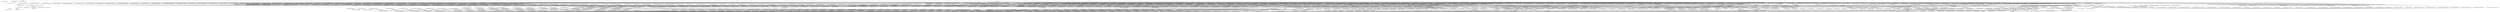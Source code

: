 digraph {
	compound = "true"
	newrank = "true"
	subgraph "root" {
		"[root] aws_eip.lb (expand)" [label = "aws_eip.lb", shape = "box"]
		"[root] aws_instance.webserver (expand)" [label = "aws_instance.webserver", shape = "box"]
		"[root] data.aws_ami.amazon (expand)" [label = "data.aws_ami.amazon", shape = "box"]
		"[root] local_file.private_key (expand)" [label = "local_file.private_key", shape = "box"]
		"[root] module.key_pair.aws_key_pair.this (expand)" [label = "module.key_pair.aws_key_pair.this", shape = "box"]
		"[root] module.vpc.aws_cloudwatch_log_group.flow_log (expand)" [label = "module.vpc.aws_cloudwatch_log_group.flow_log", shape = "box"]
		"[root] module.vpc.aws_customer_gateway.this (expand)" [label = "module.vpc.aws_customer_gateway.this", shape = "box"]
		"[root] module.vpc.aws_db_subnet_group.database (expand)" [label = "module.vpc.aws_db_subnet_group.database", shape = "box"]
		"[root] module.vpc.aws_default_network_acl.this (expand)" [label = "module.vpc.aws_default_network_acl.this", shape = "box"]
		"[root] module.vpc.aws_default_security_group.this (expand)" [label = "module.vpc.aws_default_security_group.this", shape = "box"]
		"[root] module.vpc.aws_default_vpc.this (expand)" [label = "module.vpc.aws_default_vpc.this", shape = "box"]
		"[root] module.vpc.aws_egress_only_internet_gateway.this (expand)" [label = "module.vpc.aws_egress_only_internet_gateway.this", shape = "box"]
		"[root] module.vpc.aws_eip.nat (expand)" [label = "module.vpc.aws_eip.nat", shape = "box"]
		"[root] module.vpc.aws_elasticache_subnet_group.elasticache (expand)" [label = "module.vpc.aws_elasticache_subnet_group.elasticache", shape = "box"]
		"[root] module.vpc.aws_flow_log.this (expand)" [label = "module.vpc.aws_flow_log.this", shape = "box"]
		"[root] module.vpc.aws_iam_policy.vpc_flow_log_cloudwatch (expand)" [label = "module.vpc.aws_iam_policy.vpc_flow_log_cloudwatch", shape = "box"]
		"[root] module.vpc.aws_iam_role.vpc_flow_log_cloudwatch (expand)" [label = "module.vpc.aws_iam_role.vpc_flow_log_cloudwatch", shape = "box"]
		"[root] module.vpc.aws_iam_role_policy_attachment.vpc_flow_log_cloudwatch (expand)" [label = "module.vpc.aws_iam_role_policy_attachment.vpc_flow_log_cloudwatch", shape = "box"]
		"[root] module.vpc.aws_internet_gateway.this (expand)" [label = "module.vpc.aws_internet_gateway.this", shape = "box"]
		"[root] module.vpc.aws_nat_gateway.this (expand)" [label = "module.vpc.aws_nat_gateway.this", shape = "box"]
		"[root] module.vpc.aws_network_acl.database (expand)" [label = "module.vpc.aws_network_acl.database", shape = "box"]
		"[root] module.vpc.aws_network_acl.elasticache (expand)" [label = "module.vpc.aws_network_acl.elasticache", shape = "box"]
		"[root] module.vpc.aws_network_acl.intra (expand)" [label = "module.vpc.aws_network_acl.intra", shape = "box"]
		"[root] module.vpc.aws_network_acl.private (expand)" [label = "module.vpc.aws_network_acl.private", shape = "box"]
		"[root] module.vpc.aws_network_acl.public (expand)" [label = "module.vpc.aws_network_acl.public", shape = "box"]
		"[root] module.vpc.aws_network_acl.redshift (expand)" [label = "module.vpc.aws_network_acl.redshift", shape = "box"]
		"[root] module.vpc.aws_network_acl_rule.database_inbound (expand)" [label = "module.vpc.aws_network_acl_rule.database_inbound", shape = "box"]
		"[root] module.vpc.aws_network_acl_rule.database_outbound (expand)" [label = "module.vpc.aws_network_acl_rule.database_outbound", shape = "box"]
		"[root] module.vpc.aws_network_acl_rule.elasticache_inbound (expand)" [label = "module.vpc.aws_network_acl_rule.elasticache_inbound", shape = "box"]
		"[root] module.vpc.aws_network_acl_rule.elasticache_outbound (expand)" [label = "module.vpc.aws_network_acl_rule.elasticache_outbound", shape = "box"]
		"[root] module.vpc.aws_network_acl_rule.intra_inbound (expand)" [label = "module.vpc.aws_network_acl_rule.intra_inbound", shape = "box"]
		"[root] module.vpc.aws_network_acl_rule.intra_outbound (expand)" [label = "module.vpc.aws_network_acl_rule.intra_outbound", shape = "box"]
		"[root] module.vpc.aws_network_acl_rule.private_inbound (expand)" [label = "module.vpc.aws_network_acl_rule.private_inbound", shape = "box"]
		"[root] module.vpc.aws_network_acl_rule.private_outbound (expand)" [label = "module.vpc.aws_network_acl_rule.private_outbound", shape = "box"]
		"[root] module.vpc.aws_network_acl_rule.public_inbound (expand)" [label = "module.vpc.aws_network_acl_rule.public_inbound", shape = "box"]
		"[root] module.vpc.aws_network_acl_rule.public_outbound (expand)" [label = "module.vpc.aws_network_acl_rule.public_outbound", shape = "box"]
		"[root] module.vpc.aws_network_acl_rule.redshift_inbound (expand)" [label = "module.vpc.aws_network_acl_rule.redshift_inbound", shape = "box"]
		"[root] module.vpc.aws_network_acl_rule.redshift_outbound (expand)" [label = "module.vpc.aws_network_acl_rule.redshift_outbound", shape = "box"]
		"[root] module.vpc.aws_redshift_subnet_group.redshift (expand)" [label = "module.vpc.aws_redshift_subnet_group.redshift", shape = "box"]
		"[root] module.vpc.aws_route.database_internet_gateway (expand)" [label = "module.vpc.aws_route.database_internet_gateway", shape = "box"]
		"[root] module.vpc.aws_route.database_ipv6_egress (expand)" [label = "module.vpc.aws_route.database_ipv6_egress", shape = "box"]
		"[root] module.vpc.aws_route.database_nat_gateway (expand)" [label = "module.vpc.aws_route.database_nat_gateway", shape = "box"]
		"[root] module.vpc.aws_route.private_ipv6_egress (expand)" [label = "module.vpc.aws_route.private_ipv6_egress", shape = "box"]
		"[root] module.vpc.aws_route.private_nat_gateway (expand)" [label = "module.vpc.aws_route.private_nat_gateway", shape = "box"]
		"[root] module.vpc.aws_route.public_internet_gateway (expand)" [label = "module.vpc.aws_route.public_internet_gateway", shape = "box"]
		"[root] module.vpc.aws_route.public_internet_gateway_ipv6 (expand)" [label = "module.vpc.aws_route.public_internet_gateway_ipv6", shape = "box"]
		"[root] module.vpc.aws_route_table.database (expand)" [label = "module.vpc.aws_route_table.database", shape = "box"]
		"[root] module.vpc.aws_route_table.elasticache (expand)" [label = "module.vpc.aws_route_table.elasticache", shape = "box"]
		"[root] module.vpc.aws_route_table.intra (expand)" [label = "module.vpc.aws_route_table.intra", shape = "box"]
		"[root] module.vpc.aws_route_table.private (expand)" [label = "module.vpc.aws_route_table.private", shape = "box"]
		"[root] module.vpc.aws_route_table.public (expand)" [label = "module.vpc.aws_route_table.public", shape = "box"]
		"[root] module.vpc.aws_route_table.redshift (expand)" [label = "module.vpc.aws_route_table.redshift", shape = "box"]
		"[root] module.vpc.aws_route_table_association.database (expand)" [label = "module.vpc.aws_route_table_association.database", shape = "box"]
		"[root] module.vpc.aws_route_table_association.elasticache (expand)" [label = "module.vpc.aws_route_table_association.elasticache", shape = "box"]
		"[root] module.vpc.aws_route_table_association.intra (expand)" [label = "module.vpc.aws_route_table_association.intra", shape = "box"]
		"[root] module.vpc.aws_route_table_association.private (expand)" [label = "module.vpc.aws_route_table_association.private", shape = "box"]
		"[root] module.vpc.aws_route_table_association.public (expand)" [label = "module.vpc.aws_route_table_association.public", shape = "box"]
		"[root] module.vpc.aws_route_table_association.redshift (expand)" [label = "module.vpc.aws_route_table_association.redshift", shape = "box"]
		"[root] module.vpc.aws_route_table_association.redshift_public (expand)" [label = "module.vpc.aws_route_table_association.redshift_public", shape = "box"]
		"[root] module.vpc.aws_subnet.database (expand)" [label = "module.vpc.aws_subnet.database", shape = "box"]
		"[root] module.vpc.aws_subnet.elasticache (expand)" [label = "module.vpc.aws_subnet.elasticache", shape = "box"]
		"[root] module.vpc.aws_subnet.intra (expand)" [label = "module.vpc.aws_subnet.intra", shape = "box"]
		"[root] module.vpc.aws_subnet.private (expand)" [label = "module.vpc.aws_subnet.private", shape = "box"]
		"[root] module.vpc.aws_subnet.public (expand)" [label = "module.vpc.aws_subnet.public", shape = "box"]
		"[root] module.vpc.aws_subnet.redshift (expand)" [label = "module.vpc.aws_subnet.redshift", shape = "box"]
		"[root] module.vpc.aws_vpc.this (expand)" [label = "module.vpc.aws_vpc.this", shape = "box"]
		"[root] module.vpc.aws_vpc_dhcp_options.this (expand)" [label = "module.vpc.aws_vpc_dhcp_options.this", shape = "box"]
		"[root] module.vpc.aws_vpc_dhcp_options_association.this (expand)" [label = "module.vpc.aws_vpc_dhcp_options_association.this", shape = "box"]
		"[root] module.vpc.aws_vpc_endpoint.access_analyzer (expand)" [label = "module.vpc.aws_vpc_endpoint.access_analyzer", shape = "box"]
		"[root] module.vpc.aws_vpc_endpoint.acm_pca (expand)" [label = "module.vpc.aws_vpc_endpoint.acm_pca", shape = "box"]
		"[root] module.vpc.aws_vpc_endpoint.apigw (expand)" [label = "module.vpc.aws_vpc_endpoint.apigw", shape = "box"]
		"[root] module.vpc.aws_vpc_endpoint.appmesh_envoy_management (expand)" [label = "module.vpc.aws_vpc_endpoint.appmesh_envoy_management", shape = "box"]
		"[root] module.vpc.aws_vpc_endpoint.appstream_api (expand)" [label = "module.vpc.aws_vpc_endpoint.appstream_api", shape = "box"]
		"[root] module.vpc.aws_vpc_endpoint.appstream_streaming (expand)" [label = "module.vpc.aws_vpc_endpoint.appstream_streaming", shape = "box"]
		"[root] module.vpc.aws_vpc_endpoint.athena (expand)" [label = "module.vpc.aws_vpc_endpoint.athena", shape = "box"]
		"[root] module.vpc.aws_vpc_endpoint.auto_scaling_plans (expand)" [label = "module.vpc.aws_vpc_endpoint.auto_scaling_plans", shape = "box"]
		"[root] module.vpc.aws_vpc_endpoint.cloud_directory (expand)" [label = "module.vpc.aws_vpc_endpoint.cloud_directory", shape = "box"]
		"[root] module.vpc.aws_vpc_endpoint.cloudformation (expand)" [label = "module.vpc.aws_vpc_endpoint.cloudformation", shape = "box"]
		"[root] module.vpc.aws_vpc_endpoint.cloudtrail (expand)" [label = "module.vpc.aws_vpc_endpoint.cloudtrail", shape = "box"]
		"[root] module.vpc.aws_vpc_endpoint.codeartifact_api (expand)" [label = "module.vpc.aws_vpc_endpoint.codeartifact_api", shape = "box"]
		"[root] module.vpc.aws_vpc_endpoint.codeartifact_repositories (expand)" [label = "module.vpc.aws_vpc_endpoint.codeartifact_repositories", shape = "box"]
		"[root] module.vpc.aws_vpc_endpoint.codebuild (expand)" [label = "module.vpc.aws_vpc_endpoint.codebuild", shape = "box"]
		"[root] module.vpc.aws_vpc_endpoint.codecommit (expand)" [label = "module.vpc.aws_vpc_endpoint.codecommit", shape = "box"]
		"[root] module.vpc.aws_vpc_endpoint.codedeploy (expand)" [label = "module.vpc.aws_vpc_endpoint.codedeploy", shape = "box"]
		"[root] module.vpc.aws_vpc_endpoint.codedeploy_commands_secure (expand)" [label = "module.vpc.aws_vpc_endpoint.codedeploy_commands_secure", shape = "box"]
		"[root] module.vpc.aws_vpc_endpoint.codepipeline (expand)" [label = "module.vpc.aws_vpc_endpoint.codepipeline", shape = "box"]
		"[root] module.vpc.aws_vpc_endpoint.config (expand)" [label = "module.vpc.aws_vpc_endpoint.config", shape = "box"]
		"[root] module.vpc.aws_vpc_endpoint.datasync (expand)" [label = "module.vpc.aws_vpc_endpoint.datasync", shape = "box"]
		"[root] module.vpc.aws_vpc_endpoint.dynamodb (expand)" [label = "module.vpc.aws_vpc_endpoint.dynamodb", shape = "box"]
		"[root] module.vpc.aws_vpc_endpoint.ebs (expand)" [label = "module.vpc.aws_vpc_endpoint.ebs", shape = "box"]
		"[root] module.vpc.aws_vpc_endpoint.ec2 (expand)" [label = "module.vpc.aws_vpc_endpoint.ec2", shape = "box"]
		"[root] module.vpc.aws_vpc_endpoint.ec2_autoscaling (expand)" [label = "module.vpc.aws_vpc_endpoint.ec2_autoscaling", shape = "box"]
		"[root] module.vpc.aws_vpc_endpoint.ec2messages (expand)" [label = "module.vpc.aws_vpc_endpoint.ec2messages", shape = "box"]
		"[root] module.vpc.aws_vpc_endpoint.ecr_api (expand)" [label = "module.vpc.aws_vpc_endpoint.ecr_api", shape = "box"]
		"[root] module.vpc.aws_vpc_endpoint.ecr_dkr (expand)" [label = "module.vpc.aws_vpc_endpoint.ecr_dkr", shape = "box"]
		"[root] module.vpc.aws_vpc_endpoint.ecs (expand)" [label = "module.vpc.aws_vpc_endpoint.ecs", shape = "box"]
		"[root] module.vpc.aws_vpc_endpoint.ecs_agent (expand)" [label = "module.vpc.aws_vpc_endpoint.ecs_agent", shape = "box"]
		"[root] module.vpc.aws_vpc_endpoint.ecs_telemetry (expand)" [label = "module.vpc.aws_vpc_endpoint.ecs_telemetry", shape = "box"]
		"[root] module.vpc.aws_vpc_endpoint.efs (expand)" [label = "module.vpc.aws_vpc_endpoint.efs", shape = "box"]
		"[root] module.vpc.aws_vpc_endpoint.elastic_inference_runtime (expand)" [label = "module.vpc.aws_vpc_endpoint.elastic_inference_runtime", shape = "box"]
		"[root] module.vpc.aws_vpc_endpoint.elasticbeanstalk (expand)" [label = "module.vpc.aws_vpc_endpoint.elasticbeanstalk", shape = "box"]
		"[root] module.vpc.aws_vpc_endpoint.elasticbeanstalk_health (expand)" [label = "module.vpc.aws_vpc_endpoint.elasticbeanstalk_health", shape = "box"]
		"[root] module.vpc.aws_vpc_endpoint.elasticloadbalancing (expand)" [label = "module.vpc.aws_vpc_endpoint.elasticloadbalancing", shape = "box"]
		"[root] module.vpc.aws_vpc_endpoint.emr (expand)" [label = "module.vpc.aws_vpc_endpoint.emr", shape = "box"]
		"[root] module.vpc.aws_vpc_endpoint.events (expand)" [label = "module.vpc.aws_vpc_endpoint.events", shape = "box"]
		"[root] module.vpc.aws_vpc_endpoint.git_codecommit (expand)" [label = "module.vpc.aws_vpc_endpoint.git_codecommit", shape = "box"]
		"[root] module.vpc.aws_vpc_endpoint.glue (expand)" [label = "module.vpc.aws_vpc_endpoint.glue", shape = "box"]
		"[root] module.vpc.aws_vpc_endpoint.kinesis_firehose (expand)" [label = "module.vpc.aws_vpc_endpoint.kinesis_firehose", shape = "box"]
		"[root] module.vpc.aws_vpc_endpoint.kinesis_streams (expand)" [label = "module.vpc.aws_vpc_endpoint.kinesis_streams", shape = "box"]
		"[root] module.vpc.aws_vpc_endpoint.kms (expand)" [label = "module.vpc.aws_vpc_endpoint.kms", shape = "box"]
		"[root] module.vpc.aws_vpc_endpoint.lambda (expand)" [label = "module.vpc.aws_vpc_endpoint.lambda", shape = "box"]
		"[root] module.vpc.aws_vpc_endpoint.logs (expand)" [label = "module.vpc.aws_vpc_endpoint.logs", shape = "box"]
		"[root] module.vpc.aws_vpc_endpoint.monitoring (expand)" [label = "module.vpc.aws_vpc_endpoint.monitoring", shape = "box"]
		"[root] module.vpc.aws_vpc_endpoint.qldb_session (expand)" [label = "module.vpc.aws_vpc_endpoint.qldb_session", shape = "box"]
		"[root] module.vpc.aws_vpc_endpoint.rds (expand)" [label = "module.vpc.aws_vpc_endpoint.rds", shape = "box"]
		"[root] module.vpc.aws_vpc_endpoint.rekognition (expand)" [label = "module.vpc.aws_vpc_endpoint.rekognition", shape = "box"]
		"[root] module.vpc.aws_vpc_endpoint.s3 (expand)" [label = "module.vpc.aws_vpc_endpoint.s3", shape = "box"]
		"[root] module.vpc.aws_vpc_endpoint.sagemaker_api (expand)" [label = "module.vpc.aws_vpc_endpoint.sagemaker_api", shape = "box"]
		"[root] module.vpc.aws_vpc_endpoint.sagemaker_notebook (expand)" [label = "module.vpc.aws_vpc_endpoint.sagemaker_notebook", shape = "box"]
		"[root] module.vpc.aws_vpc_endpoint.sagemaker_runtime (expand)" [label = "module.vpc.aws_vpc_endpoint.sagemaker_runtime", shape = "box"]
		"[root] module.vpc.aws_vpc_endpoint.secretsmanager (expand)" [label = "module.vpc.aws_vpc_endpoint.secretsmanager", shape = "box"]
		"[root] module.vpc.aws_vpc_endpoint.servicecatalog (expand)" [label = "module.vpc.aws_vpc_endpoint.servicecatalog", shape = "box"]
		"[root] module.vpc.aws_vpc_endpoint.ses (expand)" [label = "module.vpc.aws_vpc_endpoint.ses", shape = "box"]
		"[root] module.vpc.aws_vpc_endpoint.sms (expand)" [label = "module.vpc.aws_vpc_endpoint.sms", shape = "box"]
		"[root] module.vpc.aws_vpc_endpoint.sns (expand)" [label = "module.vpc.aws_vpc_endpoint.sns", shape = "box"]
		"[root] module.vpc.aws_vpc_endpoint.sqs (expand)" [label = "module.vpc.aws_vpc_endpoint.sqs", shape = "box"]
		"[root] module.vpc.aws_vpc_endpoint.ssm (expand)" [label = "module.vpc.aws_vpc_endpoint.ssm", shape = "box"]
		"[root] module.vpc.aws_vpc_endpoint.ssmmessages (expand)" [label = "module.vpc.aws_vpc_endpoint.ssmmessages", shape = "box"]
		"[root] module.vpc.aws_vpc_endpoint.states (expand)" [label = "module.vpc.aws_vpc_endpoint.states", shape = "box"]
		"[root] module.vpc.aws_vpc_endpoint.storagegateway (expand)" [label = "module.vpc.aws_vpc_endpoint.storagegateway", shape = "box"]
		"[root] module.vpc.aws_vpc_endpoint.sts (expand)" [label = "module.vpc.aws_vpc_endpoint.sts", shape = "box"]
		"[root] module.vpc.aws_vpc_endpoint.textract (expand)" [label = "module.vpc.aws_vpc_endpoint.textract", shape = "box"]
		"[root] module.vpc.aws_vpc_endpoint.transfer (expand)" [label = "module.vpc.aws_vpc_endpoint.transfer", shape = "box"]
		"[root] module.vpc.aws_vpc_endpoint.transferserver (expand)" [label = "module.vpc.aws_vpc_endpoint.transferserver", shape = "box"]
		"[root] module.vpc.aws_vpc_endpoint.workspaces (expand)" [label = "module.vpc.aws_vpc_endpoint.workspaces", shape = "box"]
		"[root] module.vpc.aws_vpc_endpoint_route_table_association.intra_dynamodb (expand)" [label = "module.vpc.aws_vpc_endpoint_route_table_association.intra_dynamodb", shape = "box"]
		"[root] module.vpc.aws_vpc_endpoint_route_table_association.intra_s3 (expand)" [label = "module.vpc.aws_vpc_endpoint_route_table_association.intra_s3", shape = "box"]
		"[root] module.vpc.aws_vpc_endpoint_route_table_association.private_dynamodb (expand)" [label = "module.vpc.aws_vpc_endpoint_route_table_association.private_dynamodb", shape = "box"]
		"[root] module.vpc.aws_vpc_endpoint_route_table_association.private_s3 (expand)" [label = "module.vpc.aws_vpc_endpoint_route_table_association.private_s3", shape = "box"]
		"[root] module.vpc.aws_vpc_endpoint_route_table_association.public_dynamodb (expand)" [label = "module.vpc.aws_vpc_endpoint_route_table_association.public_dynamodb", shape = "box"]
		"[root] module.vpc.aws_vpc_endpoint_route_table_association.public_s3 (expand)" [label = "module.vpc.aws_vpc_endpoint_route_table_association.public_s3", shape = "box"]
		"[root] module.vpc.aws_vpc_ipv4_cidr_block_association.this (expand)" [label = "module.vpc.aws_vpc_ipv4_cidr_block_association.this", shape = "box"]
		"[root] module.vpc.aws_vpn_gateway.this (expand)" [label = "module.vpc.aws_vpn_gateway.this", shape = "box"]
		"[root] module.vpc.aws_vpn_gateway_attachment.this (expand)" [label = "module.vpc.aws_vpn_gateway_attachment.this", shape = "box"]
		"[root] module.vpc.aws_vpn_gateway_route_propagation.intra (expand)" [label = "module.vpc.aws_vpn_gateway_route_propagation.intra", shape = "box"]
		"[root] module.vpc.aws_vpn_gateway_route_propagation.private (expand)" [label = "module.vpc.aws_vpn_gateway_route_propagation.private", shape = "box"]
		"[root] module.vpc.aws_vpn_gateway_route_propagation.public (expand)" [label = "module.vpc.aws_vpn_gateway_route_propagation.public", shape = "box"]
		"[root] module.vpc.data.aws_iam_policy_document.flow_log_cloudwatch_assume_role (expand)" [label = "module.vpc.data.aws_iam_policy_document.flow_log_cloudwatch_assume_role", shape = "box"]
		"[root] module.vpc.data.aws_iam_policy_document.vpc_flow_log_cloudwatch (expand)" [label = "module.vpc.data.aws_iam_policy_document.vpc_flow_log_cloudwatch", shape = "box"]
		"[root] module.vpc.data.aws_vpc_endpoint_service.access_analyzer (expand)" [label = "module.vpc.data.aws_vpc_endpoint_service.access_analyzer", shape = "box"]
		"[root] module.vpc.data.aws_vpc_endpoint_service.acm_pca (expand)" [label = "module.vpc.data.aws_vpc_endpoint_service.acm_pca", shape = "box"]
		"[root] module.vpc.data.aws_vpc_endpoint_service.apigw (expand)" [label = "module.vpc.data.aws_vpc_endpoint_service.apigw", shape = "box"]
		"[root] module.vpc.data.aws_vpc_endpoint_service.appmesh_envoy_management (expand)" [label = "module.vpc.data.aws_vpc_endpoint_service.appmesh_envoy_management", shape = "box"]
		"[root] module.vpc.data.aws_vpc_endpoint_service.appstream_api (expand)" [label = "module.vpc.data.aws_vpc_endpoint_service.appstream_api", shape = "box"]
		"[root] module.vpc.data.aws_vpc_endpoint_service.appstream_streaming (expand)" [label = "module.vpc.data.aws_vpc_endpoint_service.appstream_streaming", shape = "box"]
		"[root] module.vpc.data.aws_vpc_endpoint_service.athena (expand)" [label = "module.vpc.data.aws_vpc_endpoint_service.athena", shape = "box"]
		"[root] module.vpc.data.aws_vpc_endpoint_service.auto_scaling_plans (expand)" [label = "module.vpc.data.aws_vpc_endpoint_service.auto_scaling_plans", shape = "box"]
		"[root] module.vpc.data.aws_vpc_endpoint_service.cloud_directory (expand)" [label = "module.vpc.data.aws_vpc_endpoint_service.cloud_directory", shape = "box"]
		"[root] module.vpc.data.aws_vpc_endpoint_service.cloudformation (expand)" [label = "module.vpc.data.aws_vpc_endpoint_service.cloudformation", shape = "box"]
		"[root] module.vpc.data.aws_vpc_endpoint_service.cloudtrail (expand)" [label = "module.vpc.data.aws_vpc_endpoint_service.cloudtrail", shape = "box"]
		"[root] module.vpc.data.aws_vpc_endpoint_service.codeartifact_api (expand)" [label = "module.vpc.data.aws_vpc_endpoint_service.codeartifact_api", shape = "box"]
		"[root] module.vpc.data.aws_vpc_endpoint_service.codeartifact_repositories (expand)" [label = "module.vpc.data.aws_vpc_endpoint_service.codeartifact_repositories", shape = "box"]
		"[root] module.vpc.data.aws_vpc_endpoint_service.codebuild (expand)" [label = "module.vpc.data.aws_vpc_endpoint_service.codebuild", shape = "box"]
		"[root] module.vpc.data.aws_vpc_endpoint_service.codecommit (expand)" [label = "module.vpc.data.aws_vpc_endpoint_service.codecommit", shape = "box"]
		"[root] module.vpc.data.aws_vpc_endpoint_service.codedeploy (expand)" [label = "module.vpc.data.aws_vpc_endpoint_service.codedeploy", shape = "box"]
		"[root] module.vpc.data.aws_vpc_endpoint_service.codedeploy_commands_secure (expand)" [label = "module.vpc.data.aws_vpc_endpoint_service.codedeploy_commands_secure", shape = "box"]
		"[root] module.vpc.data.aws_vpc_endpoint_service.codepipeline (expand)" [label = "module.vpc.data.aws_vpc_endpoint_service.codepipeline", shape = "box"]
		"[root] module.vpc.data.aws_vpc_endpoint_service.config (expand)" [label = "module.vpc.data.aws_vpc_endpoint_service.config", shape = "box"]
		"[root] module.vpc.data.aws_vpc_endpoint_service.datasync (expand)" [label = "module.vpc.data.aws_vpc_endpoint_service.datasync", shape = "box"]
		"[root] module.vpc.data.aws_vpc_endpoint_service.dynamodb (expand)" [label = "module.vpc.data.aws_vpc_endpoint_service.dynamodb", shape = "box"]
		"[root] module.vpc.data.aws_vpc_endpoint_service.ebs (expand)" [label = "module.vpc.data.aws_vpc_endpoint_service.ebs", shape = "box"]
		"[root] module.vpc.data.aws_vpc_endpoint_service.ec2 (expand)" [label = "module.vpc.data.aws_vpc_endpoint_service.ec2", shape = "box"]
		"[root] module.vpc.data.aws_vpc_endpoint_service.ec2_autoscaling (expand)" [label = "module.vpc.data.aws_vpc_endpoint_service.ec2_autoscaling", shape = "box"]
		"[root] module.vpc.data.aws_vpc_endpoint_service.ec2messages (expand)" [label = "module.vpc.data.aws_vpc_endpoint_service.ec2messages", shape = "box"]
		"[root] module.vpc.data.aws_vpc_endpoint_service.ecr_api (expand)" [label = "module.vpc.data.aws_vpc_endpoint_service.ecr_api", shape = "box"]
		"[root] module.vpc.data.aws_vpc_endpoint_service.ecr_dkr (expand)" [label = "module.vpc.data.aws_vpc_endpoint_service.ecr_dkr", shape = "box"]
		"[root] module.vpc.data.aws_vpc_endpoint_service.ecs (expand)" [label = "module.vpc.data.aws_vpc_endpoint_service.ecs", shape = "box"]
		"[root] module.vpc.data.aws_vpc_endpoint_service.ecs_agent (expand)" [label = "module.vpc.data.aws_vpc_endpoint_service.ecs_agent", shape = "box"]
		"[root] module.vpc.data.aws_vpc_endpoint_service.ecs_telemetry (expand)" [label = "module.vpc.data.aws_vpc_endpoint_service.ecs_telemetry", shape = "box"]
		"[root] module.vpc.data.aws_vpc_endpoint_service.efs (expand)" [label = "module.vpc.data.aws_vpc_endpoint_service.efs", shape = "box"]
		"[root] module.vpc.data.aws_vpc_endpoint_service.elastic_inference_runtime (expand)" [label = "module.vpc.data.aws_vpc_endpoint_service.elastic_inference_runtime", shape = "box"]
		"[root] module.vpc.data.aws_vpc_endpoint_service.elasticbeanstalk (expand)" [label = "module.vpc.data.aws_vpc_endpoint_service.elasticbeanstalk", shape = "box"]
		"[root] module.vpc.data.aws_vpc_endpoint_service.elasticbeanstalk_health (expand)" [label = "module.vpc.data.aws_vpc_endpoint_service.elasticbeanstalk_health", shape = "box"]
		"[root] module.vpc.data.aws_vpc_endpoint_service.elasticloadbalancing (expand)" [label = "module.vpc.data.aws_vpc_endpoint_service.elasticloadbalancing", shape = "box"]
		"[root] module.vpc.data.aws_vpc_endpoint_service.emr (expand)" [label = "module.vpc.data.aws_vpc_endpoint_service.emr", shape = "box"]
		"[root] module.vpc.data.aws_vpc_endpoint_service.events (expand)" [label = "module.vpc.data.aws_vpc_endpoint_service.events", shape = "box"]
		"[root] module.vpc.data.aws_vpc_endpoint_service.git_codecommit (expand)" [label = "module.vpc.data.aws_vpc_endpoint_service.git_codecommit", shape = "box"]
		"[root] module.vpc.data.aws_vpc_endpoint_service.glue (expand)" [label = "module.vpc.data.aws_vpc_endpoint_service.glue", shape = "box"]
		"[root] module.vpc.data.aws_vpc_endpoint_service.kinesis_firehose (expand)" [label = "module.vpc.data.aws_vpc_endpoint_service.kinesis_firehose", shape = "box"]
		"[root] module.vpc.data.aws_vpc_endpoint_service.kinesis_streams (expand)" [label = "module.vpc.data.aws_vpc_endpoint_service.kinesis_streams", shape = "box"]
		"[root] module.vpc.data.aws_vpc_endpoint_service.kms (expand)" [label = "module.vpc.data.aws_vpc_endpoint_service.kms", shape = "box"]
		"[root] module.vpc.data.aws_vpc_endpoint_service.lambda (expand)" [label = "module.vpc.data.aws_vpc_endpoint_service.lambda", shape = "box"]
		"[root] module.vpc.data.aws_vpc_endpoint_service.logs (expand)" [label = "module.vpc.data.aws_vpc_endpoint_service.logs", shape = "box"]
		"[root] module.vpc.data.aws_vpc_endpoint_service.monitoring (expand)" [label = "module.vpc.data.aws_vpc_endpoint_service.monitoring", shape = "box"]
		"[root] module.vpc.data.aws_vpc_endpoint_service.qldb_session (expand)" [label = "module.vpc.data.aws_vpc_endpoint_service.qldb_session", shape = "box"]
		"[root] module.vpc.data.aws_vpc_endpoint_service.rds (expand)" [label = "module.vpc.data.aws_vpc_endpoint_service.rds", shape = "box"]
		"[root] module.vpc.data.aws_vpc_endpoint_service.rekognition (expand)" [label = "module.vpc.data.aws_vpc_endpoint_service.rekognition", shape = "box"]
		"[root] module.vpc.data.aws_vpc_endpoint_service.s3 (expand)" [label = "module.vpc.data.aws_vpc_endpoint_service.s3", shape = "box"]
		"[root] module.vpc.data.aws_vpc_endpoint_service.sagemaker_api (expand)" [label = "module.vpc.data.aws_vpc_endpoint_service.sagemaker_api", shape = "box"]
		"[root] module.vpc.data.aws_vpc_endpoint_service.sagemaker_notebook (expand)" [label = "module.vpc.data.aws_vpc_endpoint_service.sagemaker_notebook", shape = "box"]
		"[root] module.vpc.data.aws_vpc_endpoint_service.sagemaker_runtime (expand)" [label = "module.vpc.data.aws_vpc_endpoint_service.sagemaker_runtime", shape = "box"]
		"[root] module.vpc.data.aws_vpc_endpoint_service.secretsmanager (expand)" [label = "module.vpc.data.aws_vpc_endpoint_service.secretsmanager", shape = "box"]
		"[root] module.vpc.data.aws_vpc_endpoint_service.servicecatalog (expand)" [label = "module.vpc.data.aws_vpc_endpoint_service.servicecatalog", shape = "box"]
		"[root] module.vpc.data.aws_vpc_endpoint_service.ses (expand)" [label = "module.vpc.data.aws_vpc_endpoint_service.ses", shape = "box"]
		"[root] module.vpc.data.aws_vpc_endpoint_service.sms (expand)" [label = "module.vpc.data.aws_vpc_endpoint_service.sms", shape = "box"]
		"[root] module.vpc.data.aws_vpc_endpoint_service.sns (expand)" [label = "module.vpc.data.aws_vpc_endpoint_service.sns", shape = "box"]
		"[root] module.vpc.data.aws_vpc_endpoint_service.sqs (expand)" [label = "module.vpc.data.aws_vpc_endpoint_service.sqs", shape = "box"]
		"[root] module.vpc.data.aws_vpc_endpoint_service.ssm (expand)" [label = "module.vpc.data.aws_vpc_endpoint_service.ssm", shape = "box"]
		"[root] module.vpc.data.aws_vpc_endpoint_service.ssmmessages (expand)" [label = "module.vpc.data.aws_vpc_endpoint_service.ssmmessages", shape = "box"]
		"[root] module.vpc.data.aws_vpc_endpoint_service.states (expand)" [label = "module.vpc.data.aws_vpc_endpoint_service.states", shape = "box"]
		"[root] module.vpc.data.aws_vpc_endpoint_service.storagegateway (expand)" [label = "module.vpc.data.aws_vpc_endpoint_service.storagegateway", shape = "box"]
		"[root] module.vpc.data.aws_vpc_endpoint_service.sts (expand)" [label = "module.vpc.data.aws_vpc_endpoint_service.sts", shape = "box"]
		"[root] module.vpc.data.aws_vpc_endpoint_service.textract (expand)" [label = "module.vpc.data.aws_vpc_endpoint_service.textract", shape = "box"]
		"[root] module.vpc.data.aws_vpc_endpoint_service.transfer (expand)" [label = "module.vpc.data.aws_vpc_endpoint_service.transfer", shape = "box"]
		"[root] module.vpc.data.aws_vpc_endpoint_service.transferserver (expand)" [label = "module.vpc.data.aws_vpc_endpoint_service.transferserver", shape = "box"]
		"[root] module.vpc.data.aws_vpc_endpoint_service.workspaces (expand)" [label = "module.vpc.data.aws_vpc_endpoint_service.workspaces", shape = "box"]
		"[root] module.web_service_sg.aws_security_group.this (expand)" [label = "module.web_service_sg.aws_security_group.this", shape = "box"]
		"[root] module.web_service_sg.aws_security_group.this_name_prefix (expand)" [label = "module.web_service_sg.aws_security_group.this_name_prefix", shape = "box"]
		"[root] module.web_service_sg.aws_security_group_rule.computed_egress_rules (expand)" [label = "module.web_service_sg.aws_security_group_rule.computed_egress_rules", shape = "box"]
		"[root] module.web_service_sg.aws_security_group_rule.computed_egress_with_cidr_blocks (expand)" [label = "module.web_service_sg.aws_security_group_rule.computed_egress_with_cidr_blocks", shape = "box"]
		"[root] module.web_service_sg.aws_security_group_rule.computed_egress_with_ipv6_cidr_blocks (expand)" [label = "module.web_service_sg.aws_security_group_rule.computed_egress_with_ipv6_cidr_blocks", shape = "box"]
		"[root] module.web_service_sg.aws_security_group_rule.computed_egress_with_self (expand)" [label = "module.web_service_sg.aws_security_group_rule.computed_egress_with_self", shape = "box"]
		"[root] module.web_service_sg.aws_security_group_rule.computed_egress_with_source_security_group_id (expand)" [label = "module.web_service_sg.aws_security_group_rule.computed_egress_with_source_security_group_id", shape = "box"]
		"[root] module.web_service_sg.aws_security_group_rule.computed_ingress_rules (expand)" [label = "module.web_service_sg.aws_security_group_rule.computed_ingress_rules", shape = "box"]
		"[root] module.web_service_sg.aws_security_group_rule.computed_ingress_with_cidr_blocks (expand)" [label = "module.web_service_sg.aws_security_group_rule.computed_ingress_with_cidr_blocks", shape = "box"]
		"[root] module.web_service_sg.aws_security_group_rule.computed_ingress_with_ipv6_cidr_blocks (expand)" [label = "module.web_service_sg.aws_security_group_rule.computed_ingress_with_ipv6_cidr_blocks", shape = "box"]
		"[root] module.web_service_sg.aws_security_group_rule.computed_ingress_with_self (expand)" [label = "module.web_service_sg.aws_security_group_rule.computed_ingress_with_self", shape = "box"]
		"[root] module.web_service_sg.aws_security_group_rule.computed_ingress_with_source_security_group_id (expand)" [label = "module.web_service_sg.aws_security_group_rule.computed_ingress_with_source_security_group_id", shape = "box"]
		"[root] module.web_service_sg.aws_security_group_rule.egress_rules (expand)" [label = "module.web_service_sg.aws_security_group_rule.egress_rules", shape = "box"]
		"[root] module.web_service_sg.aws_security_group_rule.egress_with_cidr_blocks (expand)" [label = "module.web_service_sg.aws_security_group_rule.egress_with_cidr_blocks", shape = "box"]
		"[root] module.web_service_sg.aws_security_group_rule.egress_with_ipv6_cidr_blocks (expand)" [label = "module.web_service_sg.aws_security_group_rule.egress_with_ipv6_cidr_blocks", shape = "box"]
		"[root] module.web_service_sg.aws_security_group_rule.egress_with_self (expand)" [label = "module.web_service_sg.aws_security_group_rule.egress_with_self", shape = "box"]
		"[root] module.web_service_sg.aws_security_group_rule.egress_with_source_security_group_id (expand)" [label = "module.web_service_sg.aws_security_group_rule.egress_with_source_security_group_id", shape = "box"]
		"[root] module.web_service_sg.aws_security_group_rule.ingress_rules (expand)" [label = "module.web_service_sg.aws_security_group_rule.ingress_rules", shape = "box"]
		"[root] module.web_service_sg.aws_security_group_rule.ingress_with_cidr_blocks (expand)" [label = "module.web_service_sg.aws_security_group_rule.ingress_with_cidr_blocks", shape = "box"]
		"[root] module.web_service_sg.aws_security_group_rule.ingress_with_ipv6_cidr_blocks (expand)" [label = "module.web_service_sg.aws_security_group_rule.ingress_with_ipv6_cidr_blocks", shape = "box"]
		"[root] module.web_service_sg.aws_security_group_rule.ingress_with_self (expand)" [label = "module.web_service_sg.aws_security_group_rule.ingress_with_self", shape = "box"]
		"[root] module.web_service_sg.aws_security_group_rule.ingress_with_source_security_group_id (expand)" [label = "module.web_service_sg.aws_security_group_rule.ingress_with_source_security_group_id", shape = "box"]
		"[root] output.eip_attached_instance" [label = "output.eip_attached_instance", shape = "note"]
		"[root] output.key_name" [label = "output.key_name", shape = "note"]
		"[root] output.natgateway_public_ip" [label = "output.natgateway_public_ip", shape = "note"]
		"[root] output.private_cidr" [label = "output.private_cidr", shape = "note"]
		"[root] output.public_cidr" [label = "output.public_cidr", shape = "note"]
		"[root] provider[\"registry.terraform.io/hashicorp/aws\"]" [label = "provider[\"registry.terraform.io/hashicorp/aws\"]", shape = "diamond"]
		"[root] provider[\"registry.terraform.io/hashicorp/local\"]" [label = "provider[\"registry.terraform.io/hashicorp/local\"]", shape = "diamond"]
		"[root] provider[\"registry.terraform.io/hashicorp/random\"]" [label = "provider[\"registry.terraform.io/hashicorp/random\"]", shape = "diamond"]
		"[root] provider[\"registry.terraform.io/hashicorp/tls\"]" [label = "provider[\"registry.terraform.io/hashicorp/tls\"]", shape = "diamond"]
		"[root] random_pet.this (expand)" [label = "random_pet.this", shape = "box"]
		"[root] tls_private_key.this (expand)" [label = "tls_private_key.this", shape = "box"]
		"[root] var.azs" [label = "var.azs", shape = "note"]
		"[root] var.cidr" [label = "var.cidr", shape = "note"]
		"[root] var.eip_vpc" [label = "var.eip_vpc", shape = "note"]
		"[root] var.instance_type" [label = "var.instance_type", shape = "note"]
		"[root] var.is_enable_natgw" [label = "var.is_enable_natgw", shape = "note"]
		"[root] var.is_one_natgw_per_az" [label = "var.is_one_natgw_per_az", shape = "note"]
		"[root] var.is_single_natgw" [label = "var.is_single_natgw", shape = "note"]
		"[root] var.name" [label = "var.name", shape = "note"]
		"[root] var.pri_sub" [label = "var.pri_sub", shape = "note"]
		"[root] var.pub_sub" [label = "var.pub_sub", shape = "note"]
		"[root] aws_eip.lb (expand)" -> "[root] aws_instance.webserver (expand)"
		"[root] aws_eip.lb (expand)" -> "[root] var.eip_vpc"
		"[root] aws_instance.webserver (expand)" -> "[root] data.aws_ami.amazon (expand)"
		"[root] aws_instance.webserver (expand)" -> "[root] module.key_pair.output.this_key_pair_key_name (expand)"
		"[root] aws_instance.webserver (expand)" -> "[root] module.vpc.output.public_subnets (expand)"
		"[root] aws_instance.webserver (expand)" -> "[root] module.web_service_sg.output.this_security_group_id (expand)"
		"[root] aws_instance.webserver (expand)" -> "[root] var.instance_type"
		"[root] data.aws_ami.amazon (expand)" -> "[root] provider[\"registry.terraform.io/hashicorp/aws\"]"
		"[root] local_file.private_key (expand)" -> "[root] provider[\"registry.terraform.io/hashicorp/local\"]"
		"[root] local_file.private_key (expand)" -> "[root] random_pet.this (expand)"
		"[root] local_file.private_key (expand)" -> "[root] tls_private_key.this (expand)"
		"[root] meta.count-boundary (EachMode fixup)" -> "[root] local_file.private_key (expand)"
		"[root] meta.count-boundary (EachMode fixup)" -> "[root] module.key_pair (close)"
		"[root] meta.count-boundary (EachMode fixup)" -> "[root] module.vpc (close)"
		"[root] meta.count-boundary (EachMode fixup)" -> "[root] module.web_service_sg (close)"
		"[root] meta.count-boundary (EachMode fixup)" -> "[root] output.eip_attached_instance"
		"[root] meta.count-boundary (EachMode fixup)" -> "[root] output.key_name"
		"[root] meta.count-boundary (EachMode fixup)" -> "[root] output.natgateway_public_ip"
		"[root] meta.count-boundary (EachMode fixup)" -> "[root] output.private_cidr"
		"[root] meta.count-boundary (EachMode fixup)" -> "[root] output.public_cidr"
		"[root] module.key_pair (close)" -> "[root] module.key_pair.output.this_key_pair_fingerprint (expand)"
		"[root] module.key_pair (close)" -> "[root] module.key_pair.output.this_key_pair_key_name (expand)"
		"[root] module.key_pair (close)" -> "[root] module.key_pair.output.this_key_pair_key_pair_id (expand)"
		"[root] module.key_pair.aws_key_pair.this (expand)" -> "[root] module.key_pair.var.create_key_pair (expand)"
		"[root] module.key_pair.aws_key_pair.this (expand)" -> "[root] module.key_pair.var.key_name (expand)"
		"[root] module.key_pair.aws_key_pair.this (expand)" -> "[root] module.key_pair.var.key_name_prefix (expand)"
		"[root] module.key_pair.aws_key_pair.this (expand)" -> "[root] module.key_pair.var.public_key (expand)"
		"[root] module.key_pair.aws_key_pair.this (expand)" -> "[root] module.key_pair.var.tags (expand)"
		"[root] module.key_pair.aws_key_pair.this (expand)" -> "[root] provider[\"registry.terraform.io/hashicorp/aws\"]"
		"[root] module.key_pair.output.this_key_pair_fingerprint (expand)" -> "[root] module.key_pair.aws_key_pair.this (expand)"
		"[root] module.key_pair.output.this_key_pair_key_name (expand)" -> "[root] module.key_pair.aws_key_pair.this (expand)"
		"[root] module.key_pair.output.this_key_pair_key_pair_id (expand)" -> "[root] module.key_pair.aws_key_pair.this (expand)"
		"[root] module.key_pair.var.create_key_pair (expand)" -> "[root] module.key_pair (expand)"
		"[root] module.key_pair.var.key_name (expand)" -> "[root] module.key_pair (expand)"
		"[root] module.key_pair.var.key_name (expand)" -> "[root] random_pet.this (expand)"
		"[root] module.key_pair.var.key_name_prefix (expand)" -> "[root] module.key_pair (expand)"
		"[root] module.key_pair.var.public_key (expand)" -> "[root] module.key_pair (expand)"
		"[root] module.key_pair.var.public_key (expand)" -> "[root] tls_private_key.this (expand)"
		"[root] module.key_pair.var.tags (expand)" -> "[root] module.key_pair (expand)"
		"[root] module.vpc (close)" -> "[root] module.vpc.aws_default_network_acl.this (expand)"
		"[root] module.vpc (close)" -> "[root] module.vpc.aws_default_security_group.this (expand)"
		"[root] module.vpc (close)" -> "[root] module.vpc.aws_iam_role_policy_attachment.vpc_flow_log_cloudwatch (expand)"
		"[root] module.vpc (close)" -> "[root] module.vpc.aws_network_acl_rule.database_inbound (expand)"
		"[root] module.vpc (close)" -> "[root] module.vpc.aws_network_acl_rule.database_outbound (expand)"
		"[root] module.vpc (close)" -> "[root] module.vpc.aws_network_acl_rule.elasticache_inbound (expand)"
		"[root] module.vpc (close)" -> "[root] module.vpc.aws_network_acl_rule.elasticache_outbound (expand)"
		"[root] module.vpc (close)" -> "[root] module.vpc.aws_network_acl_rule.intra_inbound (expand)"
		"[root] module.vpc (close)" -> "[root] module.vpc.aws_network_acl_rule.intra_outbound (expand)"
		"[root] module.vpc (close)" -> "[root] module.vpc.aws_network_acl_rule.private_inbound (expand)"
		"[root] module.vpc (close)" -> "[root] module.vpc.aws_network_acl_rule.private_outbound (expand)"
		"[root] module.vpc (close)" -> "[root] module.vpc.aws_network_acl_rule.public_inbound (expand)"
		"[root] module.vpc (close)" -> "[root] module.vpc.aws_network_acl_rule.public_outbound (expand)"
		"[root] module.vpc (close)" -> "[root] module.vpc.aws_network_acl_rule.redshift_inbound (expand)"
		"[root] module.vpc (close)" -> "[root] module.vpc.aws_network_acl_rule.redshift_outbound (expand)"
		"[root] module.vpc (close)" -> "[root] module.vpc.aws_vpc_dhcp_options_association.this (expand)"
		"[root] module.vpc (close)" -> "[root] module.vpc.aws_vpc_endpoint.codedeploy (expand)"
		"[root] module.vpc (close)" -> "[root] module.vpc.aws_vpc_endpoint.codedeploy_commands_secure (expand)"
		"[root] module.vpc (close)" -> "[root] module.vpc.aws_vpc_endpoint.rds (expand)"
		"[root] module.vpc (close)" -> "[root] module.vpc.aws_vpc_endpoint.sagemaker_notebook (expand)"
		"[root] module.vpc (close)" -> "[root] module.vpc.aws_vpc_endpoint_route_table_association.intra_dynamodb (expand)"
		"[root] module.vpc (close)" -> "[root] module.vpc.aws_vpc_endpoint_route_table_association.intra_s3 (expand)"
		"[root] module.vpc (close)" -> "[root] module.vpc.aws_vpc_endpoint_route_table_association.private_dynamodb (expand)"
		"[root] module.vpc (close)" -> "[root] module.vpc.aws_vpc_endpoint_route_table_association.private_s3 (expand)"
		"[root] module.vpc (close)" -> "[root] module.vpc.aws_vpc_endpoint_route_table_association.public_dynamodb (expand)"
		"[root] module.vpc (close)" -> "[root] module.vpc.aws_vpc_endpoint_route_table_association.public_s3 (expand)"
		"[root] module.vpc (close)" -> "[root] module.vpc.aws_vpn_gateway_route_propagation.intra (expand)"
		"[root] module.vpc (close)" -> "[root] module.vpc.aws_vpn_gateway_route_propagation.private (expand)"
		"[root] module.vpc (close)" -> "[root] module.vpc.aws_vpn_gateway_route_propagation.public (expand)"
		"[root] module.vpc (close)" -> "[root] module.vpc.output.azs (expand)"
		"[root] module.vpc (close)" -> "[root] module.vpc.output.cgw_arns (expand)"
		"[root] module.vpc (close)" -> "[root] module.vpc.output.cgw_ids (expand)"
		"[root] module.vpc (close)" -> "[root] module.vpc.output.database_internet_gateway_route_id (expand)"
		"[root] module.vpc (close)" -> "[root] module.vpc.output.database_ipv6_egress_route_id (expand)"
		"[root] module.vpc (close)" -> "[root] module.vpc.output.database_nat_gateway_route_ids (expand)"
		"[root] module.vpc (close)" -> "[root] module.vpc.output.database_network_acl_arn (expand)"
		"[root] module.vpc (close)" -> "[root] module.vpc.output.database_network_acl_id (expand)"
		"[root] module.vpc (close)" -> "[root] module.vpc.output.database_route_table_association_ids (expand)"
		"[root] module.vpc (close)" -> "[root] module.vpc.output.database_route_table_ids (expand)"
		"[root] module.vpc (close)" -> "[root] module.vpc.output.database_subnet_arns (expand)"
		"[root] module.vpc (close)" -> "[root] module.vpc.output.database_subnet_group (expand)"
		"[root] module.vpc (close)" -> "[root] module.vpc.output.database_subnets (expand)"
		"[root] module.vpc (close)" -> "[root] module.vpc.output.database_subnets_cidr_blocks (expand)"
		"[root] module.vpc (close)" -> "[root] module.vpc.output.database_subnets_ipv6_cidr_blocks (expand)"
		"[root] module.vpc (close)" -> "[root] module.vpc.output.default_network_acl_id (expand)"
		"[root] module.vpc (close)" -> "[root] module.vpc.output.default_route_table_id (expand)"
		"[root] module.vpc (close)" -> "[root] module.vpc.output.default_security_group_id (expand)"
		"[root] module.vpc (close)" -> "[root] module.vpc.output.default_vpc_arn (expand)"
		"[root] module.vpc (close)" -> "[root] module.vpc.output.default_vpc_cidr_block (expand)"
		"[root] module.vpc (close)" -> "[root] module.vpc.output.default_vpc_default_network_acl_id (expand)"
		"[root] module.vpc (close)" -> "[root] module.vpc.output.default_vpc_default_route_table_id (expand)"
		"[root] module.vpc (close)" -> "[root] module.vpc.output.default_vpc_default_security_group_id (expand)"
		"[root] module.vpc (close)" -> "[root] module.vpc.output.default_vpc_enable_dns_hostnames (expand)"
		"[root] module.vpc (close)" -> "[root] module.vpc.output.default_vpc_enable_dns_support (expand)"
		"[root] module.vpc (close)" -> "[root] module.vpc.output.default_vpc_id (expand)"
		"[root] module.vpc (close)" -> "[root] module.vpc.output.default_vpc_instance_tenancy (expand)"
		"[root] module.vpc (close)" -> "[root] module.vpc.output.default_vpc_main_route_table_id (expand)"
		"[root] module.vpc (close)" -> "[root] module.vpc.output.egress_only_internet_gateway_id (expand)"
		"[root] module.vpc (close)" -> "[root] module.vpc.output.elasticache_network_acl_arn (expand)"
		"[root] module.vpc (close)" -> "[root] module.vpc.output.elasticache_network_acl_id (expand)"
		"[root] module.vpc (close)" -> "[root] module.vpc.output.elasticache_route_table_association_ids (expand)"
		"[root] module.vpc (close)" -> "[root] module.vpc.output.elasticache_route_table_ids (expand)"
		"[root] module.vpc (close)" -> "[root] module.vpc.output.elasticache_subnet_arns (expand)"
		"[root] module.vpc (close)" -> "[root] module.vpc.output.elasticache_subnet_group (expand)"
		"[root] module.vpc (close)" -> "[root] module.vpc.output.elasticache_subnet_group_name (expand)"
		"[root] module.vpc (close)" -> "[root] module.vpc.output.elasticache_subnets (expand)"
		"[root] module.vpc (close)" -> "[root] module.vpc.output.elasticache_subnets_cidr_blocks (expand)"
		"[root] module.vpc (close)" -> "[root] module.vpc.output.elasticache_subnets_ipv6_cidr_blocks (expand)"
		"[root] module.vpc (close)" -> "[root] module.vpc.output.igw_arn (expand)"
		"[root] module.vpc (close)" -> "[root] module.vpc.output.igw_id (expand)"
		"[root] module.vpc (close)" -> "[root] module.vpc.output.intra_network_acl_arn (expand)"
		"[root] module.vpc (close)" -> "[root] module.vpc.output.intra_network_acl_id (expand)"
		"[root] module.vpc (close)" -> "[root] module.vpc.output.intra_route_table_association_ids (expand)"
		"[root] module.vpc (close)" -> "[root] module.vpc.output.intra_route_table_ids (expand)"
		"[root] module.vpc (close)" -> "[root] module.vpc.output.intra_subnet_arns (expand)"
		"[root] module.vpc (close)" -> "[root] module.vpc.output.intra_subnets (expand)"
		"[root] module.vpc (close)" -> "[root] module.vpc.output.intra_subnets_cidr_blocks (expand)"
		"[root] module.vpc (close)" -> "[root] module.vpc.output.intra_subnets_ipv6_cidr_blocks (expand)"
		"[root] module.vpc (close)" -> "[root] module.vpc.output.name (expand)"
		"[root] module.vpc (close)" -> "[root] module.vpc.output.nat_ids (expand)"
		"[root] module.vpc (close)" -> "[root] module.vpc.output.nat_public_ips (expand)"
		"[root] module.vpc (close)" -> "[root] module.vpc.output.natgw_ids (expand)"
		"[root] module.vpc (close)" -> "[root] module.vpc.output.private_ipv6_egress_route_ids (expand)"
		"[root] module.vpc (close)" -> "[root] module.vpc.output.private_nat_gateway_route_ids (expand)"
		"[root] module.vpc (close)" -> "[root] module.vpc.output.private_network_acl_arn (expand)"
		"[root] module.vpc (close)" -> "[root] module.vpc.output.private_network_acl_id (expand)"
		"[root] module.vpc (close)" -> "[root] module.vpc.output.private_route_table_association_ids (expand)"
		"[root] module.vpc (close)" -> "[root] module.vpc.output.private_route_table_ids (expand)"
		"[root] module.vpc (close)" -> "[root] module.vpc.output.private_subnet_arns (expand)"
		"[root] module.vpc (close)" -> "[root] module.vpc.output.private_subnets (expand)"
		"[root] module.vpc (close)" -> "[root] module.vpc.output.private_subnets_cidr_blocks (expand)"
		"[root] module.vpc (close)" -> "[root] module.vpc.output.private_subnets_ipv6_cidr_blocks (expand)"
		"[root] module.vpc (close)" -> "[root] module.vpc.output.public_internet_gateway_ipv6_route_id (expand)"
		"[root] module.vpc (close)" -> "[root] module.vpc.output.public_internet_gateway_route_id (expand)"
		"[root] module.vpc (close)" -> "[root] module.vpc.output.public_network_acl_arn (expand)"
		"[root] module.vpc (close)" -> "[root] module.vpc.output.public_network_acl_id (expand)"
		"[root] module.vpc (close)" -> "[root] module.vpc.output.public_route_table_association_ids (expand)"
		"[root] module.vpc (close)" -> "[root] module.vpc.output.public_route_table_ids (expand)"
		"[root] module.vpc (close)" -> "[root] module.vpc.output.public_subnet_arns (expand)"
		"[root] module.vpc (close)" -> "[root] module.vpc.output.public_subnets (expand)"
		"[root] module.vpc (close)" -> "[root] module.vpc.output.public_subnets_cidr_blocks (expand)"
		"[root] module.vpc (close)" -> "[root] module.vpc.output.public_subnets_ipv6_cidr_blocks (expand)"
		"[root] module.vpc (close)" -> "[root] module.vpc.output.redshift_network_acl_arn (expand)"
		"[root] module.vpc (close)" -> "[root] module.vpc.output.redshift_network_acl_id (expand)"
		"[root] module.vpc (close)" -> "[root] module.vpc.output.redshift_public_route_table_association_ids (expand)"
		"[root] module.vpc (close)" -> "[root] module.vpc.output.redshift_route_table_association_ids (expand)"
		"[root] module.vpc (close)" -> "[root] module.vpc.output.redshift_route_table_ids (expand)"
		"[root] module.vpc (close)" -> "[root] module.vpc.output.redshift_subnet_arns (expand)"
		"[root] module.vpc (close)" -> "[root] module.vpc.output.redshift_subnet_group (expand)"
		"[root] module.vpc (close)" -> "[root] module.vpc.output.redshift_subnets (expand)"
		"[root] module.vpc (close)" -> "[root] module.vpc.output.redshift_subnets_cidr_blocks (expand)"
		"[root] module.vpc (close)" -> "[root] module.vpc.output.redshift_subnets_ipv6_cidr_blocks (expand)"
		"[root] module.vpc (close)" -> "[root] module.vpc.output.this_customer_gateway (expand)"
		"[root] module.vpc (close)" -> "[root] module.vpc.output.vgw_arn (expand)"
		"[root] module.vpc (close)" -> "[root] module.vpc.output.vgw_id (expand)"
		"[root] module.vpc (close)" -> "[root] module.vpc.output.vpc_arn (expand)"
		"[root] module.vpc (close)" -> "[root] module.vpc.output.vpc_cidr_block (expand)"
		"[root] module.vpc (close)" -> "[root] module.vpc.output.vpc_enable_dns_hostnames (expand)"
		"[root] module.vpc (close)" -> "[root] module.vpc.output.vpc_enable_dns_support (expand)"
		"[root] module.vpc (close)" -> "[root] module.vpc.output.vpc_endpoint_access_analyzer_dns_entry (expand)"
		"[root] module.vpc (close)" -> "[root] module.vpc.output.vpc_endpoint_access_analyzer_id (expand)"
		"[root] module.vpc (close)" -> "[root] module.vpc.output.vpc_endpoint_access_analyzer_network_interface_ids (expand)"
		"[root] module.vpc (close)" -> "[root] module.vpc.output.vpc_endpoint_acm_pca_dns_entry (expand)"
		"[root] module.vpc (close)" -> "[root] module.vpc.output.vpc_endpoint_acm_pca_id (expand)"
		"[root] module.vpc (close)" -> "[root] module.vpc.output.vpc_endpoint_acm_pca_network_interface_ids (expand)"
		"[root] module.vpc (close)" -> "[root] module.vpc.output.vpc_endpoint_apigw_dns_entry (expand)"
		"[root] module.vpc (close)" -> "[root] module.vpc.output.vpc_endpoint_apigw_id (expand)"
		"[root] module.vpc (close)" -> "[root] module.vpc.output.vpc_endpoint_apigw_network_interface_ids (expand)"
		"[root] module.vpc (close)" -> "[root] module.vpc.output.vpc_endpoint_appmesh_envoy_management_dns_entry (expand)"
		"[root] module.vpc (close)" -> "[root] module.vpc.output.vpc_endpoint_appmesh_envoy_management_id (expand)"
		"[root] module.vpc (close)" -> "[root] module.vpc.output.vpc_endpoint_appmesh_envoy_management_network_interface_ids (expand)"
		"[root] module.vpc (close)" -> "[root] module.vpc.output.vpc_endpoint_appstream_api_dns_entry (expand)"
		"[root] module.vpc (close)" -> "[root] module.vpc.output.vpc_endpoint_appstream_api_id (expand)"
		"[root] module.vpc (close)" -> "[root] module.vpc.output.vpc_endpoint_appstream_api_network_interface_ids (expand)"
		"[root] module.vpc (close)" -> "[root] module.vpc.output.vpc_endpoint_appstream_streaming_dns_entry (expand)"
		"[root] module.vpc (close)" -> "[root] module.vpc.output.vpc_endpoint_appstream_streaming_id (expand)"
		"[root] module.vpc (close)" -> "[root] module.vpc.output.vpc_endpoint_appstream_streaming_network_interface_ids (expand)"
		"[root] module.vpc (close)" -> "[root] module.vpc.output.vpc_endpoint_athena_dns_entry (expand)"
		"[root] module.vpc (close)" -> "[root] module.vpc.output.vpc_endpoint_athena_id (expand)"
		"[root] module.vpc (close)" -> "[root] module.vpc.output.vpc_endpoint_athena_network_interface_ids (expand)"
		"[root] module.vpc (close)" -> "[root] module.vpc.output.vpc_endpoint_auto_scaling_plans_dns_entry (expand)"
		"[root] module.vpc (close)" -> "[root] module.vpc.output.vpc_endpoint_auto_scaling_plans_id (expand)"
		"[root] module.vpc (close)" -> "[root] module.vpc.output.vpc_endpoint_auto_scaling_plans_network_interface_ids (expand)"
		"[root] module.vpc (close)" -> "[root] module.vpc.output.vpc_endpoint_cloud_directory_dns_entry (expand)"
		"[root] module.vpc (close)" -> "[root] module.vpc.output.vpc_endpoint_cloud_directory_id (expand)"
		"[root] module.vpc (close)" -> "[root] module.vpc.output.vpc_endpoint_cloud_directory_network_interface_ids (expand)"
		"[root] module.vpc (close)" -> "[root] module.vpc.output.vpc_endpoint_cloudformation_dns_entry (expand)"
		"[root] module.vpc (close)" -> "[root] module.vpc.output.vpc_endpoint_cloudformation_id (expand)"
		"[root] module.vpc (close)" -> "[root] module.vpc.output.vpc_endpoint_cloudformation_network_interface_ids (expand)"
		"[root] module.vpc (close)" -> "[root] module.vpc.output.vpc_endpoint_cloudtrail_dns_entry (expand)"
		"[root] module.vpc (close)" -> "[root] module.vpc.output.vpc_endpoint_cloudtrail_id (expand)"
		"[root] module.vpc (close)" -> "[root] module.vpc.output.vpc_endpoint_cloudtrail_network_interface_ids (expand)"
		"[root] module.vpc (close)" -> "[root] module.vpc.output.vpc_endpoint_codeartifact_api_dns_entry (expand)"
		"[root] module.vpc (close)" -> "[root] module.vpc.output.vpc_endpoint_codeartifact_api_id (expand)"
		"[root] module.vpc (close)" -> "[root] module.vpc.output.vpc_endpoint_codeartifact_api_network_interface_ids (expand)"
		"[root] module.vpc (close)" -> "[root] module.vpc.output.vpc_endpoint_codeartifact_repositories_dns_entry (expand)"
		"[root] module.vpc (close)" -> "[root] module.vpc.output.vpc_endpoint_codeartifact_repositories_id (expand)"
		"[root] module.vpc (close)" -> "[root] module.vpc.output.vpc_endpoint_codeartifact_repositories_network_interface_ids (expand)"
		"[root] module.vpc (close)" -> "[root] module.vpc.output.vpc_endpoint_codebuild_dns_entry (expand)"
		"[root] module.vpc (close)" -> "[root] module.vpc.output.vpc_endpoint_codebuild_id (expand)"
		"[root] module.vpc (close)" -> "[root] module.vpc.output.vpc_endpoint_codebuild_network_interface_ids (expand)"
		"[root] module.vpc (close)" -> "[root] module.vpc.output.vpc_endpoint_codecommit_dns_entry (expand)"
		"[root] module.vpc (close)" -> "[root] module.vpc.output.vpc_endpoint_codecommit_id (expand)"
		"[root] module.vpc (close)" -> "[root] module.vpc.output.vpc_endpoint_codecommit_network_interface_ids (expand)"
		"[root] module.vpc (close)" -> "[root] module.vpc.output.vpc_endpoint_codepipeline_dns_entry (expand)"
		"[root] module.vpc (close)" -> "[root] module.vpc.output.vpc_endpoint_codepipeline_id (expand)"
		"[root] module.vpc (close)" -> "[root] module.vpc.output.vpc_endpoint_codepipeline_network_interface_ids (expand)"
		"[root] module.vpc (close)" -> "[root] module.vpc.output.vpc_endpoint_config_dns_entry (expand)"
		"[root] module.vpc (close)" -> "[root] module.vpc.output.vpc_endpoint_config_id (expand)"
		"[root] module.vpc (close)" -> "[root] module.vpc.output.vpc_endpoint_config_network_interface_ids (expand)"
		"[root] module.vpc (close)" -> "[root] module.vpc.output.vpc_endpoint_datasync_dns_entry (expand)"
		"[root] module.vpc (close)" -> "[root] module.vpc.output.vpc_endpoint_datasync_id (expand)"
		"[root] module.vpc (close)" -> "[root] module.vpc.output.vpc_endpoint_datasync_network_interface_ids (expand)"
		"[root] module.vpc (close)" -> "[root] module.vpc.output.vpc_endpoint_dynamodb_id (expand)"
		"[root] module.vpc (close)" -> "[root] module.vpc.output.vpc_endpoint_dynamodb_pl_id (expand)"
		"[root] module.vpc (close)" -> "[root] module.vpc.output.vpc_endpoint_ebs_dns_entry (expand)"
		"[root] module.vpc (close)" -> "[root] module.vpc.output.vpc_endpoint_ebs_id (expand)"
		"[root] module.vpc (close)" -> "[root] module.vpc.output.vpc_endpoint_ebs_network_interface_ids (expand)"
		"[root] module.vpc (close)" -> "[root] module.vpc.output.vpc_endpoint_ec2_autoscaling_dns_entry (expand)"
		"[root] module.vpc (close)" -> "[root] module.vpc.output.vpc_endpoint_ec2_autoscaling_id (expand)"
		"[root] module.vpc (close)" -> "[root] module.vpc.output.vpc_endpoint_ec2_autoscaling_network_interface_ids (expand)"
		"[root] module.vpc (close)" -> "[root] module.vpc.output.vpc_endpoint_ec2_dns_entry (expand)"
		"[root] module.vpc (close)" -> "[root] module.vpc.output.vpc_endpoint_ec2_id (expand)"
		"[root] module.vpc (close)" -> "[root] module.vpc.output.vpc_endpoint_ec2_network_interface_ids (expand)"
		"[root] module.vpc (close)" -> "[root] module.vpc.output.vpc_endpoint_ec2messages_dns_entry (expand)"
		"[root] module.vpc (close)" -> "[root] module.vpc.output.vpc_endpoint_ec2messages_id (expand)"
		"[root] module.vpc (close)" -> "[root] module.vpc.output.vpc_endpoint_ec2messages_network_interface_ids (expand)"
		"[root] module.vpc (close)" -> "[root] module.vpc.output.vpc_endpoint_ecr_api_dns_entry (expand)"
		"[root] module.vpc (close)" -> "[root] module.vpc.output.vpc_endpoint_ecr_api_id (expand)"
		"[root] module.vpc (close)" -> "[root] module.vpc.output.vpc_endpoint_ecr_api_network_interface_ids (expand)"
		"[root] module.vpc (close)" -> "[root] module.vpc.output.vpc_endpoint_ecr_dkr_dns_entry (expand)"
		"[root] module.vpc (close)" -> "[root] module.vpc.output.vpc_endpoint_ecr_dkr_id (expand)"
		"[root] module.vpc (close)" -> "[root] module.vpc.output.vpc_endpoint_ecr_dkr_network_interface_ids (expand)"
		"[root] module.vpc (close)" -> "[root] module.vpc.output.vpc_endpoint_ecs_agent_dns_entry (expand)"
		"[root] module.vpc (close)" -> "[root] module.vpc.output.vpc_endpoint_ecs_agent_id (expand)"
		"[root] module.vpc (close)" -> "[root] module.vpc.output.vpc_endpoint_ecs_agent_network_interface_ids (expand)"
		"[root] module.vpc (close)" -> "[root] module.vpc.output.vpc_endpoint_ecs_dns_entry (expand)"
		"[root] module.vpc (close)" -> "[root] module.vpc.output.vpc_endpoint_ecs_id (expand)"
		"[root] module.vpc (close)" -> "[root] module.vpc.output.vpc_endpoint_ecs_network_interface_ids (expand)"
		"[root] module.vpc (close)" -> "[root] module.vpc.output.vpc_endpoint_ecs_telemetry_dns_entry (expand)"
		"[root] module.vpc (close)" -> "[root] module.vpc.output.vpc_endpoint_ecs_telemetry_id (expand)"
		"[root] module.vpc (close)" -> "[root] module.vpc.output.vpc_endpoint_ecs_telemetry_network_interface_ids (expand)"
		"[root] module.vpc (close)" -> "[root] module.vpc.output.vpc_endpoint_efs_dns_entry (expand)"
		"[root] module.vpc (close)" -> "[root] module.vpc.output.vpc_endpoint_efs_id (expand)"
		"[root] module.vpc (close)" -> "[root] module.vpc.output.vpc_endpoint_efs_network_interface_ids (expand)"
		"[root] module.vpc (close)" -> "[root] module.vpc.output.vpc_endpoint_elastic_inference_runtime_dns_entry (expand)"
		"[root] module.vpc (close)" -> "[root] module.vpc.output.vpc_endpoint_elastic_inference_runtime_id (expand)"
		"[root] module.vpc (close)" -> "[root] module.vpc.output.vpc_endpoint_elastic_inference_runtime_network_interface_ids (expand)"
		"[root] module.vpc (close)" -> "[root] module.vpc.output.vpc_endpoint_elasticbeanstalk_dns_entry (expand)"
		"[root] module.vpc (close)" -> "[root] module.vpc.output.vpc_endpoint_elasticbeanstalk_health_dns_entry (expand)"
		"[root] module.vpc (close)" -> "[root] module.vpc.output.vpc_endpoint_elasticbeanstalk_health_id (expand)"
		"[root] module.vpc (close)" -> "[root] module.vpc.output.vpc_endpoint_elasticbeanstalk_health_network_interface_ids (expand)"
		"[root] module.vpc (close)" -> "[root] module.vpc.output.vpc_endpoint_elasticbeanstalk_id (expand)"
		"[root] module.vpc (close)" -> "[root] module.vpc.output.vpc_endpoint_elasticbeanstalk_network_interface_ids (expand)"
		"[root] module.vpc (close)" -> "[root] module.vpc.output.vpc_endpoint_elasticloadbalancing_dns_entry (expand)"
		"[root] module.vpc (close)" -> "[root] module.vpc.output.vpc_endpoint_elasticloadbalancing_id (expand)"
		"[root] module.vpc (close)" -> "[root] module.vpc.output.vpc_endpoint_elasticloadbalancing_network_interface_ids (expand)"
		"[root] module.vpc (close)" -> "[root] module.vpc.output.vpc_endpoint_elasticmapreduce_dns_entry (expand)"
		"[root] module.vpc (close)" -> "[root] module.vpc.output.vpc_endpoint_elasticmapreduce_id (expand)"
		"[root] module.vpc (close)" -> "[root] module.vpc.output.vpc_endpoint_elasticmapreduce_network_interface_ids (expand)"
		"[root] module.vpc (close)" -> "[root] module.vpc.output.vpc_endpoint_events_dns_entry (expand)"
		"[root] module.vpc (close)" -> "[root] module.vpc.output.vpc_endpoint_events_id (expand)"
		"[root] module.vpc (close)" -> "[root] module.vpc.output.vpc_endpoint_events_network_interface_ids (expand)"
		"[root] module.vpc (close)" -> "[root] module.vpc.output.vpc_endpoint_git_codecommit_dns_entry (expand)"
		"[root] module.vpc (close)" -> "[root] module.vpc.output.vpc_endpoint_git_codecommit_id (expand)"
		"[root] module.vpc (close)" -> "[root] module.vpc.output.vpc_endpoint_git_codecommit_network_interface_ids (expand)"
		"[root] module.vpc (close)" -> "[root] module.vpc.output.vpc_endpoint_glue_dns_entry (expand)"
		"[root] module.vpc (close)" -> "[root] module.vpc.output.vpc_endpoint_glue_id (expand)"
		"[root] module.vpc (close)" -> "[root] module.vpc.output.vpc_endpoint_glue_network_interface_ids (expand)"
		"[root] module.vpc (close)" -> "[root] module.vpc.output.vpc_endpoint_kinesis_firehose_dns_entry (expand)"
		"[root] module.vpc (close)" -> "[root] module.vpc.output.vpc_endpoint_kinesis_firehose_id (expand)"
		"[root] module.vpc (close)" -> "[root] module.vpc.output.vpc_endpoint_kinesis_firehose_network_interface_ids (expand)"
		"[root] module.vpc (close)" -> "[root] module.vpc.output.vpc_endpoint_kinesis_streams_dns_entry (expand)"
		"[root] module.vpc (close)" -> "[root] module.vpc.output.vpc_endpoint_kinesis_streams_id (expand)"
		"[root] module.vpc (close)" -> "[root] module.vpc.output.vpc_endpoint_kinesis_streams_network_interface_ids (expand)"
		"[root] module.vpc (close)" -> "[root] module.vpc.output.vpc_endpoint_kms_dns_entry (expand)"
		"[root] module.vpc (close)" -> "[root] module.vpc.output.vpc_endpoint_kms_id (expand)"
		"[root] module.vpc (close)" -> "[root] module.vpc.output.vpc_endpoint_kms_network_interface_ids (expand)"
		"[root] module.vpc (close)" -> "[root] module.vpc.output.vpc_endpoint_lambda_dns_entry (expand)"
		"[root] module.vpc (close)" -> "[root] module.vpc.output.vpc_endpoint_lambda_id (expand)"
		"[root] module.vpc (close)" -> "[root] module.vpc.output.vpc_endpoint_lambda_network_interface_ids (expand)"
		"[root] module.vpc (close)" -> "[root] module.vpc.output.vpc_endpoint_logs_dns_entry (expand)"
		"[root] module.vpc (close)" -> "[root] module.vpc.output.vpc_endpoint_logs_id (expand)"
		"[root] module.vpc (close)" -> "[root] module.vpc.output.vpc_endpoint_logs_network_interface_ids (expand)"
		"[root] module.vpc (close)" -> "[root] module.vpc.output.vpc_endpoint_monitoring_dns_entry (expand)"
		"[root] module.vpc (close)" -> "[root] module.vpc.output.vpc_endpoint_monitoring_id (expand)"
		"[root] module.vpc (close)" -> "[root] module.vpc.output.vpc_endpoint_monitoring_network_interface_ids (expand)"
		"[root] module.vpc (close)" -> "[root] module.vpc.output.vpc_endpoint_qldb_session_dns_entry (expand)"
		"[root] module.vpc (close)" -> "[root] module.vpc.output.vpc_endpoint_qldb_session_id (expand)"
		"[root] module.vpc (close)" -> "[root] module.vpc.output.vpc_endpoint_qldb_session_network_interface_ids (expand)"
		"[root] module.vpc (close)" -> "[root] module.vpc.output.vpc_endpoint_rekognition_dns_entry (expand)"
		"[root] module.vpc (close)" -> "[root] module.vpc.output.vpc_endpoint_rekognition_id (expand)"
		"[root] module.vpc (close)" -> "[root] module.vpc.output.vpc_endpoint_rekognition_network_interface_ids (expand)"
		"[root] module.vpc (close)" -> "[root] module.vpc.output.vpc_endpoint_s3_id (expand)"
		"[root] module.vpc (close)" -> "[root] module.vpc.output.vpc_endpoint_s3_pl_id (expand)"
		"[root] module.vpc (close)" -> "[root] module.vpc.output.vpc_endpoint_sagemaker_api_dns_entry (expand)"
		"[root] module.vpc (close)" -> "[root] module.vpc.output.vpc_endpoint_sagemaker_api_id (expand)"
		"[root] module.vpc (close)" -> "[root] module.vpc.output.vpc_endpoint_sagemaker_api_network_interface_ids (expand)"
		"[root] module.vpc (close)" -> "[root] module.vpc.output.vpc_endpoint_sagemaker_runtime_dns_entry (expand)"
		"[root] module.vpc (close)" -> "[root] module.vpc.output.vpc_endpoint_sagemaker_runtime_id (expand)"
		"[root] module.vpc (close)" -> "[root] module.vpc.output.vpc_endpoint_sagemaker_runtime_network_interface_ids (expand)"
		"[root] module.vpc (close)" -> "[root] module.vpc.output.vpc_endpoint_secretsmanager_dns_entry (expand)"
		"[root] module.vpc (close)" -> "[root] module.vpc.output.vpc_endpoint_secretsmanager_id (expand)"
		"[root] module.vpc (close)" -> "[root] module.vpc.output.vpc_endpoint_secretsmanager_network_interface_ids (expand)"
		"[root] module.vpc (close)" -> "[root] module.vpc.output.vpc_endpoint_servicecatalog_dns_entry (expand)"
		"[root] module.vpc (close)" -> "[root] module.vpc.output.vpc_endpoint_servicecatalog_id (expand)"
		"[root] module.vpc (close)" -> "[root] module.vpc.output.vpc_endpoint_servicecatalog_network_interface_ids (expand)"
		"[root] module.vpc (close)" -> "[root] module.vpc.output.vpc_endpoint_ses_dns_entry (expand)"
		"[root] module.vpc (close)" -> "[root] module.vpc.output.vpc_endpoint_ses_id (expand)"
		"[root] module.vpc (close)" -> "[root] module.vpc.output.vpc_endpoint_ses_network_interface_ids (expand)"
		"[root] module.vpc (close)" -> "[root] module.vpc.output.vpc_endpoint_sms_dns_entry (expand)"
		"[root] module.vpc (close)" -> "[root] module.vpc.output.vpc_endpoint_sms_id (expand)"
		"[root] module.vpc (close)" -> "[root] module.vpc.output.vpc_endpoint_sms_network_interface_ids (expand)"
		"[root] module.vpc (close)" -> "[root] module.vpc.output.vpc_endpoint_sns_dns_entry (expand)"
		"[root] module.vpc (close)" -> "[root] module.vpc.output.vpc_endpoint_sns_id (expand)"
		"[root] module.vpc (close)" -> "[root] module.vpc.output.vpc_endpoint_sns_network_interface_ids (expand)"
		"[root] module.vpc (close)" -> "[root] module.vpc.output.vpc_endpoint_sqs_dns_entry (expand)"
		"[root] module.vpc (close)" -> "[root] module.vpc.output.vpc_endpoint_sqs_id (expand)"
		"[root] module.vpc (close)" -> "[root] module.vpc.output.vpc_endpoint_sqs_network_interface_ids (expand)"
		"[root] module.vpc (close)" -> "[root] module.vpc.output.vpc_endpoint_ssm_dns_entry (expand)"
		"[root] module.vpc (close)" -> "[root] module.vpc.output.vpc_endpoint_ssm_id (expand)"
		"[root] module.vpc (close)" -> "[root] module.vpc.output.vpc_endpoint_ssm_network_interface_ids (expand)"
		"[root] module.vpc (close)" -> "[root] module.vpc.output.vpc_endpoint_ssmmessages_dns_entry (expand)"
		"[root] module.vpc (close)" -> "[root] module.vpc.output.vpc_endpoint_ssmmessages_id (expand)"
		"[root] module.vpc (close)" -> "[root] module.vpc.output.vpc_endpoint_ssmmessages_network_interface_ids (expand)"
		"[root] module.vpc (close)" -> "[root] module.vpc.output.vpc_endpoint_states_dns_entry (expand)"
		"[root] module.vpc (close)" -> "[root] module.vpc.output.vpc_endpoint_states_id (expand)"
		"[root] module.vpc (close)" -> "[root] module.vpc.output.vpc_endpoint_states_network_interface_ids (expand)"
		"[root] module.vpc (close)" -> "[root] module.vpc.output.vpc_endpoint_storagegateway_dns_entry (expand)"
		"[root] module.vpc (close)" -> "[root] module.vpc.output.vpc_endpoint_storagegateway_id (expand)"
		"[root] module.vpc (close)" -> "[root] module.vpc.output.vpc_endpoint_storagegateway_network_interface_ids (expand)"
		"[root] module.vpc (close)" -> "[root] module.vpc.output.vpc_endpoint_sts_dns_entry (expand)"
		"[root] module.vpc (close)" -> "[root] module.vpc.output.vpc_endpoint_sts_id (expand)"
		"[root] module.vpc (close)" -> "[root] module.vpc.output.vpc_endpoint_sts_network_interface_ids (expand)"
		"[root] module.vpc (close)" -> "[root] module.vpc.output.vpc_endpoint_textract_dns_entry (expand)"
		"[root] module.vpc (close)" -> "[root] module.vpc.output.vpc_endpoint_textract_id (expand)"
		"[root] module.vpc (close)" -> "[root] module.vpc.output.vpc_endpoint_textract_network_interface_ids (expand)"
		"[root] module.vpc (close)" -> "[root] module.vpc.output.vpc_endpoint_transfer_dns_entry (expand)"
		"[root] module.vpc (close)" -> "[root] module.vpc.output.vpc_endpoint_transfer_id (expand)"
		"[root] module.vpc (close)" -> "[root] module.vpc.output.vpc_endpoint_transfer_network_interface_ids (expand)"
		"[root] module.vpc (close)" -> "[root] module.vpc.output.vpc_endpoint_transferserver_dns_entry (expand)"
		"[root] module.vpc (close)" -> "[root] module.vpc.output.vpc_endpoint_transferserver_id (expand)"
		"[root] module.vpc (close)" -> "[root] module.vpc.output.vpc_endpoint_transferserver_network_interface_ids (expand)"
		"[root] module.vpc (close)" -> "[root] module.vpc.output.vpc_endpoint_workspaces_dns_entry (expand)"
		"[root] module.vpc (close)" -> "[root] module.vpc.output.vpc_endpoint_workspaces_id (expand)"
		"[root] module.vpc (close)" -> "[root] module.vpc.output.vpc_endpoint_workspaces_network_interface_ids (expand)"
		"[root] module.vpc (close)" -> "[root] module.vpc.output.vpc_flow_log_cloudwatch_iam_role_arn (expand)"
		"[root] module.vpc (close)" -> "[root] module.vpc.output.vpc_flow_log_destination_arn (expand)"
		"[root] module.vpc (close)" -> "[root] module.vpc.output.vpc_flow_log_destination_type (expand)"
		"[root] module.vpc (close)" -> "[root] module.vpc.output.vpc_flow_log_id (expand)"
		"[root] module.vpc (close)" -> "[root] module.vpc.output.vpc_id (expand)"
		"[root] module.vpc (close)" -> "[root] module.vpc.output.vpc_instance_tenancy (expand)"
		"[root] module.vpc (close)" -> "[root] module.vpc.output.vpc_ipv6_association_id (expand)"
		"[root] module.vpc (close)" -> "[root] module.vpc.output.vpc_ipv6_cidr_block (expand)"
		"[root] module.vpc (close)" -> "[root] module.vpc.output.vpc_main_route_table_id (expand)"
		"[root] module.vpc (close)" -> "[root] module.vpc.output.vpc_owner_id (expand)"
		"[root] module.vpc (close)" -> "[root] module.vpc.output.vpc_secondary_cidr_blocks (expand)"
		"[root] module.vpc.aws_cloudwatch_log_group.flow_log (expand)" -> "[root] module.vpc.local.create_flow_log_cloudwatch_log_group (expand)"
		"[root] module.vpc.aws_cloudwatch_log_group.flow_log (expand)" -> "[root] module.vpc.local.vpc_id (expand)"
		"[root] module.vpc.aws_cloudwatch_log_group.flow_log (expand)" -> "[root] module.vpc.var.flow_log_cloudwatch_log_group_kms_key_id (expand)"
		"[root] module.vpc.aws_cloudwatch_log_group.flow_log (expand)" -> "[root] module.vpc.var.flow_log_cloudwatch_log_group_name_prefix (expand)"
		"[root] module.vpc.aws_cloudwatch_log_group.flow_log (expand)" -> "[root] module.vpc.var.flow_log_cloudwatch_log_group_retention_in_days (expand)"
		"[root] module.vpc.aws_cloudwatch_log_group.flow_log (expand)" -> "[root] module.vpc.var.vpc_flow_log_tags (expand)"
		"[root] module.vpc.aws_customer_gateway.this (expand)" -> "[root] module.vpc.var.customer_gateway_tags (expand)"
		"[root] module.vpc.aws_customer_gateway.this (expand)" -> "[root] module.vpc.var.customer_gateways (expand)"
		"[root] module.vpc.aws_customer_gateway.this (expand)" -> "[root] module.vpc.var.name (expand)"
		"[root] module.vpc.aws_customer_gateway.this (expand)" -> "[root] module.vpc.var.tags (expand)"
		"[root] module.vpc.aws_customer_gateway.this (expand)" -> "[root] provider[\"registry.terraform.io/hashicorp/aws\"]"
		"[root] module.vpc.aws_db_subnet_group.database (expand)" -> "[root] module.vpc.aws_subnet.database (expand)"
		"[root] module.vpc.aws_db_subnet_group.database (expand)" -> "[root] module.vpc.var.create_database_subnet_group (expand)"
		"[root] module.vpc.aws_db_subnet_group.database (expand)" -> "[root] module.vpc.var.database_subnet_group_tags (expand)"
		"[root] module.vpc.aws_default_network_acl.this (expand)" -> "[root] module.vpc.aws_network_acl.database (expand)"
		"[root] module.vpc.aws_default_network_acl.this (expand)" -> "[root] module.vpc.aws_network_acl.elasticache (expand)"
		"[root] module.vpc.aws_default_network_acl.this (expand)" -> "[root] module.vpc.aws_network_acl.intra (expand)"
		"[root] module.vpc.aws_default_network_acl.this (expand)" -> "[root] module.vpc.aws_network_acl.private (expand)"
		"[root] module.vpc.aws_default_network_acl.this (expand)" -> "[root] module.vpc.aws_network_acl.public (expand)"
		"[root] module.vpc.aws_default_network_acl.this (expand)" -> "[root] module.vpc.aws_network_acl.redshift (expand)"
		"[root] module.vpc.aws_default_network_acl.this (expand)" -> "[root] module.vpc.var.default_network_acl_egress (expand)"
		"[root] module.vpc.aws_default_network_acl.this (expand)" -> "[root] module.vpc.var.default_network_acl_ingress (expand)"
		"[root] module.vpc.aws_default_network_acl.this (expand)" -> "[root] module.vpc.var.default_network_acl_name (expand)"
		"[root] module.vpc.aws_default_network_acl.this (expand)" -> "[root] module.vpc.var.default_network_acl_tags (expand)"
		"[root] module.vpc.aws_default_network_acl.this (expand)" -> "[root] module.vpc.var.manage_default_network_acl (expand)"
		"[root] module.vpc.aws_default_security_group.this (expand)" -> "[root] module.vpc.aws_vpc.this (expand)"
		"[root] module.vpc.aws_default_security_group.this (expand)" -> "[root] module.vpc.var.default_security_group_egress (expand)"
		"[root] module.vpc.aws_default_security_group.this (expand)" -> "[root] module.vpc.var.default_security_group_ingress (expand)"
		"[root] module.vpc.aws_default_security_group.this (expand)" -> "[root] module.vpc.var.default_security_group_name (expand)"
		"[root] module.vpc.aws_default_security_group.this (expand)" -> "[root] module.vpc.var.default_security_group_tags (expand)"
		"[root] module.vpc.aws_default_security_group.this (expand)" -> "[root] module.vpc.var.manage_default_security_group (expand)"
		"[root] module.vpc.aws_default_vpc.this (expand)" -> "[root] module.vpc.var.default_vpc_enable_classiclink (expand)"
		"[root] module.vpc.aws_default_vpc.this (expand)" -> "[root] module.vpc.var.default_vpc_enable_dns_hostnames (expand)"
		"[root] module.vpc.aws_default_vpc.this (expand)" -> "[root] module.vpc.var.default_vpc_enable_dns_support (expand)"
		"[root] module.vpc.aws_default_vpc.this (expand)" -> "[root] module.vpc.var.default_vpc_name (expand)"
		"[root] module.vpc.aws_default_vpc.this (expand)" -> "[root] module.vpc.var.default_vpc_tags (expand)"
		"[root] module.vpc.aws_default_vpc.this (expand)" -> "[root] module.vpc.var.manage_default_vpc (expand)"
		"[root] module.vpc.aws_default_vpc.this (expand)" -> "[root] module.vpc.var.tags (expand)"
		"[root] module.vpc.aws_default_vpc.this (expand)" -> "[root] provider[\"registry.terraform.io/hashicorp/aws\"]"
		"[root] module.vpc.aws_egress_only_internet_gateway.this (expand)" -> "[root] module.vpc.local.max_subnet_length (expand)"
		"[root] module.vpc.aws_egress_only_internet_gateway.this (expand)" -> "[root] module.vpc.local.vpc_id (expand)"
		"[root] module.vpc.aws_egress_only_internet_gateway.this (expand)" -> "[root] module.vpc.var.create_egress_only_igw (expand)"
		"[root] module.vpc.aws_egress_only_internet_gateway.this (expand)" -> "[root] module.vpc.var.igw_tags (expand)"
		"[root] module.vpc.aws_eip.nat (expand)" -> "[root] module.vpc.local.nat_gateway_count (expand)"
		"[root] module.vpc.aws_eip.nat (expand)" -> "[root] module.vpc.var.create_vpc (expand)"
		"[root] module.vpc.aws_eip.nat (expand)" -> "[root] module.vpc.var.enable_nat_gateway (expand)"
		"[root] module.vpc.aws_eip.nat (expand)" -> "[root] module.vpc.var.name (expand)"
		"[root] module.vpc.aws_eip.nat (expand)" -> "[root] module.vpc.var.nat_eip_tags (expand)"
		"[root] module.vpc.aws_eip.nat (expand)" -> "[root] module.vpc.var.reuse_nat_ips (expand)"
		"[root] module.vpc.aws_eip.nat (expand)" -> "[root] module.vpc.var.tags (expand)"
		"[root] module.vpc.aws_eip.nat (expand)" -> "[root] provider[\"registry.terraform.io/hashicorp/aws\"]"
		"[root] module.vpc.aws_elasticache_subnet_group.elasticache (expand)" -> "[root] module.vpc.aws_subnet.elasticache (expand)"
		"[root] module.vpc.aws_elasticache_subnet_group.elasticache (expand)" -> "[root] module.vpc.var.create_elasticache_subnet_group (expand)"
		"[root] module.vpc.aws_flow_log.this (expand)" -> "[root] module.vpc.local.flow_log_destination_arn (expand)"
		"[root] module.vpc.aws_flow_log.this (expand)" -> "[root] module.vpc.local.flow_log_iam_role_arn (expand)"
		"[root] module.vpc.aws_flow_log.this (expand)" -> "[root] module.vpc.var.flow_log_log_format (expand)"
		"[root] module.vpc.aws_flow_log.this (expand)" -> "[root] module.vpc.var.flow_log_max_aggregation_interval (expand)"
		"[root] module.vpc.aws_flow_log.this (expand)" -> "[root] module.vpc.var.flow_log_traffic_type (expand)"
		"[root] module.vpc.aws_iam_policy.vpc_flow_log_cloudwatch (expand)" -> "[root] module.vpc.data.aws_iam_policy_document.vpc_flow_log_cloudwatch (expand)"
		"[root] module.vpc.aws_iam_role.vpc_flow_log_cloudwatch (expand)" -> "[root] module.vpc.data.aws_iam_policy_document.flow_log_cloudwatch_assume_role (expand)"
		"[root] module.vpc.aws_iam_role.vpc_flow_log_cloudwatch (expand)" -> "[root] module.vpc.var.tags (expand)"
		"[root] module.vpc.aws_iam_role.vpc_flow_log_cloudwatch (expand)" -> "[root] module.vpc.var.vpc_flow_log_tags (expand)"
		"[root] module.vpc.aws_iam_role_policy_attachment.vpc_flow_log_cloudwatch (expand)" -> "[root] module.vpc.aws_iam_policy.vpc_flow_log_cloudwatch (expand)"
		"[root] module.vpc.aws_iam_role_policy_attachment.vpc_flow_log_cloudwatch (expand)" -> "[root] module.vpc.aws_iam_role.vpc_flow_log_cloudwatch (expand)"
		"[root] module.vpc.aws_internet_gateway.this (expand)" -> "[root] module.vpc.local.vpc_id (expand)"
		"[root] module.vpc.aws_internet_gateway.this (expand)" -> "[root] module.vpc.var.create_igw (expand)"
		"[root] module.vpc.aws_internet_gateway.this (expand)" -> "[root] module.vpc.var.igw_tags (expand)"
		"[root] module.vpc.aws_internet_gateway.this (expand)" -> "[root] module.vpc.var.public_subnets (expand)"
		"[root] module.vpc.aws_nat_gateway.this (expand)" -> "[root] module.vpc.aws_internet_gateway.this (expand)"
		"[root] module.vpc.aws_nat_gateway.this (expand)" -> "[root] module.vpc.aws_subnet.public (expand)"
		"[root] module.vpc.aws_nat_gateway.this (expand)" -> "[root] module.vpc.local.nat_gateway_ips (expand)"
		"[root] module.vpc.aws_nat_gateway.this (expand)" -> "[root] module.vpc.var.nat_gateway_tags (expand)"
		"[root] module.vpc.aws_network_acl.database (expand)" -> "[root] module.vpc.aws_subnet.database (expand)"
		"[root] module.vpc.aws_network_acl.database (expand)" -> "[root] module.vpc.var.database_acl_tags (expand)"
		"[root] module.vpc.aws_network_acl.database (expand)" -> "[root] module.vpc.var.database_dedicated_network_acl (expand)"
		"[root] module.vpc.aws_network_acl.elasticache (expand)" -> "[root] module.vpc.aws_subnet.elasticache (expand)"
		"[root] module.vpc.aws_network_acl.elasticache (expand)" -> "[root] module.vpc.var.elasticache_acl_tags (expand)"
		"[root] module.vpc.aws_network_acl.elasticache (expand)" -> "[root] module.vpc.var.elasticache_dedicated_network_acl (expand)"
		"[root] module.vpc.aws_network_acl.intra (expand)" -> "[root] module.vpc.aws_subnet.intra (expand)"
		"[root] module.vpc.aws_network_acl.intra (expand)" -> "[root] module.vpc.var.intra_acl_tags (expand)"
		"[root] module.vpc.aws_network_acl.intra (expand)" -> "[root] module.vpc.var.intra_dedicated_network_acl (expand)"
		"[root] module.vpc.aws_network_acl.private (expand)" -> "[root] module.vpc.aws_subnet.private (expand)"
		"[root] module.vpc.aws_network_acl.private (expand)" -> "[root] module.vpc.var.private_acl_tags (expand)"
		"[root] module.vpc.aws_network_acl.private (expand)" -> "[root] module.vpc.var.private_dedicated_network_acl (expand)"
		"[root] module.vpc.aws_network_acl.public (expand)" -> "[root] module.vpc.aws_subnet.public (expand)"
		"[root] module.vpc.aws_network_acl.public (expand)" -> "[root] module.vpc.var.public_acl_tags (expand)"
		"[root] module.vpc.aws_network_acl.public (expand)" -> "[root] module.vpc.var.public_dedicated_network_acl (expand)"
		"[root] module.vpc.aws_network_acl.redshift (expand)" -> "[root] module.vpc.aws_subnet.redshift (expand)"
		"[root] module.vpc.aws_network_acl.redshift (expand)" -> "[root] module.vpc.var.redshift_acl_tags (expand)"
		"[root] module.vpc.aws_network_acl.redshift (expand)" -> "[root] module.vpc.var.redshift_dedicated_network_acl (expand)"
		"[root] module.vpc.aws_network_acl_rule.database_inbound (expand)" -> "[root] module.vpc.aws_network_acl.database (expand)"
		"[root] module.vpc.aws_network_acl_rule.database_inbound (expand)" -> "[root] module.vpc.var.database_inbound_acl_rules (expand)"
		"[root] module.vpc.aws_network_acl_rule.database_outbound (expand)" -> "[root] module.vpc.aws_network_acl.database (expand)"
		"[root] module.vpc.aws_network_acl_rule.database_outbound (expand)" -> "[root] module.vpc.var.database_outbound_acl_rules (expand)"
		"[root] module.vpc.aws_network_acl_rule.elasticache_inbound (expand)" -> "[root] module.vpc.aws_network_acl.elasticache (expand)"
		"[root] module.vpc.aws_network_acl_rule.elasticache_inbound (expand)" -> "[root] module.vpc.var.elasticache_inbound_acl_rules (expand)"
		"[root] module.vpc.aws_network_acl_rule.elasticache_outbound (expand)" -> "[root] module.vpc.aws_network_acl.elasticache (expand)"
		"[root] module.vpc.aws_network_acl_rule.elasticache_outbound (expand)" -> "[root] module.vpc.var.elasticache_outbound_acl_rules (expand)"
		"[root] module.vpc.aws_network_acl_rule.intra_inbound (expand)" -> "[root] module.vpc.aws_network_acl.intra (expand)"
		"[root] module.vpc.aws_network_acl_rule.intra_inbound (expand)" -> "[root] module.vpc.var.intra_inbound_acl_rules (expand)"
		"[root] module.vpc.aws_network_acl_rule.intra_outbound (expand)" -> "[root] module.vpc.aws_network_acl.intra (expand)"
		"[root] module.vpc.aws_network_acl_rule.intra_outbound (expand)" -> "[root] module.vpc.var.intra_outbound_acl_rules (expand)"
		"[root] module.vpc.aws_network_acl_rule.private_inbound (expand)" -> "[root] module.vpc.aws_network_acl.private (expand)"
		"[root] module.vpc.aws_network_acl_rule.private_inbound (expand)" -> "[root] module.vpc.var.private_inbound_acl_rules (expand)"
		"[root] module.vpc.aws_network_acl_rule.private_outbound (expand)" -> "[root] module.vpc.aws_network_acl.private (expand)"
		"[root] module.vpc.aws_network_acl_rule.private_outbound (expand)" -> "[root] module.vpc.var.private_outbound_acl_rules (expand)"
		"[root] module.vpc.aws_network_acl_rule.public_inbound (expand)" -> "[root] module.vpc.aws_network_acl.public (expand)"
		"[root] module.vpc.aws_network_acl_rule.public_inbound (expand)" -> "[root] module.vpc.var.public_inbound_acl_rules (expand)"
		"[root] module.vpc.aws_network_acl_rule.public_outbound (expand)" -> "[root] module.vpc.aws_network_acl.public (expand)"
		"[root] module.vpc.aws_network_acl_rule.public_outbound (expand)" -> "[root] module.vpc.var.public_outbound_acl_rules (expand)"
		"[root] module.vpc.aws_network_acl_rule.redshift_inbound (expand)" -> "[root] module.vpc.aws_network_acl.redshift (expand)"
		"[root] module.vpc.aws_network_acl_rule.redshift_inbound (expand)" -> "[root] module.vpc.var.redshift_inbound_acl_rules (expand)"
		"[root] module.vpc.aws_network_acl_rule.redshift_outbound (expand)" -> "[root] module.vpc.aws_network_acl.redshift (expand)"
		"[root] module.vpc.aws_network_acl_rule.redshift_outbound (expand)" -> "[root] module.vpc.var.redshift_outbound_acl_rules (expand)"
		"[root] module.vpc.aws_redshift_subnet_group.redshift (expand)" -> "[root] module.vpc.aws_subnet.redshift (expand)"
		"[root] module.vpc.aws_redshift_subnet_group.redshift (expand)" -> "[root] module.vpc.var.create_redshift_subnet_group (expand)"
		"[root] module.vpc.aws_redshift_subnet_group.redshift (expand)" -> "[root] module.vpc.var.redshift_subnet_group_tags (expand)"
		"[root] module.vpc.aws_route.database_internet_gateway (expand)" -> "[root] module.vpc.aws_internet_gateway.this (expand)"
		"[root] module.vpc.aws_route.database_internet_gateway (expand)" -> "[root] module.vpc.aws_route_table.database (expand)"
		"[root] module.vpc.aws_route.database_internet_gateway (expand)" -> "[root] module.vpc.var.create_database_internet_gateway_route (expand)"
		"[root] module.vpc.aws_route.database_internet_gateway (expand)" -> "[root] module.vpc.var.create_database_nat_gateway_route (expand)"
		"[root] module.vpc.aws_route.database_ipv6_egress (expand)" -> "[root] module.vpc.aws_egress_only_internet_gateway.this (expand)"
		"[root] module.vpc.aws_route.database_ipv6_egress (expand)" -> "[root] module.vpc.aws_route_table.database (expand)"
		"[root] module.vpc.aws_route.database_ipv6_egress (expand)" -> "[root] module.vpc.var.create_database_internet_gateway_route (expand)"
		"[root] module.vpc.aws_route.database_nat_gateway (expand)" -> "[root] module.vpc.aws_nat_gateway.this (expand)"
		"[root] module.vpc.aws_route.database_nat_gateway (expand)" -> "[root] module.vpc.aws_route_table.database (expand)"
		"[root] module.vpc.aws_route.database_nat_gateway (expand)" -> "[root] module.vpc.var.create_database_internet_gateway_route (expand)"
		"[root] module.vpc.aws_route.database_nat_gateway (expand)" -> "[root] module.vpc.var.create_database_nat_gateway_route (expand)"
		"[root] module.vpc.aws_route.private_ipv6_egress (expand)" -> "[root] module.vpc.aws_egress_only_internet_gateway.this (expand)"
		"[root] module.vpc.aws_route.private_ipv6_egress (expand)" -> "[root] module.vpc.aws_route_table.private (expand)"
		"[root] module.vpc.aws_route.private_nat_gateway (expand)" -> "[root] module.vpc.aws_nat_gateway.this (expand)"
		"[root] module.vpc.aws_route.private_nat_gateway (expand)" -> "[root] module.vpc.aws_route_table.private (expand)"
		"[root] module.vpc.aws_route.public_internet_gateway (expand)" -> "[root] module.vpc.aws_internet_gateway.this (expand)"
		"[root] module.vpc.aws_route.public_internet_gateway (expand)" -> "[root] module.vpc.aws_route_table.public (expand)"
		"[root] module.vpc.aws_route.public_internet_gateway_ipv6 (expand)" -> "[root] module.vpc.aws_internet_gateway.this (expand)"
		"[root] module.vpc.aws_route.public_internet_gateway_ipv6 (expand)" -> "[root] module.vpc.aws_route_table.public (expand)"
		"[root] module.vpc.aws_route_table.database (expand)" -> "[root] module.vpc.local.vpc_id (expand)"
		"[root] module.vpc.aws_route_table.database (expand)" -> "[root] module.vpc.var.create_database_subnet_route_table (expand)"
		"[root] module.vpc.aws_route_table.database (expand)" -> "[root] module.vpc.var.database_route_table_tags (expand)"
		"[root] module.vpc.aws_route_table.database (expand)" -> "[root] module.vpc.var.database_subnet_suffix (expand)"
		"[root] module.vpc.aws_route_table.database (expand)" -> "[root] module.vpc.var.database_subnets (expand)"
		"[root] module.vpc.aws_route_table.elasticache (expand)" -> "[root] module.vpc.local.vpc_id (expand)"
		"[root] module.vpc.aws_route_table.elasticache (expand)" -> "[root] module.vpc.var.create_elasticache_subnet_route_table (expand)"
		"[root] module.vpc.aws_route_table.elasticache (expand)" -> "[root] module.vpc.var.elasticache_route_table_tags (expand)"
		"[root] module.vpc.aws_route_table.elasticache (expand)" -> "[root] module.vpc.var.elasticache_subnet_suffix (expand)"
		"[root] module.vpc.aws_route_table.elasticache (expand)" -> "[root] module.vpc.var.elasticache_subnets (expand)"
		"[root] module.vpc.aws_route_table.intra (expand)" -> "[root] module.vpc.local.vpc_id (expand)"
		"[root] module.vpc.aws_route_table.intra (expand)" -> "[root] module.vpc.var.intra_route_table_tags (expand)"
		"[root] module.vpc.aws_route_table.intra (expand)" -> "[root] module.vpc.var.intra_subnet_suffix (expand)"
		"[root] module.vpc.aws_route_table.intra (expand)" -> "[root] module.vpc.var.intra_subnets (expand)"
		"[root] module.vpc.aws_route_table.private (expand)" -> "[root] module.vpc.local.nat_gateway_count (expand)"
		"[root] module.vpc.aws_route_table.private (expand)" -> "[root] module.vpc.local.vpc_id (expand)"
		"[root] module.vpc.aws_route_table.private (expand)" -> "[root] module.vpc.var.private_route_table_tags (expand)"
		"[root] module.vpc.aws_route_table.private (expand)" -> "[root] module.vpc.var.private_subnet_suffix (expand)"
		"[root] module.vpc.aws_route_table.public (expand)" -> "[root] module.vpc.local.vpc_id (expand)"
		"[root] module.vpc.aws_route_table.public (expand)" -> "[root] module.vpc.var.public_route_table_tags (expand)"
		"[root] module.vpc.aws_route_table.public (expand)" -> "[root] module.vpc.var.public_subnet_suffix (expand)"
		"[root] module.vpc.aws_route_table.public (expand)" -> "[root] module.vpc.var.public_subnets (expand)"
		"[root] module.vpc.aws_route_table.redshift (expand)" -> "[root] module.vpc.local.vpc_id (expand)"
		"[root] module.vpc.aws_route_table.redshift (expand)" -> "[root] module.vpc.var.create_redshift_subnet_route_table (expand)"
		"[root] module.vpc.aws_route_table.redshift (expand)" -> "[root] module.vpc.var.redshift_route_table_tags (expand)"
		"[root] module.vpc.aws_route_table.redshift (expand)" -> "[root] module.vpc.var.redshift_subnet_suffix (expand)"
		"[root] module.vpc.aws_route_table.redshift (expand)" -> "[root] module.vpc.var.redshift_subnets (expand)"
		"[root] module.vpc.aws_route_table_association.database (expand)" -> "[root] module.vpc.aws_route_table.database (expand)"
		"[root] module.vpc.aws_route_table_association.database (expand)" -> "[root] module.vpc.aws_route_table.private (expand)"
		"[root] module.vpc.aws_route_table_association.database (expand)" -> "[root] module.vpc.aws_subnet.database (expand)"
		"[root] module.vpc.aws_route_table_association.elasticache (expand)" -> "[root] module.vpc.aws_route_table.elasticache (expand)"
		"[root] module.vpc.aws_route_table_association.elasticache (expand)" -> "[root] module.vpc.aws_route_table.private (expand)"
		"[root] module.vpc.aws_route_table_association.elasticache (expand)" -> "[root] module.vpc.aws_subnet.elasticache (expand)"
		"[root] module.vpc.aws_route_table_association.intra (expand)" -> "[root] module.vpc.aws_route_table.intra (expand)"
		"[root] module.vpc.aws_route_table_association.intra (expand)" -> "[root] module.vpc.aws_subnet.intra (expand)"
		"[root] module.vpc.aws_route_table_association.private (expand)" -> "[root] module.vpc.aws_route_table.private (expand)"
		"[root] module.vpc.aws_route_table_association.private (expand)" -> "[root] module.vpc.aws_subnet.private (expand)"
		"[root] module.vpc.aws_route_table_association.public (expand)" -> "[root] module.vpc.aws_route_table.public (expand)"
		"[root] module.vpc.aws_route_table_association.public (expand)" -> "[root] module.vpc.aws_subnet.public (expand)"
		"[root] module.vpc.aws_route_table_association.redshift (expand)" -> "[root] module.vpc.aws_route_table.private (expand)"
		"[root] module.vpc.aws_route_table_association.redshift (expand)" -> "[root] module.vpc.aws_route_table.redshift (expand)"
		"[root] module.vpc.aws_route_table_association.redshift (expand)" -> "[root] module.vpc.aws_subnet.redshift (expand)"
		"[root] module.vpc.aws_route_table_association.redshift (expand)" -> "[root] module.vpc.var.enable_public_redshift (expand)"
		"[root] module.vpc.aws_route_table_association.redshift_public (expand)" -> "[root] module.vpc.aws_route_table.public (expand)"
		"[root] module.vpc.aws_route_table_association.redshift_public (expand)" -> "[root] module.vpc.aws_route_table.redshift (expand)"
		"[root] module.vpc.aws_route_table_association.redshift_public (expand)" -> "[root] module.vpc.aws_subnet.redshift (expand)"
		"[root] module.vpc.aws_route_table_association.redshift_public (expand)" -> "[root] module.vpc.var.enable_public_redshift (expand)"
		"[root] module.vpc.aws_route_table_association.redshift_public (expand)" -> "[root] module.vpc.var.single_nat_gateway (expand)"
		"[root] module.vpc.aws_subnet.database (expand)" -> "[root] module.vpc.local.vpc_id (expand)"
		"[root] module.vpc.aws_subnet.database (expand)" -> "[root] module.vpc.var.assign_ipv6_address_on_creation (expand)"
		"[root] module.vpc.aws_subnet.database (expand)" -> "[root] module.vpc.var.azs (expand)"
		"[root] module.vpc.aws_subnet.database (expand)" -> "[root] module.vpc.var.database_subnet_assign_ipv6_address_on_creation (expand)"
		"[root] module.vpc.aws_subnet.database (expand)" -> "[root] module.vpc.var.database_subnet_ipv6_prefixes (expand)"
		"[root] module.vpc.aws_subnet.database (expand)" -> "[root] module.vpc.var.database_subnet_suffix (expand)"
		"[root] module.vpc.aws_subnet.database (expand)" -> "[root] module.vpc.var.database_subnet_tags (expand)"
		"[root] module.vpc.aws_subnet.database (expand)" -> "[root] module.vpc.var.database_subnets (expand)"
		"[root] module.vpc.aws_subnet.elasticache (expand)" -> "[root] module.vpc.local.vpc_id (expand)"
		"[root] module.vpc.aws_subnet.elasticache (expand)" -> "[root] module.vpc.var.assign_ipv6_address_on_creation (expand)"
		"[root] module.vpc.aws_subnet.elasticache (expand)" -> "[root] module.vpc.var.azs (expand)"
		"[root] module.vpc.aws_subnet.elasticache (expand)" -> "[root] module.vpc.var.elasticache_subnet_assign_ipv6_address_on_creation (expand)"
		"[root] module.vpc.aws_subnet.elasticache (expand)" -> "[root] module.vpc.var.elasticache_subnet_ipv6_prefixes (expand)"
		"[root] module.vpc.aws_subnet.elasticache (expand)" -> "[root] module.vpc.var.elasticache_subnet_suffix (expand)"
		"[root] module.vpc.aws_subnet.elasticache (expand)" -> "[root] module.vpc.var.elasticache_subnet_tags (expand)"
		"[root] module.vpc.aws_subnet.elasticache (expand)" -> "[root] module.vpc.var.elasticache_subnets (expand)"
		"[root] module.vpc.aws_subnet.intra (expand)" -> "[root] module.vpc.local.vpc_id (expand)"
		"[root] module.vpc.aws_subnet.intra (expand)" -> "[root] module.vpc.var.assign_ipv6_address_on_creation (expand)"
		"[root] module.vpc.aws_subnet.intra (expand)" -> "[root] module.vpc.var.azs (expand)"
		"[root] module.vpc.aws_subnet.intra (expand)" -> "[root] module.vpc.var.intra_subnet_assign_ipv6_address_on_creation (expand)"
		"[root] module.vpc.aws_subnet.intra (expand)" -> "[root] module.vpc.var.intra_subnet_ipv6_prefixes (expand)"
		"[root] module.vpc.aws_subnet.intra (expand)" -> "[root] module.vpc.var.intra_subnet_suffix (expand)"
		"[root] module.vpc.aws_subnet.intra (expand)" -> "[root] module.vpc.var.intra_subnet_tags (expand)"
		"[root] module.vpc.aws_subnet.intra (expand)" -> "[root] module.vpc.var.intra_subnets (expand)"
		"[root] module.vpc.aws_subnet.private (expand)" -> "[root] module.vpc.local.vpc_id (expand)"
		"[root] module.vpc.aws_subnet.private (expand)" -> "[root] module.vpc.var.assign_ipv6_address_on_creation (expand)"
		"[root] module.vpc.aws_subnet.private (expand)" -> "[root] module.vpc.var.azs (expand)"
		"[root] module.vpc.aws_subnet.private (expand)" -> "[root] module.vpc.var.private_subnet_assign_ipv6_address_on_creation (expand)"
		"[root] module.vpc.aws_subnet.private (expand)" -> "[root] module.vpc.var.private_subnet_ipv6_prefixes (expand)"
		"[root] module.vpc.aws_subnet.private (expand)" -> "[root] module.vpc.var.private_subnet_suffix (expand)"
		"[root] module.vpc.aws_subnet.private (expand)" -> "[root] module.vpc.var.private_subnet_tags (expand)"
		"[root] module.vpc.aws_subnet.private (expand)" -> "[root] module.vpc.var.private_subnets (expand)"
		"[root] module.vpc.aws_subnet.public (expand)" -> "[root] module.vpc.local.vpc_id (expand)"
		"[root] module.vpc.aws_subnet.public (expand)" -> "[root] module.vpc.var.assign_ipv6_address_on_creation (expand)"
		"[root] module.vpc.aws_subnet.public (expand)" -> "[root] module.vpc.var.azs (expand)"
		"[root] module.vpc.aws_subnet.public (expand)" -> "[root] module.vpc.var.map_public_ip_on_launch (expand)"
		"[root] module.vpc.aws_subnet.public (expand)" -> "[root] module.vpc.var.one_nat_gateway_per_az (expand)"
		"[root] module.vpc.aws_subnet.public (expand)" -> "[root] module.vpc.var.public_subnet_assign_ipv6_address_on_creation (expand)"
		"[root] module.vpc.aws_subnet.public (expand)" -> "[root] module.vpc.var.public_subnet_ipv6_prefixes (expand)"
		"[root] module.vpc.aws_subnet.public (expand)" -> "[root] module.vpc.var.public_subnet_suffix (expand)"
		"[root] module.vpc.aws_subnet.public (expand)" -> "[root] module.vpc.var.public_subnet_tags (expand)"
		"[root] module.vpc.aws_subnet.public (expand)" -> "[root] module.vpc.var.public_subnets (expand)"
		"[root] module.vpc.aws_subnet.redshift (expand)" -> "[root] module.vpc.local.vpc_id (expand)"
		"[root] module.vpc.aws_subnet.redshift (expand)" -> "[root] module.vpc.var.assign_ipv6_address_on_creation (expand)"
		"[root] module.vpc.aws_subnet.redshift (expand)" -> "[root] module.vpc.var.azs (expand)"
		"[root] module.vpc.aws_subnet.redshift (expand)" -> "[root] module.vpc.var.redshift_subnet_assign_ipv6_address_on_creation (expand)"
		"[root] module.vpc.aws_subnet.redshift (expand)" -> "[root] module.vpc.var.redshift_subnet_ipv6_prefixes (expand)"
		"[root] module.vpc.aws_subnet.redshift (expand)" -> "[root] module.vpc.var.redshift_subnet_suffix (expand)"
		"[root] module.vpc.aws_subnet.redshift (expand)" -> "[root] module.vpc.var.redshift_subnet_tags (expand)"
		"[root] module.vpc.aws_subnet.redshift (expand)" -> "[root] module.vpc.var.redshift_subnets (expand)"
		"[root] module.vpc.aws_vpc.this (expand)" -> "[root] module.vpc.var.cidr (expand)"
		"[root] module.vpc.aws_vpc.this (expand)" -> "[root] module.vpc.var.create_vpc (expand)"
		"[root] module.vpc.aws_vpc.this (expand)" -> "[root] module.vpc.var.enable_classiclink (expand)"
		"[root] module.vpc.aws_vpc.this (expand)" -> "[root] module.vpc.var.enable_classiclink_dns_support (expand)"
		"[root] module.vpc.aws_vpc.this (expand)" -> "[root] module.vpc.var.enable_dns_hostnames (expand)"
		"[root] module.vpc.aws_vpc.this (expand)" -> "[root] module.vpc.var.enable_dns_support (expand)"
		"[root] module.vpc.aws_vpc.this (expand)" -> "[root] module.vpc.var.enable_ipv6 (expand)"
		"[root] module.vpc.aws_vpc.this (expand)" -> "[root] module.vpc.var.instance_tenancy (expand)"
		"[root] module.vpc.aws_vpc.this (expand)" -> "[root] module.vpc.var.name (expand)"
		"[root] module.vpc.aws_vpc.this (expand)" -> "[root] module.vpc.var.tags (expand)"
		"[root] module.vpc.aws_vpc.this (expand)" -> "[root] module.vpc.var.vpc_tags (expand)"
		"[root] module.vpc.aws_vpc.this (expand)" -> "[root] provider[\"registry.terraform.io/hashicorp/aws\"]"
		"[root] module.vpc.aws_vpc_dhcp_options.this (expand)" -> "[root] module.vpc.var.create_vpc (expand)"
		"[root] module.vpc.aws_vpc_dhcp_options.this (expand)" -> "[root] module.vpc.var.dhcp_options_domain_name (expand)"
		"[root] module.vpc.aws_vpc_dhcp_options.this (expand)" -> "[root] module.vpc.var.dhcp_options_domain_name_servers (expand)"
		"[root] module.vpc.aws_vpc_dhcp_options.this (expand)" -> "[root] module.vpc.var.dhcp_options_netbios_name_servers (expand)"
		"[root] module.vpc.aws_vpc_dhcp_options.this (expand)" -> "[root] module.vpc.var.dhcp_options_netbios_node_type (expand)"
		"[root] module.vpc.aws_vpc_dhcp_options.this (expand)" -> "[root] module.vpc.var.dhcp_options_ntp_servers (expand)"
		"[root] module.vpc.aws_vpc_dhcp_options.this (expand)" -> "[root] module.vpc.var.dhcp_options_tags (expand)"
		"[root] module.vpc.aws_vpc_dhcp_options.this (expand)" -> "[root] module.vpc.var.enable_dhcp_options (expand)"
		"[root] module.vpc.aws_vpc_dhcp_options.this (expand)" -> "[root] module.vpc.var.name (expand)"
		"[root] module.vpc.aws_vpc_dhcp_options.this (expand)" -> "[root] module.vpc.var.tags (expand)"
		"[root] module.vpc.aws_vpc_dhcp_options.this (expand)" -> "[root] provider[\"registry.terraform.io/hashicorp/aws\"]"
		"[root] module.vpc.aws_vpc_dhcp_options_association.this (expand)" -> "[root] module.vpc.aws_vpc_dhcp_options.this (expand)"
		"[root] module.vpc.aws_vpc_dhcp_options_association.this (expand)" -> "[root] module.vpc.local.vpc_id (expand)"
		"[root] module.vpc.aws_vpc_endpoint.access_analyzer (expand)" -> "[root] module.vpc.aws_subnet.private (expand)"
		"[root] module.vpc.aws_vpc_endpoint.access_analyzer (expand)" -> "[root] module.vpc.data.aws_vpc_endpoint_service.access_analyzer (expand)"
		"[root] module.vpc.aws_vpc_endpoint.access_analyzer (expand)" -> "[root] module.vpc.local.vpce_tags (expand)"
		"[root] module.vpc.aws_vpc_endpoint.access_analyzer (expand)" -> "[root] module.vpc.var.access_analyzer_endpoint_private_dns_enabled (expand)"
		"[root] module.vpc.aws_vpc_endpoint.access_analyzer (expand)" -> "[root] module.vpc.var.access_analyzer_endpoint_security_group_ids (expand)"
		"[root] module.vpc.aws_vpc_endpoint.access_analyzer (expand)" -> "[root] module.vpc.var.access_analyzer_endpoint_subnet_ids (expand)"
		"[root] module.vpc.aws_vpc_endpoint.acm_pca (expand)" -> "[root] module.vpc.aws_subnet.private (expand)"
		"[root] module.vpc.aws_vpc_endpoint.acm_pca (expand)" -> "[root] module.vpc.data.aws_vpc_endpoint_service.acm_pca (expand)"
		"[root] module.vpc.aws_vpc_endpoint.acm_pca (expand)" -> "[root] module.vpc.local.vpce_tags (expand)"
		"[root] module.vpc.aws_vpc_endpoint.acm_pca (expand)" -> "[root] module.vpc.var.acm_pca_endpoint_private_dns_enabled (expand)"
		"[root] module.vpc.aws_vpc_endpoint.acm_pca (expand)" -> "[root] module.vpc.var.acm_pca_endpoint_security_group_ids (expand)"
		"[root] module.vpc.aws_vpc_endpoint.acm_pca (expand)" -> "[root] module.vpc.var.acm_pca_endpoint_subnet_ids (expand)"
		"[root] module.vpc.aws_vpc_endpoint.apigw (expand)" -> "[root] module.vpc.aws_subnet.private (expand)"
		"[root] module.vpc.aws_vpc_endpoint.apigw (expand)" -> "[root] module.vpc.data.aws_vpc_endpoint_service.apigw (expand)"
		"[root] module.vpc.aws_vpc_endpoint.apigw (expand)" -> "[root] module.vpc.local.vpce_tags (expand)"
		"[root] module.vpc.aws_vpc_endpoint.apigw (expand)" -> "[root] module.vpc.var.apigw_endpoint_private_dns_enabled (expand)"
		"[root] module.vpc.aws_vpc_endpoint.apigw (expand)" -> "[root] module.vpc.var.apigw_endpoint_security_group_ids (expand)"
		"[root] module.vpc.aws_vpc_endpoint.apigw (expand)" -> "[root] module.vpc.var.apigw_endpoint_subnet_ids (expand)"
		"[root] module.vpc.aws_vpc_endpoint.appmesh_envoy_management (expand)" -> "[root] module.vpc.aws_subnet.private (expand)"
		"[root] module.vpc.aws_vpc_endpoint.appmesh_envoy_management (expand)" -> "[root] module.vpc.data.aws_vpc_endpoint_service.appmesh_envoy_management (expand)"
		"[root] module.vpc.aws_vpc_endpoint.appmesh_envoy_management (expand)" -> "[root] module.vpc.local.vpce_tags (expand)"
		"[root] module.vpc.aws_vpc_endpoint.appmesh_envoy_management (expand)" -> "[root] module.vpc.var.appmesh_envoy_management_endpoint_private_dns_enabled (expand)"
		"[root] module.vpc.aws_vpc_endpoint.appmesh_envoy_management (expand)" -> "[root] module.vpc.var.appmesh_envoy_management_endpoint_security_group_ids (expand)"
		"[root] module.vpc.aws_vpc_endpoint.appmesh_envoy_management (expand)" -> "[root] module.vpc.var.appmesh_envoy_management_endpoint_subnet_ids (expand)"
		"[root] module.vpc.aws_vpc_endpoint.appstream_api (expand)" -> "[root] module.vpc.aws_subnet.private (expand)"
		"[root] module.vpc.aws_vpc_endpoint.appstream_api (expand)" -> "[root] module.vpc.data.aws_vpc_endpoint_service.appstream_api (expand)"
		"[root] module.vpc.aws_vpc_endpoint.appstream_api (expand)" -> "[root] module.vpc.local.vpce_tags (expand)"
		"[root] module.vpc.aws_vpc_endpoint.appstream_api (expand)" -> "[root] module.vpc.var.appstream_api_endpoint_private_dns_enabled (expand)"
		"[root] module.vpc.aws_vpc_endpoint.appstream_api (expand)" -> "[root] module.vpc.var.appstream_api_endpoint_security_group_ids (expand)"
		"[root] module.vpc.aws_vpc_endpoint.appstream_api (expand)" -> "[root] module.vpc.var.appstream_api_endpoint_subnet_ids (expand)"
		"[root] module.vpc.aws_vpc_endpoint.appstream_api (expand)" -> "[root] module.vpc.var.enable_appstream_api_endpoint (expand)"
		"[root] module.vpc.aws_vpc_endpoint.appstream_streaming (expand)" -> "[root] module.vpc.aws_subnet.private (expand)"
		"[root] module.vpc.aws_vpc_endpoint.appstream_streaming (expand)" -> "[root] module.vpc.data.aws_vpc_endpoint_service.appstream_streaming (expand)"
		"[root] module.vpc.aws_vpc_endpoint.appstream_streaming (expand)" -> "[root] module.vpc.local.vpce_tags (expand)"
		"[root] module.vpc.aws_vpc_endpoint.appstream_streaming (expand)" -> "[root] module.vpc.var.appstream_streaming_endpoint_private_dns_enabled (expand)"
		"[root] module.vpc.aws_vpc_endpoint.appstream_streaming (expand)" -> "[root] module.vpc.var.appstream_streaming_endpoint_security_group_ids (expand)"
		"[root] module.vpc.aws_vpc_endpoint.appstream_streaming (expand)" -> "[root] module.vpc.var.appstream_streaming_endpoint_subnet_ids (expand)"
		"[root] module.vpc.aws_vpc_endpoint.athena (expand)" -> "[root] module.vpc.aws_subnet.private (expand)"
		"[root] module.vpc.aws_vpc_endpoint.athena (expand)" -> "[root] module.vpc.data.aws_vpc_endpoint_service.athena (expand)"
		"[root] module.vpc.aws_vpc_endpoint.athena (expand)" -> "[root] module.vpc.local.vpce_tags (expand)"
		"[root] module.vpc.aws_vpc_endpoint.athena (expand)" -> "[root] module.vpc.var.athena_endpoint_private_dns_enabled (expand)"
		"[root] module.vpc.aws_vpc_endpoint.athena (expand)" -> "[root] module.vpc.var.athena_endpoint_security_group_ids (expand)"
		"[root] module.vpc.aws_vpc_endpoint.athena (expand)" -> "[root] module.vpc.var.athena_endpoint_subnet_ids (expand)"
		"[root] module.vpc.aws_vpc_endpoint.auto_scaling_plans (expand)" -> "[root] module.vpc.aws_subnet.private (expand)"
		"[root] module.vpc.aws_vpc_endpoint.auto_scaling_plans (expand)" -> "[root] module.vpc.data.aws_vpc_endpoint_service.auto_scaling_plans (expand)"
		"[root] module.vpc.aws_vpc_endpoint.auto_scaling_plans (expand)" -> "[root] module.vpc.local.vpce_tags (expand)"
		"[root] module.vpc.aws_vpc_endpoint.auto_scaling_plans (expand)" -> "[root] module.vpc.var.auto_scaling_plans_endpoint_private_dns_enabled (expand)"
		"[root] module.vpc.aws_vpc_endpoint.auto_scaling_plans (expand)" -> "[root] module.vpc.var.auto_scaling_plans_endpoint_security_group_ids (expand)"
		"[root] module.vpc.aws_vpc_endpoint.auto_scaling_plans (expand)" -> "[root] module.vpc.var.auto_scaling_plans_endpoint_subnet_ids (expand)"
		"[root] module.vpc.aws_vpc_endpoint.cloud_directory (expand)" -> "[root] module.vpc.aws_subnet.private (expand)"
		"[root] module.vpc.aws_vpc_endpoint.cloud_directory (expand)" -> "[root] module.vpc.data.aws_vpc_endpoint_service.cloud_directory (expand)"
		"[root] module.vpc.aws_vpc_endpoint.cloud_directory (expand)" -> "[root] module.vpc.local.vpce_tags (expand)"
		"[root] module.vpc.aws_vpc_endpoint.cloud_directory (expand)" -> "[root] module.vpc.var.cloud_directory_endpoint_private_dns_enabled (expand)"
		"[root] module.vpc.aws_vpc_endpoint.cloud_directory (expand)" -> "[root] module.vpc.var.cloud_directory_endpoint_security_group_ids (expand)"
		"[root] module.vpc.aws_vpc_endpoint.cloud_directory (expand)" -> "[root] module.vpc.var.cloud_directory_endpoint_subnet_ids (expand)"
		"[root] module.vpc.aws_vpc_endpoint.cloudformation (expand)" -> "[root] module.vpc.aws_subnet.private (expand)"
		"[root] module.vpc.aws_vpc_endpoint.cloudformation (expand)" -> "[root] module.vpc.data.aws_vpc_endpoint_service.cloudformation (expand)"
		"[root] module.vpc.aws_vpc_endpoint.cloudformation (expand)" -> "[root] module.vpc.local.vpce_tags (expand)"
		"[root] module.vpc.aws_vpc_endpoint.cloudformation (expand)" -> "[root] module.vpc.var.cloudformation_endpoint_private_dns_enabled (expand)"
		"[root] module.vpc.aws_vpc_endpoint.cloudformation (expand)" -> "[root] module.vpc.var.cloudformation_endpoint_security_group_ids (expand)"
		"[root] module.vpc.aws_vpc_endpoint.cloudformation (expand)" -> "[root] module.vpc.var.cloudformation_endpoint_subnet_ids (expand)"
		"[root] module.vpc.aws_vpc_endpoint.cloudtrail (expand)" -> "[root] module.vpc.aws_subnet.private (expand)"
		"[root] module.vpc.aws_vpc_endpoint.cloudtrail (expand)" -> "[root] module.vpc.data.aws_vpc_endpoint_service.cloudtrail (expand)"
		"[root] module.vpc.aws_vpc_endpoint.cloudtrail (expand)" -> "[root] module.vpc.local.vpce_tags (expand)"
		"[root] module.vpc.aws_vpc_endpoint.cloudtrail (expand)" -> "[root] module.vpc.var.cloudtrail_endpoint_private_dns_enabled (expand)"
		"[root] module.vpc.aws_vpc_endpoint.cloudtrail (expand)" -> "[root] module.vpc.var.cloudtrail_endpoint_security_group_ids (expand)"
		"[root] module.vpc.aws_vpc_endpoint.cloudtrail (expand)" -> "[root] module.vpc.var.cloudtrail_endpoint_subnet_ids (expand)"
		"[root] module.vpc.aws_vpc_endpoint.codeartifact_api (expand)" -> "[root] module.vpc.aws_subnet.private (expand)"
		"[root] module.vpc.aws_vpc_endpoint.codeartifact_api (expand)" -> "[root] module.vpc.data.aws_vpc_endpoint_service.codeartifact_api (expand)"
		"[root] module.vpc.aws_vpc_endpoint.codeartifact_api (expand)" -> "[root] module.vpc.local.vpce_tags (expand)"
		"[root] module.vpc.aws_vpc_endpoint.codeartifact_api (expand)" -> "[root] module.vpc.var.codeartifact_api_endpoint_private_dns_enabled (expand)"
		"[root] module.vpc.aws_vpc_endpoint.codeartifact_api (expand)" -> "[root] module.vpc.var.codeartifact_api_endpoint_security_group_ids (expand)"
		"[root] module.vpc.aws_vpc_endpoint.codeartifact_api (expand)" -> "[root] module.vpc.var.codeartifact_api_endpoint_subnet_ids (expand)"
		"[root] module.vpc.aws_vpc_endpoint.codeartifact_repositories (expand)" -> "[root] module.vpc.aws_subnet.private (expand)"
		"[root] module.vpc.aws_vpc_endpoint.codeartifact_repositories (expand)" -> "[root] module.vpc.data.aws_vpc_endpoint_service.codeartifact_repositories (expand)"
		"[root] module.vpc.aws_vpc_endpoint.codeartifact_repositories (expand)" -> "[root] module.vpc.local.vpce_tags (expand)"
		"[root] module.vpc.aws_vpc_endpoint.codeartifact_repositories (expand)" -> "[root] module.vpc.var.codeartifact_repositories_endpoint_private_dns_enabled (expand)"
		"[root] module.vpc.aws_vpc_endpoint.codeartifact_repositories (expand)" -> "[root] module.vpc.var.codeartifact_repositories_endpoint_security_group_ids (expand)"
		"[root] module.vpc.aws_vpc_endpoint.codeartifact_repositories (expand)" -> "[root] module.vpc.var.codeartifact_repositories_endpoint_subnet_ids (expand)"
		"[root] module.vpc.aws_vpc_endpoint.codebuild (expand)" -> "[root] module.vpc.aws_subnet.private (expand)"
		"[root] module.vpc.aws_vpc_endpoint.codebuild (expand)" -> "[root] module.vpc.data.aws_vpc_endpoint_service.codebuild (expand)"
		"[root] module.vpc.aws_vpc_endpoint.codebuild (expand)" -> "[root] module.vpc.local.vpce_tags (expand)"
		"[root] module.vpc.aws_vpc_endpoint.codebuild (expand)" -> "[root] module.vpc.var.codebuild_endpoint_private_dns_enabled (expand)"
		"[root] module.vpc.aws_vpc_endpoint.codebuild (expand)" -> "[root] module.vpc.var.codebuild_endpoint_security_group_ids (expand)"
		"[root] module.vpc.aws_vpc_endpoint.codebuild (expand)" -> "[root] module.vpc.var.codebuild_endpoint_subnet_ids (expand)"
		"[root] module.vpc.aws_vpc_endpoint.codecommit (expand)" -> "[root] module.vpc.aws_subnet.private (expand)"
		"[root] module.vpc.aws_vpc_endpoint.codecommit (expand)" -> "[root] module.vpc.data.aws_vpc_endpoint_service.codecommit (expand)"
		"[root] module.vpc.aws_vpc_endpoint.codecommit (expand)" -> "[root] module.vpc.local.vpce_tags (expand)"
		"[root] module.vpc.aws_vpc_endpoint.codecommit (expand)" -> "[root] module.vpc.var.codecommit_endpoint_private_dns_enabled (expand)"
		"[root] module.vpc.aws_vpc_endpoint.codecommit (expand)" -> "[root] module.vpc.var.codecommit_endpoint_security_group_ids (expand)"
		"[root] module.vpc.aws_vpc_endpoint.codecommit (expand)" -> "[root] module.vpc.var.codecommit_endpoint_subnet_ids (expand)"
		"[root] module.vpc.aws_vpc_endpoint.codedeploy (expand)" -> "[root] module.vpc.aws_subnet.private (expand)"
		"[root] module.vpc.aws_vpc_endpoint.codedeploy (expand)" -> "[root] module.vpc.data.aws_vpc_endpoint_service.codedeploy (expand)"
		"[root] module.vpc.aws_vpc_endpoint.codedeploy (expand)" -> "[root] module.vpc.local.vpce_tags (expand)"
		"[root] module.vpc.aws_vpc_endpoint.codedeploy (expand)" -> "[root] module.vpc.var.codedeploy_endpoint_private_dns_enabled (expand)"
		"[root] module.vpc.aws_vpc_endpoint.codedeploy (expand)" -> "[root] module.vpc.var.codedeploy_endpoint_security_group_ids (expand)"
		"[root] module.vpc.aws_vpc_endpoint.codedeploy (expand)" -> "[root] module.vpc.var.codedeploy_endpoint_subnet_ids (expand)"
		"[root] module.vpc.aws_vpc_endpoint.codedeploy_commands_secure (expand)" -> "[root] module.vpc.aws_subnet.private (expand)"
		"[root] module.vpc.aws_vpc_endpoint.codedeploy_commands_secure (expand)" -> "[root] module.vpc.data.aws_vpc_endpoint_service.codedeploy_commands_secure (expand)"
		"[root] module.vpc.aws_vpc_endpoint.codedeploy_commands_secure (expand)" -> "[root] module.vpc.local.vpce_tags (expand)"
		"[root] module.vpc.aws_vpc_endpoint.codedeploy_commands_secure (expand)" -> "[root] module.vpc.var.codedeploy_commands_secure_endpoint_private_dns_enabled (expand)"
		"[root] module.vpc.aws_vpc_endpoint.codedeploy_commands_secure (expand)" -> "[root] module.vpc.var.codedeploy_commands_secure_endpoint_security_group_ids (expand)"
		"[root] module.vpc.aws_vpc_endpoint.codedeploy_commands_secure (expand)" -> "[root] module.vpc.var.codedeploy_commands_secure_endpoint_subnet_ids (expand)"
		"[root] module.vpc.aws_vpc_endpoint.codepipeline (expand)" -> "[root] module.vpc.aws_subnet.private (expand)"
		"[root] module.vpc.aws_vpc_endpoint.codepipeline (expand)" -> "[root] module.vpc.data.aws_vpc_endpoint_service.codepipeline (expand)"
		"[root] module.vpc.aws_vpc_endpoint.codepipeline (expand)" -> "[root] module.vpc.local.vpce_tags (expand)"
		"[root] module.vpc.aws_vpc_endpoint.codepipeline (expand)" -> "[root] module.vpc.var.codepipeline_endpoint_private_dns_enabled (expand)"
		"[root] module.vpc.aws_vpc_endpoint.codepipeline (expand)" -> "[root] module.vpc.var.codepipeline_endpoint_security_group_ids (expand)"
		"[root] module.vpc.aws_vpc_endpoint.codepipeline (expand)" -> "[root] module.vpc.var.codepipeline_endpoint_subnet_ids (expand)"
		"[root] module.vpc.aws_vpc_endpoint.config (expand)" -> "[root] module.vpc.aws_subnet.private (expand)"
		"[root] module.vpc.aws_vpc_endpoint.config (expand)" -> "[root] module.vpc.data.aws_vpc_endpoint_service.config (expand)"
		"[root] module.vpc.aws_vpc_endpoint.config (expand)" -> "[root] module.vpc.local.vpce_tags (expand)"
		"[root] module.vpc.aws_vpc_endpoint.config (expand)" -> "[root] module.vpc.var.config_endpoint_private_dns_enabled (expand)"
		"[root] module.vpc.aws_vpc_endpoint.config (expand)" -> "[root] module.vpc.var.config_endpoint_security_group_ids (expand)"
		"[root] module.vpc.aws_vpc_endpoint.config (expand)" -> "[root] module.vpc.var.config_endpoint_subnet_ids (expand)"
		"[root] module.vpc.aws_vpc_endpoint.datasync (expand)" -> "[root] module.vpc.aws_subnet.private (expand)"
		"[root] module.vpc.aws_vpc_endpoint.datasync (expand)" -> "[root] module.vpc.data.aws_vpc_endpoint_service.datasync (expand)"
		"[root] module.vpc.aws_vpc_endpoint.datasync (expand)" -> "[root] module.vpc.local.vpce_tags (expand)"
		"[root] module.vpc.aws_vpc_endpoint.datasync (expand)" -> "[root] module.vpc.var.datasync_endpoint_private_dns_enabled (expand)"
		"[root] module.vpc.aws_vpc_endpoint.datasync (expand)" -> "[root] module.vpc.var.datasync_endpoint_security_group_ids (expand)"
		"[root] module.vpc.aws_vpc_endpoint.datasync (expand)" -> "[root] module.vpc.var.datasync_endpoint_subnet_ids (expand)"
		"[root] module.vpc.aws_vpc_endpoint.dynamodb (expand)" -> "[root] module.vpc.data.aws_vpc_endpoint_service.dynamodb (expand)"
		"[root] module.vpc.aws_vpc_endpoint.dynamodb (expand)" -> "[root] module.vpc.local.vpc_id (expand)"
		"[root] module.vpc.aws_vpc_endpoint.dynamodb (expand)" -> "[root] module.vpc.local.vpce_tags (expand)"
		"[root] module.vpc.aws_vpc_endpoint.ebs (expand)" -> "[root] module.vpc.aws_subnet.private (expand)"
		"[root] module.vpc.aws_vpc_endpoint.ebs (expand)" -> "[root] module.vpc.data.aws_vpc_endpoint_service.ebs (expand)"
		"[root] module.vpc.aws_vpc_endpoint.ebs (expand)" -> "[root] module.vpc.local.vpce_tags (expand)"
		"[root] module.vpc.aws_vpc_endpoint.ebs (expand)" -> "[root] module.vpc.var.ebs_endpoint_private_dns_enabled (expand)"
		"[root] module.vpc.aws_vpc_endpoint.ebs (expand)" -> "[root] module.vpc.var.ebs_endpoint_security_group_ids (expand)"
		"[root] module.vpc.aws_vpc_endpoint.ebs (expand)" -> "[root] module.vpc.var.ebs_endpoint_subnet_ids (expand)"
		"[root] module.vpc.aws_vpc_endpoint.ec2 (expand)" -> "[root] module.vpc.aws_subnet.private (expand)"
		"[root] module.vpc.aws_vpc_endpoint.ec2 (expand)" -> "[root] module.vpc.data.aws_vpc_endpoint_service.ec2 (expand)"
		"[root] module.vpc.aws_vpc_endpoint.ec2 (expand)" -> "[root] module.vpc.local.vpce_tags (expand)"
		"[root] module.vpc.aws_vpc_endpoint.ec2 (expand)" -> "[root] module.vpc.var.ec2_endpoint_private_dns_enabled (expand)"
		"[root] module.vpc.aws_vpc_endpoint.ec2 (expand)" -> "[root] module.vpc.var.ec2_endpoint_security_group_ids (expand)"
		"[root] module.vpc.aws_vpc_endpoint.ec2 (expand)" -> "[root] module.vpc.var.ec2_endpoint_subnet_ids (expand)"
		"[root] module.vpc.aws_vpc_endpoint.ec2_autoscaling (expand)" -> "[root] module.vpc.aws_subnet.private (expand)"
		"[root] module.vpc.aws_vpc_endpoint.ec2_autoscaling (expand)" -> "[root] module.vpc.data.aws_vpc_endpoint_service.ec2_autoscaling (expand)"
		"[root] module.vpc.aws_vpc_endpoint.ec2_autoscaling (expand)" -> "[root] module.vpc.local.vpce_tags (expand)"
		"[root] module.vpc.aws_vpc_endpoint.ec2_autoscaling (expand)" -> "[root] module.vpc.var.ec2_autoscaling_endpoint_private_dns_enabled (expand)"
		"[root] module.vpc.aws_vpc_endpoint.ec2_autoscaling (expand)" -> "[root] module.vpc.var.ec2_autoscaling_endpoint_security_group_ids (expand)"
		"[root] module.vpc.aws_vpc_endpoint.ec2_autoscaling (expand)" -> "[root] module.vpc.var.ec2_autoscaling_endpoint_subnet_ids (expand)"
		"[root] module.vpc.aws_vpc_endpoint.ec2messages (expand)" -> "[root] module.vpc.aws_subnet.private (expand)"
		"[root] module.vpc.aws_vpc_endpoint.ec2messages (expand)" -> "[root] module.vpc.data.aws_vpc_endpoint_service.ec2messages (expand)"
		"[root] module.vpc.aws_vpc_endpoint.ec2messages (expand)" -> "[root] module.vpc.local.vpce_tags (expand)"
		"[root] module.vpc.aws_vpc_endpoint.ec2messages (expand)" -> "[root] module.vpc.var.ec2messages_endpoint_private_dns_enabled (expand)"
		"[root] module.vpc.aws_vpc_endpoint.ec2messages (expand)" -> "[root] module.vpc.var.ec2messages_endpoint_security_group_ids (expand)"
		"[root] module.vpc.aws_vpc_endpoint.ec2messages (expand)" -> "[root] module.vpc.var.ec2messages_endpoint_subnet_ids (expand)"
		"[root] module.vpc.aws_vpc_endpoint.ecr_api (expand)" -> "[root] module.vpc.aws_subnet.private (expand)"
		"[root] module.vpc.aws_vpc_endpoint.ecr_api (expand)" -> "[root] module.vpc.data.aws_vpc_endpoint_service.ecr_api (expand)"
		"[root] module.vpc.aws_vpc_endpoint.ecr_api (expand)" -> "[root] module.vpc.local.vpce_tags (expand)"
		"[root] module.vpc.aws_vpc_endpoint.ecr_api (expand)" -> "[root] module.vpc.var.ecr_api_endpoint_private_dns_enabled (expand)"
		"[root] module.vpc.aws_vpc_endpoint.ecr_api (expand)" -> "[root] module.vpc.var.ecr_api_endpoint_security_group_ids (expand)"
		"[root] module.vpc.aws_vpc_endpoint.ecr_api (expand)" -> "[root] module.vpc.var.ecr_api_endpoint_subnet_ids (expand)"
		"[root] module.vpc.aws_vpc_endpoint.ecr_dkr (expand)" -> "[root] module.vpc.aws_subnet.private (expand)"
		"[root] module.vpc.aws_vpc_endpoint.ecr_dkr (expand)" -> "[root] module.vpc.data.aws_vpc_endpoint_service.ecr_dkr (expand)"
		"[root] module.vpc.aws_vpc_endpoint.ecr_dkr (expand)" -> "[root] module.vpc.local.vpce_tags (expand)"
		"[root] module.vpc.aws_vpc_endpoint.ecr_dkr (expand)" -> "[root] module.vpc.var.ecr_dkr_endpoint_private_dns_enabled (expand)"
		"[root] module.vpc.aws_vpc_endpoint.ecr_dkr (expand)" -> "[root] module.vpc.var.ecr_dkr_endpoint_security_group_ids (expand)"
		"[root] module.vpc.aws_vpc_endpoint.ecr_dkr (expand)" -> "[root] module.vpc.var.ecr_dkr_endpoint_subnet_ids (expand)"
		"[root] module.vpc.aws_vpc_endpoint.ecs (expand)" -> "[root] module.vpc.aws_subnet.private (expand)"
		"[root] module.vpc.aws_vpc_endpoint.ecs (expand)" -> "[root] module.vpc.data.aws_vpc_endpoint_service.ecs (expand)"
		"[root] module.vpc.aws_vpc_endpoint.ecs (expand)" -> "[root] module.vpc.local.vpce_tags (expand)"
		"[root] module.vpc.aws_vpc_endpoint.ecs (expand)" -> "[root] module.vpc.var.ecs_endpoint_private_dns_enabled (expand)"
		"[root] module.vpc.aws_vpc_endpoint.ecs (expand)" -> "[root] module.vpc.var.ecs_endpoint_security_group_ids (expand)"
		"[root] module.vpc.aws_vpc_endpoint.ecs (expand)" -> "[root] module.vpc.var.ecs_endpoint_subnet_ids (expand)"
		"[root] module.vpc.aws_vpc_endpoint.ecs_agent (expand)" -> "[root] module.vpc.aws_subnet.private (expand)"
		"[root] module.vpc.aws_vpc_endpoint.ecs_agent (expand)" -> "[root] module.vpc.data.aws_vpc_endpoint_service.ecs_agent (expand)"
		"[root] module.vpc.aws_vpc_endpoint.ecs_agent (expand)" -> "[root] module.vpc.local.vpce_tags (expand)"
		"[root] module.vpc.aws_vpc_endpoint.ecs_agent (expand)" -> "[root] module.vpc.var.ecs_agent_endpoint_private_dns_enabled (expand)"
		"[root] module.vpc.aws_vpc_endpoint.ecs_agent (expand)" -> "[root] module.vpc.var.ecs_agent_endpoint_security_group_ids (expand)"
		"[root] module.vpc.aws_vpc_endpoint.ecs_agent (expand)" -> "[root] module.vpc.var.ecs_agent_endpoint_subnet_ids (expand)"
		"[root] module.vpc.aws_vpc_endpoint.ecs_telemetry (expand)" -> "[root] module.vpc.aws_subnet.private (expand)"
		"[root] module.vpc.aws_vpc_endpoint.ecs_telemetry (expand)" -> "[root] module.vpc.data.aws_vpc_endpoint_service.ecs_telemetry (expand)"
		"[root] module.vpc.aws_vpc_endpoint.ecs_telemetry (expand)" -> "[root] module.vpc.local.vpce_tags (expand)"
		"[root] module.vpc.aws_vpc_endpoint.ecs_telemetry (expand)" -> "[root] module.vpc.var.ecs_telemetry_endpoint_private_dns_enabled (expand)"
		"[root] module.vpc.aws_vpc_endpoint.ecs_telemetry (expand)" -> "[root] module.vpc.var.ecs_telemetry_endpoint_security_group_ids (expand)"
		"[root] module.vpc.aws_vpc_endpoint.ecs_telemetry (expand)" -> "[root] module.vpc.var.ecs_telemetry_endpoint_subnet_ids (expand)"
		"[root] module.vpc.aws_vpc_endpoint.efs (expand)" -> "[root] module.vpc.aws_subnet.private (expand)"
		"[root] module.vpc.aws_vpc_endpoint.efs (expand)" -> "[root] module.vpc.data.aws_vpc_endpoint_service.efs (expand)"
		"[root] module.vpc.aws_vpc_endpoint.efs (expand)" -> "[root] module.vpc.local.vpce_tags (expand)"
		"[root] module.vpc.aws_vpc_endpoint.efs (expand)" -> "[root] module.vpc.var.efs_endpoint_private_dns_enabled (expand)"
		"[root] module.vpc.aws_vpc_endpoint.efs (expand)" -> "[root] module.vpc.var.efs_endpoint_security_group_ids (expand)"
		"[root] module.vpc.aws_vpc_endpoint.efs (expand)" -> "[root] module.vpc.var.efs_endpoint_subnet_ids (expand)"
		"[root] module.vpc.aws_vpc_endpoint.elastic_inference_runtime (expand)" -> "[root] module.vpc.aws_subnet.private (expand)"
		"[root] module.vpc.aws_vpc_endpoint.elastic_inference_runtime (expand)" -> "[root] module.vpc.data.aws_vpc_endpoint_service.elastic_inference_runtime (expand)"
		"[root] module.vpc.aws_vpc_endpoint.elastic_inference_runtime (expand)" -> "[root] module.vpc.local.vpce_tags (expand)"
		"[root] module.vpc.aws_vpc_endpoint.elastic_inference_runtime (expand)" -> "[root] module.vpc.var.elastic_inference_runtime_endpoint_private_dns_enabled (expand)"
		"[root] module.vpc.aws_vpc_endpoint.elastic_inference_runtime (expand)" -> "[root] module.vpc.var.elastic_inference_runtime_endpoint_security_group_ids (expand)"
		"[root] module.vpc.aws_vpc_endpoint.elastic_inference_runtime (expand)" -> "[root] module.vpc.var.elastic_inference_runtime_endpoint_subnet_ids (expand)"
		"[root] module.vpc.aws_vpc_endpoint.elasticbeanstalk (expand)" -> "[root] module.vpc.aws_subnet.private (expand)"
		"[root] module.vpc.aws_vpc_endpoint.elasticbeanstalk (expand)" -> "[root] module.vpc.data.aws_vpc_endpoint_service.elasticbeanstalk (expand)"
		"[root] module.vpc.aws_vpc_endpoint.elasticbeanstalk (expand)" -> "[root] module.vpc.local.vpce_tags (expand)"
		"[root] module.vpc.aws_vpc_endpoint.elasticbeanstalk (expand)" -> "[root] module.vpc.var.elasticbeanstalk_endpoint_private_dns_enabled (expand)"
		"[root] module.vpc.aws_vpc_endpoint.elasticbeanstalk (expand)" -> "[root] module.vpc.var.elasticbeanstalk_endpoint_security_group_ids (expand)"
		"[root] module.vpc.aws_vpc_endpoint.elasticbeanstalk (expand)" -> "[root] module.vpc.var.elasticbeanstalk_endpoint_subnet_ids (expand)"
		"[root] module.vpc.aws_vpc_endpoint.elasticbeanstalk_health (expand)" -> "[root] module.vpc.aws_subnet.private (expand)"
		"[root] module.vpc.aws_vpc_endpoint.elasticbeanstalk_health (expand)" -> "[root] module.vpc.data.aws_vpc_endpoint_service.elasticbeanstalk_health (expand)"
		"[root] module.vpc.aws_vpc_endpoint.elasticbeanstalk_health (expand)" -> "[root] module.vpc.local.vpce_tags (expand)"
		"[root] module.vpc.aws_vpc_endpoint.elasticbeanstalk_health (expand)" -> "[root] module.vpc.var.elasticbeanstalk_health_endpoint_private_dns_enabled (expand)"
		"[root] module.vpc.aws_vpc_endpoint.elasticbeanstalk_health (expand)" -> "[root] module.vpc.var.elasticbeanstalk_health_endpoint_security_group_ids (expand)"
		"[root] module.vpc.aws_vpc_endpoint.elasticbeanstalk_health (expand)" -> "[root] module.vpc.var.elasticbeanstalk_health_endpoint_subnet_ids (expand)"
		"[root] module.vpc.aws_vpc_endpoint.elasticloadbalancing (expand)" -> "[root] module.vpc.aws_subnet.private (expand)"
		"[root] module.vpc.aws_vpc_endpoint.elasticloadbalancing (expand)" -> "[root] module.vpc.data.aws_vpc_endpoint_service.elasticloadbalancing (expand)"
		"[root] module.vpc.aws_vpc_endpoint.elasticloadbalancing (expand)" -> "[root] module.vpc.local.vpce_tags (expand)"
		"[root] module.vpc.aws_vpc_endpoint.elasticloadbalancing (expand)" -> "[root] module.vpc.var.elasticloadbalancing_endpoint_private_dns_enabled (expand)"
		"[root] module.vpc.aws_vpc_endpoint.elasticloadbalancing (expand)" -> "[root] module.vpc.var.elasticloadbalancing_endpoint_security_group_ids (expand)"
		"[root] module.vpc.aws_vpc_endpoint.elasticloadbalancing (expand)" -> "[root] module.vpc.var.elasticloadbalancing_endpoint_subnet_ids (expand)"
		"[root] module.vpc.aws_vpc_endpoint.emr (expand)" -> "[root] module.vpc.aws_subnet.private (expand)"
		"[root] module.vpc.aws_vpc_endpoint.emr (expand)" -> "[root] module.vpc.data.aws_vpc_endpoint_service.emr (expand)"
		"[root] module.vpc.aws_vpc_endpoint.emr (expand)" -> "[root] module.vpc.local.vpce_tags (expand)"
		"[root] module.vpc.aws_vpc_endpoint.emr (expand)" -> "[root] module.vpc.var.emr_endpoint_private_dns_enabled (expand)"
		"[root] module.vpc.aws_vpc_endpoint.emr (expand)" -> "[root] module.vpc.var.emr_endpoint_security_group_ids (expand)"
		"[root] module.vpc.aws_vpc_endpoint.emr (expand)" -> "[root] module.vpc.var.emr_endpoint_subnet_ids (expand)"
		"[root] module.vpc.aws_vpc_endpoint.events (expand)" -> "[root] module.vpc.aws_subnet.private (expand)"
		"[root] module.vpc.aws_vpc_endpoint.events (expand)" -> "[root] module.vpc.data.aws_vpc_endpoint_service.events (expand)"
		"[root] module.vpc.aws_vpc_endpoint.events (expand)" -> "[root] module.vpc.local.vpce_tags (expand)"
		"[root] module.vpc.aws_vpc_endpoint.events (expand)" -> "[root] module.vpc.var.events_endpoint_private_dns_enabled (expand)"
		"[root] module.vpc.aws_vpc_endpoint.events (expand)" -> "[root] module.vpc.var.events_endpoint_security_group_ids (expand)"
		"[root] module.vpc.aws_vpc_endpoint.events (expand)" -> "[root] module.vpc.var.events_endpoint_subnet_ids (expand)"
		"[root] module.vpc.aws_vpc_endpoint.git_codecommit (expand)" -> "[root] module.vpc.aws_subnet.private (expand)"
		"[root] module.vpc.aws_vpc_endpoint.git_codecommit (expand)" -> "[root] module.vpc.data.aws_vpc_endpoint_service.git_codecommit (expand)"
		"[root] module.vpc.aws_vpc_endpoint.git_codecommit (expand)" -> "[root] module.vpc.local.vpce_tags (expand)"
		"[root] module.vpc.aws_vpc_endpoint.git_codecommit (expand)" -> "[root] module.vpc.var.git_codecommit_endpoint_private_dns_enabled (expand)"
		"[root] module.vpc.aws_vpc_endpoint.git_codecommit (expand)" -> "[root] module.vpc.var.git_codecommit_endpoint_security_group_ids (expand)"
		"[root] module.vpc.aws_vpc_endpoint.git_codecommit (expand)" -> "[root] module.vpc.var.git_codecommit_endpoint_subnet_ids (expand)"
		"[root] module.vpc.aws_vpc_endpoint.glue (expand)" -> "[root] module.vpc.aws_subnet.private (expand)"
		"[root] module.vpc.aws_vpc_endpoint.glue (expand)" -> "[root] module.vpc.data.aws_vpc_endpoint_service.glue (expand)"
		"[root] module.vpc.aws_vpc_endpoint.glue (expand)" -> "[root] module.vpc.local.vpce_tags (expand)"
		"[root] module.vpc.aws_vpc_endpoint.glue (expand)" -> "[root] module.vpc.var.glue_endpoint_private_dns_enabled (expand)"
		"[root] module.vpc.aws_vpc_endpoint.glue (expand)" -> "[root] module.vpc.var.glue_endpoint_security_group_ids (expand)"
		"[root] module.vpc.aws_vpc_endpoint.glue (expand)" -> "[root] module.vpc.var.glue_endpoint_subnet_ids (expand)"
		"[root] module.vpc.aws_vpc_endpoint.kinesis_firehose (expand)" -> "[root] module.vpc.aws_subnet.private (expand)"
		"[root] module.vpc.aws_vpc_endpoint.kinesis_firehose (expand)" -> "[root] module.vpc.data.aws_vpc_endpoint_service.kinesis_firehose (expand)"
		"[root] module.vpc.aws_vpc_endpoint.kinesis_firehose (expand)" -> "[root] module.vpc.local.vpce_tags (expand)"
		"[root] module.vpc.aws_vpc_endpoint.kinesis_firehose (expand)" -> "[root] module.vpc.var.kinesis_firehose_endpoint_private_dns_enabled (expand)"
		"[root] module.vpc.aws_vpc_endpoint.kinesis_firehose (expand)" -> "[root] module.vpc.var.kinesis_firehose_endpoint_security_group_ids (expand)"
		"[root] module.vpc.aws_vpc_endpoint.kinesis_firehose (expand)" -> "[root] module.vpc.var.kinesis_firehose_endpoint_subnet_ids (expand)"
		"[root] module.vpc.aws_vpc_endpoint.kinesis_streams (expand)" -> "[root] module.vpc.aws_subnet.private (expand)"
		"[root] module.vpc.aws_vpc_endpoint.kinesis_streams (expand)" -> "[root] module.vpc.data.aws_vpc_endpoint_service.kinesis_streams (expand)"
		"[root] module.vpc.aws_vpc_endpoint.kinesis_streams (expand)" -> "[root] module.vpc.local.vpce_tags (expand)"
		"[root] module.vpc.aws_vpc_endpoint.kinesis_streams (expand)" -> "[root] module.vpc.var.kinesis_streams_endpoint_private_dns_enabled (expand)"
		"[root] module.vpc.aws_vpc_endpoint.kinesis_streams (expand)" -> "[root] module.vpc.var.kinesis_streams_endpoint_security_group_ids (expand)"
		"[root] module.vpc.aws_vpc_endpoint.kinesis_streams (expand)" -> "[root] module.vpc.var.kinesis_streams_endpoint_subnet_ids (expand)"
		"[root] module.vpc.aws_vpc_endpoint.kms (expand)" -> "[root] module.vpc.aws_subnet.private (expand)"
		"[root] module.vpc.aws_vpc_endpoint.kms (expand)" -> "[root] module.vpc.data.aws_vpc_endpoint_service.kms (expand)"
		"[root] module.vpc.aws_vpc_endpoint.kms (expand)" -> "[root] module.vpc.local.vpce_tags (expand)"
		"[root] module.vpc.aws_vpc_endpoint.kms (expand)" -> "[root] module.vpc.var.kms_endpoint_private_dns_enabled (expand)"
		"[root] module.vpc.aws_vpc_endpoint.kms (expand)" -> "[root] module.vpc.var.kms_endpoint_security_group_ids (expand)"
		"[root] module.vpc.aws_vpc_endpoint.kms (expand)" -> "[root] module.vpc.var.kms_endpoint_subnet_ids (expand)"
		"[root] module.vpc.aws_vpc_endpoint.lambda (expand)" -> "[root] module.vpc.aws_subnet.private (expand)"
		"[root] module.vpc.aws_vpc_endpoint.lambda (expand)" -> "[root] module.vpc.data.aws_vpc_endpoint_service.lambda (expand)"
		"[root] module.vpc.aws_vpc_endpoint.lambda (expand)" -> "[root] module.vpc.local.vpce_tags (expand)"
		"[root] module.vpc.aws_vpc_endpoint.lambda (expand)" -> "[root] module.vpc.var.lambda_endpoint_private_dns_enabled (expand)"
		"[root] module.vpc.aws_vpc_endpoint.lambda (expand)" -> "[root] module.vpc.var.lambda_endpoint_security_group_ids (expand)"
		"[root] module.vpc.aws_vpc_endpoint.lambda (expand)" -> "[root] module.vpc.var.lambda_endpoint_subnet_ids (expand)"
		"[root] module.vpc.aws_vpc_endpoint.logs (expand)" -> "[root] module.vpc.aws_subnet.private (expand)"
		"[root] module.vpc.aws_vpc_endpoint.logs (expand)" -> "[root] module.vpc.data.aws_vpc_endpoint_service.logs (expand)"
		"[root] module.vpc.aws_vpc_endpoint.logs (expand)" -> "[root] module.vpc.local.vpce_tags (expand)"
		"[root] module.vpc.aws_vpc_endpoint.logs (expand)" -> "[root] module.vpc.var.logs_endpoint_private_dns_enabled (expand)"
		"[root] module.vpc.aws_vpc_endpoint.logs (expand)" -> "[root] module.vpc.var.logs_endpoint_security_group_ids (expand)"
		"[root] module.vpc.aws_vpc_endpoint.logs (expand)" -> "[root] module.vpc.var.logs_endpoint_subnet_ids (expand)"
		"[root] module.vpc.aws_vpc_endpoint.monitoring (expand)" -> "[root] module.vpc.aws_subnet.private (expand)"
		"[root] module.vpc.aws_vpc_endpoint.monitoring (expand)" -> "[root] module.vpc.data.aws_vpc_endpoint_service.monitoring (expand)"
		"[root] module.vpc.aws_vpc_endpoint.monitoring (expand)" -> "[root] module.vpc.local.vpce_tags (expand)"
		"[root] module.vpc.aws_vpc_endpoint.monitoring (expand)" -> "[root] module.vpc.var.monitoring_endpoint_private_dns_enabled (expand)"
		"[root] module.vpc.aws_vpc_endpoint.monitoring (expand)" -> "[root] module.vpc.var.monitoring_endpoint_security_group_ids (expand)"
		"[root] module.vpc.aws_vpc_endpoint.monitoring (expand)" -> "[root] module.vpc.var.monitoring_endpoint_subnet_ids (expand)"
		"[root] module.vpc.aws_vpc_endpoint.qldb_session (expand)" -> "[root] module.vpc.aws_subnet.private (expand)"
		"[root] module.vpc.aws_vpc_endpoint.qldb_session (expand)" -> "[root] module.vpc.data.aws_vpc_endpoint_service.qldb_session (expand)"
		"[root] module.vpc.aws_vpc_endpoint.qldb_session (expand)" -> "[root] module.vpc.local.vpce_tags (expand)"
		"[root] module.vpc.aws_vpc_endpoint.qldb_session (expand)" -> "[root] module.vpc.var.qldb_session_endpoint_private_dns_enabled (expand)"
		"[root] module.vpc.aws_vpc_endpoint.qldb_session (expand)" -> "[root] module.vpc.var.qldb_session_endpoint_security_group_ids (expand)"
		"[root] module.vpc.aws_vpc_endpoint.qldb_session (expand)" -> "[root] module.vpc.var.qldb_session_endpoint_subnet_ids (expand)"
		"[root] module.vpc.aws_vpc_endpoint.rds (expand)" -> "[root] module.vpc.aws_subnet.private (expand)"
		"[root] module.vpc.aws_vpc_endpoint.rds (expand)" -> "[root] module.vpc.data.aws_vpc_endpoint_service.rds (expand)"
		"[root] module.vpc.aws_vpc_endpoint.rds (expand)" -> "[root] module.vpc.local.vpce_tags (expand)"
		"[root] module.vpc.aws_vpc_endpoint.rds (expand)" -> "[root] module.vpc.var.rds_endpoint_private_dns_enabled (expand)"
		"[root] module.vpc.aws_vpc_endpoint.rds (expand)" -> "[root] module.vpc.var.rds_endpoint_security_group_ids (expand)"
		"[root] module.vpc.aws_vpc_endpoint.rds (expand)" -> "[root] module.vpc.var.rds_endpoint_subnet_ids (expand)"
		"[root] module.vpc.aws_vpc_endpoint.rekognition (expand)" -> "[root] module.vpc.aws_subnet.private (expand)"
		"[root] module.vpc.aws_vpc_endpoint.rekognition (expand)" -> "[root] module.vpc.data.aws_vpc_endpoint_service.rekognition (expand)"
		"[root] module.vpc.aws_vpc_endpoint.rekognition (expand)" -> "[root] module.vpc.local.vpce_tags (expand)"
		"[root] module.vpc.aws_vpc_endpoint.rekognition (expand)" -> "[root] module.vpc.var.rekognition_endpoint_private_dns_enabled (expand)"
		"[root] module.vpc.aws_vpc_endpoint.rekognition (expand)" -> "[root] module.vpc.var.rekognition_endpoint_security_group_ids (expand)"
		"[root] module.vpc.aws_vpc_endpoint.rekognition (expand)" -> "[root] module.vpc.var.rekognition_endpoint_subnet_ids (expand)"
		"[root] module.vpc.aws_vpc_endpoint.s3 (expand)" -> "[root] module.vpc.data.aws_vpc_endpoint_service.s3 (expand)"
		"[root] module.vpc.aws_vpc_endpoint.s3 (expand)" -> "[root] module.vpc.local.vpc_id (expand)"
		"[root] module.vpc.aws_vpc_endpoint.s3 (expand)" -> "[root] module.vpc.local.vpce_tags (expand)"
		"[root] module.vpc.aws_vpc_endpoint.sagemaker_api (expand)" -> "[root] module.vpc.aws_subnet.private (expand)"
		"[root] module.vpc.aws_vpc_endpoint.sagemaker_api (expand)" -> "[root] module.vpc.data.aws_vpc_endpoint_service.sagemaker_api (expand)"
		"[root] module.vpc.aws_vpc_endpoint.sagemaker_api (expand)" -> "[root] module.vpc.local.vpce_tags (expand)"
		"[root] module.vpc.aws_vpc_endpoint.sagemaker_api (expand)" -> "[root] module.vpc.var.sagemaker_api_endpoint_private_dns_enabled (expand)"
		"[root] module.vpc.aws_vpc_endpoint.sagemaker_api (expand)" -> "[root] module.vpc.var.sagemaker_api_endpoint_security_group_ids (expand)"
		"[root] module.vpc.aws_vpc_endpoint.sagemaker_api (expand)" -> "[root] module.vpc.var.sagemaker_api_endpoint_subnet_ids (expand)"
		"[root] module.vpc.aws_vpc_endpoint.sagemaker_notebook (expand)" -> "[root] module.vpc.aws_subnet.private (expand)"
		"[root] module.vpc.aws_vpc_endpoint.sagemaker_notebook (expand)" -> "[root] module.vpc.data.aws_vpc_endpoint_service.sagemaker_notebook (expand)"
		"[root] module.vpc.aws_vpc_endpoint.sagemaker_notebook (expand)" -> "[root] module.vpc.local.vpce_tags (expand)"
		"[root] module.vpc.aws_vpc_endpoint.sagemaker_notebook (expand)" -> "[root] module.vpc.var.sagemaker_notebook_endpoint_private_dns_enabled (expand)"
		"[root] module.vpc.aws_vpc_endpoint.sagemaker_notebook (expand)" -> "[root] module.vpc.var.sagemaker_notebook_endpoint_security_group_ids (expand)"
		"[root] module.vpc.aws_vpc_endpoint.sagemaker_notebook (expand)" -> "[root] module.vpc.var.sagemaker_notebook_endpoint_subnet_ids (expand)"
		"[root] module.vpc.aws_vpc_endpoint.sagemaker_runtime (expand)" -> "[root] module.vpc.aws_subnet.private (expand)"
		"[root] module.vpc.aws_vpc_endpoint.sagemaker_runtime (expand)" -> "[root] module.vpc.data.aws_vpc_endpoint_service.sagemaker_runtime (expand)"
		"[root] module.vpc.aws_vpc_endpoint.sagemaker_runtime (expand)" -> "[root] module.vpc.local.vpce_tags (expand)"
		"[root] module.vpc.aws_vpc_endpoint.sagemaker_runtime (expand)" -> "[root] module.vpc.var.sagemaker_runtime_endpoint_private_dns_enabled (expand)"
		"[root] module.vpc.aws_vpc_endpoint.sagemaker_runtime (expand)" -> "[root] module.vpc.var.sagemaker_runtime_endpoint_security_group_ids (expand)"
		"[root] module.vpc.aws_vpc_endpoint.sagemaker_runtime (expand)" -> "[root] module.vpc.var.sagemaker_runtime_endpoint_subnet_ids (expand)"
		"[root] module.vpc.aws_vpc_endpoint.secretsmanager (expand)" -> "[root] module.vpc.aws_subnet.private (expand)"
		"[root] module.vpc.aws_vpc_endpoint.secretsmanager (expand)" -> "[root] module.vpc.data.aws_vpc_endpoint_service.secretsmanager (expand)"
		"[root] module.vpc.aws_vpc_endpoint.secretsmanager (expand)" -> "[root] module.vpc.local.vpce_tags (expand)"
		"[root] module.vpc.aws_vpc_endpoint.secretsmanager (expand)" -> "[root] module.vpc.var.secretsmanager_endpoint_private_dns_enabled (expand)"
		"[root] module.vpc.aws_vpc_endpoint.secretsmanager (expand)" -> "[root] module.vpc.var.secretsmanager_endpoint_security_group_ids (expand)"
		"[root] module.vpc.aws_vpc_endpoint.secretsmanager (expand)" -> "[root] module.vpc.var.secretsmanager_endpoint_subnet_ids (expand)"
		"[root] module.vpc.aws_vpc_endpoint.servicecatalog (expand)" -> "[root] module.vpc.aws_subnet.private (expand)"
		"[root] module.vpc.aws_vpc_endpoint.servicecatalog (expand)" -> "[root] module.vpc.data.aws_vpc_endpoint_service.servicecatalog (expand)"
		"[root] module.vpc.aws_vpc_endpoint.servicecatalog (expand)" -> "[root] module.vpc.local.vpce_tags (expand)"
		"[root] module.vpc.aws_vpc_endpoint.servicecatalog (expand)" -> "[root] module.vpc.var.servicecatalog_endpoint_private_dns_enabled (expand)"
		"[root] module.vpc.aws_vpc_endpoint.servicecatalog (expand)" -> "[root] module.vpc.var.servicecatalog_endpoint_security_group_ids (expand)"
		"[root] module.vpc.aws_vpc_endpoint.servicecatalog (expand)" -> "[root] module.vpc.var.servicecatalog_endpoint_subnet_ids (expand)"
		"[root] module.vpc.aws_vpc_endpoint.ses (expand)" -> "[root] module.vpc.aws_subnet.private (expand)"
		"[root] module.vpc.aws_vpc_endpoint.ses (expand)" -> "[root] module.vpc.data.aws_vpc_endpoint_service.ses (expand)"
		"[root] module.vpc.aws_vpc_endpoint.ses (expand)" -> "[root] module.vpc.local.vpce_tags (expand)"
		"[root] module.vpc.aws_vpc_endpoint.ses (expand)" -> "[root] module.vpc.var.ses_endpoint_private_dns_enabled (expand)"
		"[root] module.vpc.aws_vpc_endpoint.ses (expand)" -> "[root] module.vpc.var.ses_endpoint_security_group_ids (expand)"
		"[root] module.vpc.aws_vpc_endpoint.ses (expand)" -> "[root] module.vpc.var.ses_endpoint_subnet_ids (expand)"
		"[root] module.vpc.aws_vpc_endpoint.sms (expand)" -> "[root] module.vpc.aws_subnet.private (expand)"
		"[root] module.vpc.aws_vpc_endpoint.sms (expand)" -> "[root] module.vpc.data.aws_vpc_endpoint_service.sms (expand)"
		"[root] module.vpc.aws_vpc_endpoint.sms (expand)" -> "[root] module.vpc.local.vpce_tags (expand)"
		"[root] module.vpc.aws_vpc_endpoint.sms (expand)" -> "[root] module.vpc.var.sms_endpoint_private_dns_enabled (expand)"
		"[root] module.vpc.aws_vpc_endpoint.sms (expand)" -> "[root] module.vpc.var.sms_endpoint_security_group_ids (expand)"
		"[root] module.vpc.aws_vpc_endpoint.sms (expand)" -> "[root] module.vpc.var.sms_endpoint_subnet_ids (expand)"
		"[root] module.vpc.aws_vpc_endpoint.sns (expand)" -> "[root] module.vpc.aws_subnet.private (expand)"
		"[root] module.vpc.aws_vpc_endpoint.sns (expand)" -> "[root] module.vpc.data.aws_vpc_endpoint_service.sns (expand)"
		"[root] module.vpc.aws_vpc_endpoint.sns (expand)" -> "[root] module.vpc.local.vpce_tags (expand)"
		"[root] module.vpc.aws_vpc_endpoint.sns (expand)" -> "[root] module.vpc.var.sns_endpoint_private_dns_enabled (expand)"
		"[root] module.vpc.aws_vpc_endpoint.sns (expand)" -> "[root] module.vpc.var.sns_endpoint_security_group_ids (expand)"
		"[root] module.vpc.aws_vpc_endpoint.sns (expand)" -> "[root] module.vpc.var.sns_endpoint_subnet_ids (expand)"
		"[root] module.vpc.aws_vpc_endpoint.sqs (expand)" -> "[root] module.vpc.aws_subnet.private (expand)"
		"[root] module.vpc.aws_vpc_endpoint.sqs (expand)" -> "[root] module.vpc.data.aws_vpc_endpoint_service.sqs (expand)"
		"[root] module.vpc.aws_vpc_endpoint.sqs (expand)" -> "[root] module.vpc.local.vpce_tags (expand)"
		"[root] module.vpc.aws_vpc_endpoint.sqs (expand)" -> "[root] module.vpc.var.sqs_endpoint_private_dns_enabled (expand)"
		"[root] module.vpc.aws_vpc_endpoint.sqs (expand)" -> "[root] module.vpc.var.sqs_endpoint_security_group_ids (expand)"
		"[root] module.vpc.aws_vpc_endpoint.sqs (expand)" -> "[root] module.vpc.var.sqs_endpoint_subnet_ids (expand)"
		"[root] module.vpc.aws_vpc_endpoint.ssm (expand)" -> "[root] module.vpc.aws_subnet.private (expand)"
		"[root] module.vpc.aws_vpc_endpoint.ssm (expand)" -> "[root] module.vpc.data.aws_vpc_endpoint_service.ssm (expand)"
		"[root] module.vpc.aws_vpc_endpoint.ssm (expand)" -> "[root] module.vpc.local.vpce_tags (expand)"
		"[root] module.vpc.aws_vpc_endpoint.ssm (expand)" -> "[root] module.vpc.var.ssm_endpoint_private_dns_enabled (expand)"
		"[root] module.vpc.aws_vpc_endpoint.ssm (expand)" -> "[root] module.vpc.var.ssm_endpoint_security_group_ids (expand)"
		"[root] module.vpc.aws_vpc_endpoint.ssm (expand)" -> "[root] module.vpc.var.ssm_endpoint_subnet_ids (expand)"
		"[root] module.vpc.aws_vpc_endpoint.ssmmessages (expand)" -> "[root] module.vpc.aws_subnet.private (expand)"
		"[root] module.vpc.aws_vpc_endpoint.ssmmessages (expand)" -> "[root] module.vpc.data.aws_vpc_endpoint_service.ssmmessages (expand)"
		"[root] module.vpc.aws_vpc_endpoint.ssmmessages (expand)" -> "[root] module.vpc.local.vpce_tags (expand)"
		"[root] module.vpc.aws_vpc_endpoint.ssmmessages (expand)" -> "[root] module.vpc.var.ssmmessages_endpoint_private_dns_enabled (expand)"
		"[root] module.vpc.aws_vpc_endpoint.ssmmessages (expand)" -> "[root] module.vpc.var.ssmmessages_endpoint_security_group_ids (expand)"
		"[root] module.vpc.aws_vpc_endpoint.ssmmessages (expand)" -> "[root] module.vpc.var.ssmmessages_endpoint_subnet_ids (expand)"
		"[root] module.vpc.aws_vpc_endpoint.states (expand)" -> "[root] module.vpc.aws_subnet.private (expand)"
		"[root] module.vpc.aws_vpc_endpoint.states (expand)" -> "[root] module.vpc.data.aws_vpc_endpoint_service.states (expand)"
		"[root] module.vpc.aws_vpc_endpoint.states (expand)" -> "[root] module.vpc.local.vpce_tags (expand)"
		"[root] module.vpc.aws_vpc_endpoint.states (expand)" -> "[root] module.vpc.var.states_endpoint_private_dns_enabled (expand)"
		"[root] module.vpc.aws_vpc_endpoint.states (expand)" -> "[root] module.vpc.var.states_endpoint_security_group_ids (expand)"
		"[root] module.vpc.aws_vpc_endpoint.states (expand)" -> "[root] module.vpc.var.states_endpoint_subnet_ids (expand)"
		"[root] module.vpc.aws_vpc_endpoint.storagegateway (expand)" -> "[root] module.vpc.aws_subnet.private (expand)"
		"[root] module.vpc.aws_vpc_endpoint.storagegateway (expand)" -> "[root] module.vpc.data.aws_vpc_endpoint_service.storagegateway (expand)"
		"[root] module.vpc.aws_vpc_endpoint.storagegateway (expand)" -> "[root] module.vpc.local.vpce_tags (expand)"
		"[root] module.vpc.aws_vpc_endpoint.storagegateway (expand)" -> "[root] module.vpc.var.storagegateway_endpoint_private_dns_enabled (expand)"
		"[root] module.vpc.aws_vpc_endpoint.storagegateway (expand)" -> "[root] module.vpc.var.storagegateway_endpoint_security_group_ids (expand)"
		"[root] module.vpc.aws_vpc_endpoint.storagegateway (expand)" -> "[root] module.vpc.var.storagegateway_endpoint_subnet_ids (expand)"
		"[root] module.vpc.aws_vpc_endpoint.sts (expand)" -> "[root] module.vpc.aws_subnet.private (expand)"
		"[root] module.vpc.aws_vpc_endpoint.sts (expand)" -> "[root] module.vpc.data.aws_vpc_endpoint_service.sts (expand)"
		"[root] module.vpc.aws_vpc_endpoint.sts (expand)" -> "[root] module.vpc.local.vpce_tags (expand)"
		"[root] module.vpc.aws_vpc_endpoint.sts (expand)" -> "[root] module.vpc.var.sts_endpoint_private_dns_enabled (expand)"
		"[root] module.vpc.aws_vpc_endpoint.sts (expand)" -> "[root] module.vpc.var.sts_endpoint_security_group_ids (expand)"
		"[root] module.vpc.aws_vpc_endpoint.sts (expand)" -> "[root] module.vpc.var.sts_endpoint_subnet_ids (expand)"
		"[root] module.vpc.aws_vpc_endpoint.textract (expand)" -> "[root] module.vpc.aws_subnet.private (expand)"
		"[root] module.vpc.aws_vpc_endpoint.textract (expand)" -> "[root] module.vpc.data.aws_vpc_endpoint_service.textract (expand)"
		"[root] module.vpc.aws_vpc_endpoint.textract (expand)" -> "[root] module.vpc.local.vpce_tags (expand)"
		"[root] module.vpc.aws_vpc_endpoint.textract (expand)" -> "[root] module.vpc.var.textract_endpoint_private_dns_enabled (expand)"
		"[root] module.vpc.aws_vpc_endpoint.textract (expand)" -> "[root] module.vpc.var.textract_endpoint_security_group_ids (expand)"
		"[root] module.vpc.aws_vpc_endpoint.textract (expand)" -> "[root] module.vpc.var.textract_endpoint_subnet_ids (expand)"
		"[root] module.vpc.aws_vpc_endpoint.transfer (expand)" -> "[root] module.vpc.aws_subnet.private (expand)"
		"[root] module.vpc.aws_vpc_endpoint.transfer (expand)" -> "[root] module.vpc.data.aws_vpc_endpoint_service.transfer (expand)"
		"[root] module.vpc.aws_vpc_endpoint.transfer (expand)" -> "[root] module.vpc.local.vpce_tags (expand)"
		"[root] module.vpc.aws_vpc_endpoint.transfer (expand)" -> "[root] module.vpc.var.transfer_endpoint_private_dns_enabled (expand)"
		"[root] module.vpc.aws_vpc_endpoint.transfer (expand)" -> "[root] module.vpc.var.transfer_endpoint_security_group_ids (expand)"
		"[root] module.vpc.aws_vpc_endpoint.transfer (expand)" -> "[root] module.vpc.var.transfer_endpoint_subnet_ids (expand)"
		"[root] module.vpc.aws_vpc_endpoint.transferserver (expand)" -> "[root] module.vpc.aws_subnet.private (expand)"
		"[root] module.vpc.aws_vpc_endpoint.transferserver (expand)" -> "[root] module.vpc.data.aws_vpc_endpoint_service.transferserver (expand)"
		"[root] module.vpc.aws_vpc_endpoint.transferserver (expand)" -> "[root] module.vpc.local.vpce_tags (expand)"
		"[root] module.vpc.aws_vpc_endpoint.transferserver (expand)" -> "[root] module.vpc.var.transferserver_endpoint_private_dns_enabled (expand)"
		"[root] module.vpc.aws_vpc_endpoint.transferserver (expand)" -> "[root] module.vpc.var.transferserver_endpoint_security_group_ids (expand)"
		"[root] module.vpc.aws_vpc_endpoint.transferserver (expand)" -> "[root] module.vpc.var.transferserver_endpoint_subnet_ids (expand)"
		"[root] module.vpc.aws_vpc_endpoint.workspaces (expand)" -> "[root] module.vpc.aws_subnet.private (expand)"
		"[root] module.vpc.aws_vpc_endpoint.workspaces (expand)" -> "[root] module.vpc.data.aws_vpc_endpoint_service.workspaces (expand)"
		"[root] module.vpc.aws_vpc_endpoint.workspaces (expand)" -> "[root] module.vpc.local.vpce_tags (expand)"
		"[root] module.vpc.aws_vpc_endpoint.workspaces (expand)" -> "[root] module.vpc.var.workspaces_endpoint_private_dns_enabled (expand)"
		"[root] module.vpc.aws_vpc_endpoint.workspaces (expand)" -> "[root] module.vpc.var.workspaces_endpoint_security_group_ids (expand)"
		"[root] module.vpc.aws_vpc_endpoint.workspaces (expand)" -> "[root] module.vpc.var.workspaces_endpoint_subnet_ids (expand)"
		"[root] module.vpc.aws_vpc_endpoint_route_table_association.intra_dynamodb (expand)" -> "[root] module.vpc.aws_route_table.intra (expand)"
		"[root] module.vpc.aws_vpc_endpoint_route_table_association.intra_dynamodb (expand)" -> "[root] module.vpc.aws_vpc_endpoint.dynamodb (expand)"
		"[root] module.vpc.aws_vpc_endpoint_route_table_association.intra_s3 (expand)" -> "[root] module.vpc.aws_route_table.intra (expand)"
		"[root] module.vpc.aws_vpc_endpoint_route_table_association.intra_s3 (expand)" -> "[root] module.vpc.aws_vpc_endpoint.s3 (expand)"
		"[root] module.vpc.aws_vpc_endpoint_route_table_association.private_dynamodb (expand)" -> "[root] module.vpc.aws_route_table.private (expand)"
		"[root] module.vpc.aws_vpc_endpoint_route_table_association.private_dynamodb (expand)" -> "[root] module.vpc.aws_vpc_endpoint.dynamodb (expand)"
		"[root] module.vpc.aws_vpc_endpoint_route_table_association.private_s3 (expand)" -> "[root] module.vpc.aws_route_table.private (expand)"
		"[root] module.vpc.aws_vpc_endpoint_route_table_association.private_s3 (expand)" -> "[root] module.vpc.aws_vpc_endpoint.s3 (expand)"
		"[root] module.vpc.aws_vpc_endpoint_route_table_association.public_dynamodb (expand)" -> "[root] module.vpc.aws_route_table.public (expand)"
		"[root] module.vpc.aws_vpc_endpoint_route_table_association.public_dynamodb (expand)" -> "[root] module.vpc.aws_vpc_endpoint.dynamodb (expand)"
		"[root] module.vpc.aws_vpc_endpoint_route_table_association.public_s3 (expand)" -> "[root] module.vpc.aws_route_table.public (expand)"
		"[root] module.vpc.aws_vpc_endpoint_route_table_association.public_s3 (expand)" -> "[root] module.vpc.aws_vpc_endpoint.s3 (expand)"
		"[root] module.vpc.aws_vpc_endpoint_route_table_association.public_s3 (expand)" -> "[root] module.vpc.var.enable_public_s3_endpoint (expand)"
		"[root] module.vpc.aws_vpc_ipv4_cidr_block_association.this (expand)" -> "[root] module.vpc.aws_vpc.this (expand)"
		"[root] module.vpc.aws_vpc_ipv4_cidr_block_association.this (expand)" -> "[root] module.vpc.var.secondary_cidr_blocks (expand)"
		"[root] module.vpc.aws_vpn_gateway.this (expand)" -> "[root] module.vpc.local.vpc_id (expand)"
		"[root] module.vpc.aws_vpn_gateway.this (expand)" -> "[root] module.vpc.var.amazon_side_asn (expand)"
		"[root] module.vpc.aws_vpn_gateway.this (expand)" -> "[root] module.vpc.var.enable_vpn_gateway (expand)"
		"[root] module.vpc.aws_vpn_gateway.this (expand)" -> "[root] module.vpc.var.vpn_gateway_az (expand)"
		"[root] module.vpc.aws_vpn_gateway.this (expand)" -> "[root] module.vpc.var.vpn_gateway_tags (expand)"
		"[root] module.vpc.aws_vpn_gateway_attachment.this (expand)" -> "[root] module.vpc.local.vpc_id (expand)"
		"[root] module.vpc.aws_vpn_gateway_attachment.this (expand)" -> "[root] module.vpc.var.vpn_gateway_id (expand)"
		"[root] module.vpc.aws_vpn_gateway_route_propagation.intra (expand)" -> "[root] module.vpc.aws_route_table.intra (expand)"
		"[root] module.vpc.aws_vpn_gateway_route_propagation.intra (expand)" -> "[root] module.vpc.aws_vpn_gateway.this (expand)"
		"[root] module.vpc.aws_vpn_gateway_route_propagation.intra (expand)" -> "[root] module.vpc.aws_vpn_gateway_attachment.this (expand)"
		"[root] module.vpc.aws_vpn_gateway_route_propagation.intra (expand)" -> "[root] module.vpc.var.propagate_intra_route_tables_vgw (expand)"
		"[root] module.vpc.aws_vpn_gateway_route_propagation.private (expand)" -> "[root] module.vpc.aws_route_table.private (expand)"
		"[root] module.vpc.aws_vpn_gateway_route_propagation.private (expand)" -> "[root] module.vpc.aws_vpn_gateway.this (expand)"
		"[root] module.vpc.aws_vpn_gateway_route_propagation.private (expand)" -> "[root] module.vpc.aws_vpn_gateway_attachment.this (expand)"
		"[root] module.vpc.aws_vpn_gateway_route_propagation.private (expand)" -> "[root] module.vpc.var.propagate_private_route_tables_vgw (expand)"
		"[root] module.vpc.aws_vpn_gateway_route_propagation.public (expand)" -> "[root] module.vpc.aws_route_table.public (expand)"
		"[root] module.vpc.aws_vpn_gateway_route_propagation.public (expand)" -> "[root] module.vpc.aws_vpn_gateway.this (expand)"
		"[root] module.vpc.aws_vpn_gateway_route_propagation.public (expand)" -> "[root] module.vpc.aws_vpn_gateway_attachment.this (expand)"
		"[root] module.vpc.aws_vpn_gateway_route_propagation.public (expand)" -> "[root] module.vpc.var.propagate_public_route_tables_vgw (expand)"
		"[root] module.vpc.data.aws_iam_policy_document.flow_log_cloudwatch_assume_role (expand)" -> "[root] module.vpc.local.create_flow_log_cloudwatch_iam_role (expand)"
		"[root] module.vpc.data.aws_iam_policy_document.flow_log_cloudwatch_assume_role (expand)" -> "[root] provider[\"registry.terraform.io/hashicorp/aws\"]"
		"[root] module.vpc.data.aws_iam_policy_document.vpc_flow_log_cloudwatch (expand)" -> "[root] module.vpc.local.create_flow_log_cloudwatch_iam_role (expand)"
		"[root] module.vpc.data.aws_iam_policy_document.vpc_flow_log_cloudwatch (expand)" -> "[root] provider[\"registry.terraform.io/hashicorp/aws\"]"
		"[root] module.vpc.data.aws_vpc_endpoint_service.access_analyzer (expand)" -> "[root] module.vpc.var.create_vpc (expand)"
		"[root] module.vpc.data.aws_vpc_endpoint_service.access_analyzer (expand)" -> "[root] module.vpc.var.enable_access_analyzer_endpoint (expand)"
		"[root] module.vpc.data.aws_vpc_endpoint_service.access_analyzer (expand)" -> "[root] provider[\"registry.terraform.io/hashicorp/aws\"]"
		"[root] module.vpc.data.aws_vpc_endpoint_service.acm_pca (expand)" -> "[root] module.vpc.var.create_vpc (expand)"
		"[root] module.vpc.data.aws_vpc_endpoint_service.acm_pca (expand)" -> "[root] module.vpc.var.enable_acm_pca_endpoint (expand)"
		"[root] module.vpc.data.aws_vpc_endpoint_service.acm_pca (expand)" -> "[root] provider[\"registry.terraform.io/hashicorp/aws\"]"
		"[root] module.vpc.data.aws_vpc_endpoint_service.apigw (expand)" -> "[root] module.vpc.var.create_vpc (expand)"
		"[root] module.vpc.data.aws_vpc_endpoint_service.apigw (expand)" -> "[root] module.vpc.var.enable_apigw_endpoint (expand)"
		"[root] module.vpc.data.aws_vpc_endpoint_service.apigw (expand)" -> "[root] provider[\"registry.terraform.io/hashicorp/aws\"]"
		"[root] module.vpc.data.aws_vpc_endpoint_service.appmesh_envoy_management (expand)" -> "[root] module.vpc.var.create_vpc (expand)"
		"[root] module.vpc.data.aws_vpc_endpoint_service.appmesh_envoy_management (expand)" -> "[root] module.vpc.var.enable_appmesh_envoy_management_endpoint (expand)"
		"[root] module.vpc.data.aws_vpc_endpoint_service.appmesh_envoy_management (expand)" -> "[root] provider[\"registry.terraform.io/hashicorp/aws\"]"
		"[root] module.vpc.data.aws_vpc_endpoint_service.appstream_api (expand)" -> "[root] module.vpc.var.create_vpc (expand)"
		"[root] module.vpc.data.aws_vpc_endpoint_service.appstream_api (expand)" -> "[root] module.vpc.var.enable_appstream_streaming_endpoint (expand)"
		"[root] module.vpc.data.aws_vpc_endpoint_service.appstream_api (expand)" -> "[root] provider[\"registry.terraform.io/hashicorp/aws\"]"
		"[root] module.vpc.data.aws_vpc_endpoint_service.appstream_streaming (expand)" -> "[root] module.vpc.var.create_vpc (expand)"
		"[root] module.vpc.data.aws_vpc_endpoint_service.appstream_streaming (expand)" -> "[root] module.vpc.var.enable_appstream_streaming_endpoint (expand)"
		"[root] module.vpc.data.aws_vpc_endpoint_service.appstream_streaming (expand)" -> "[root] provider[\"registry.terraform.io/hashicorp/aws\"]"
		"[root] module.vpc.data.aws_vpc_endpoint_service.athena (expand)" -> "[root] module.vpc.var.create_vpc (expand)"
		"[root] module.vpc.data.aws_vpc_endpoint_service.athena (expand)" -> "[root] module.vpc.var.enable_athena_endpoint (expand)"
		"[root] module.vpc.data.aws_vpc_endpoint_service.athena (expand)" -> "[root] provider[\"registry.terraform.io/hashicorp/aws\"]"
		"[root] module.vpc.data.aws_vpc_endpoint_service.auto_scaling_plans (expand)" -> "[root] module.vpc.var.create_vpc (expand)"
		"[root] module.vpc.data.aws_vpc_endpoint_service.auto_scaling_plans (expand)" -> "[root] module.vpc.var.enable_auto_scaling_plans_endpoint (expand)"
		"[root] module.vpc.data.aws_vpc_endpoint_service.auto_scaling_plans (expand)" -> "[root] provider[\"registry.terraform.io/hashicorp/aws\"]"
		"[root] module.vpc.data.aws_vpc_endpoint_service.cloud_directory (expand)" -> "[root] module.vpc.var.create_vpc (expand)"
		"[root] module.vpc.data.aws_vpc_endpoint_service.cloud_directory (expand)" -> "[root] module.vpc.var.enable_cloud_directory_endpoint (expand)"
		"[root] module.vpc.data.aws_vpc_endpoint_service.cloud_directory (expand)" -> "[root] provider[\"registry.terraform.io/hashicorp/aws\"]"
		"[root] module.vpc.data.aws_vpc_endpoint_service.cloudformation (expand)" -> "[root] module.vpc.var.create_vpc (expand)"
		"[root] module.vpc.data.aws_vpc_endpoint_service.cloudformation (expand)" -> "[root] module.vpc.var.enable_cloudformation_endpoint (expand)"
		"[root] module.vpc.data.aws_vpc_endpoint_service.cloudformation (expand)" -> "[root] provider[\"registry.terraform.io/hashicorp/aws\"]"
		"[root] module.vpc.data.aws_vpc_endpoint_service.cloudtrail (expand)" -> "[root] module.vpc.var.create_vpc (expand)"
		"[root] module.vpc.data.aws_vpc_endpoint_service.cloudtrail (expand)" -> "[root] module.vpc.var.enable_cloudtrail_endpoint (expand)"
		"[root] module.vpc.data.aws_vpc_endpoint_service.cloudtrail (expand)" -> "[root] provider[\"registry.terraform.io/hashicorp/aws\"]"
		"[root] module.vpc.data.aws_vpc_endpoint_service.codeartifact_api (expand)" -> "[root] module.vpc.var.create_vpc (expand)"
		"[root] module.vpc.data.aws_vpc_endpoint_service.codeartifact_api (expand)" -> "[root] module.vpc.var.enable_codeartifact_api_endpoint (expand)"
		"[root] module.vpc.data.aws_vpc_endpoint_service.codeartifact_api (expand)" -> "[root] provider[\"registry.terraform.io/hashicorp/aws\"]"
		"[root] module.vpc.data.aws_vpc_endpoint_service.codeartifact_repositories (expand)" -> "[root] module.vpc.var.create_vpc (expand)"
		"[root] module.vpc.data.aws_vpc_endpoint_service.codeartifact_repositories (expand)" -> "[root] module.vpc.var.enable_codeartifact_repositories_endpoint (expand)"
		"[root] module.vpc.data.aws_vpc_endpoint_service.codeartifact_repositories (expand)" -> "[root] provider[\"registry.terraform.io/hashicorp/aws\"]"
		"[root] module.vpc.data.aws_vpc_endpoint_service.codebuild (expand)" -> "[root] module.vpc.var.create_vpc (expand)"
		"[root] module.vpc.data.aws_vpc_endpoint_service.codebuild (expand)" -> "[root] module.vpc.var.enable_codebuild_endpoint (expand)"
		"[root] module.vpc.data.aws_vpc_endpoint_service.codebuild (expand)" -> "[root] provider[\"registry.terraform.io/hashicorp/aws\"]"
		"[root] module.vpc.data.aws_vpc_endpoint_service.codecommit (expand)" -> "[root] module.vpc.var.create_vpc (expand)"
		"[root] module.vpc.data.aws_vpc_endpoint_service.codecommit (expand)" -> "[root] module.vpc.var.enable_codecommit_endpoint (expand)"
		"[root] module.vpc.data.aws_vpc_endpoint_service.codecommit (expand)" -> "[root] provider[\"registry.terraform.io/hashicorp/aws\"]"
		"[root] module.vpc.data.aws_vpc_endpoint_service.codedeploy (expand)" -> "[root] module.vpc.var.create_vpc (expand)"
		"[root] module.vpc.data.aws_vpc_endpoint_service.codedeploy (expand)" -> "[root] module.vpc.var.enable_codedeploy_endpoint (expand)"
		"[root] module.vpc.data.aws_vpc_endpoint_service.codedeploy (expand)" -> "[root] provider[\"registry.terraform.io/hashicorp/aws\"]"
		"[root] module.vpc.data.aws_vpc_endpoint_service.codedeploy_commands_secure (expand)" -> "[root] module.vpc.var.create_vpc (expand)"
		"[root] module.vpc.data.aws_vpc_endpoint_service.codedeploy_commands_secure (expand)" -> "[root] module.vpc.var.enable_codedeploy_commands_secure_endpoint (expand)"
		"[root] module.vpc.data.aws_vpc_endpoint_service.codedeploy_commands_secure (expand)" -> "[root] provider[\"registry.terraform.io/hashicorp/aws\"]"
		"[root] module.vpc.data.aws_vpc_endpoint_service.codepipeline (expand)" -> "[root] module.vpc.var.create_vpc (expand)"
		"[root] module.vpc.data.aws_vpc_endpoint_service.codepipeline (expand)" -> "[root] module.vpc.var.enable_codepipeline_endpoint (expand)"
		"[root] module.vpc.data.aws_vpc_endpoint_service.codepipeline (expand)" -> "[root] provider[\"registry.terraform.io/hashicorp/aws\"]"
		"[root] module.vpc.data.aws_vpc_endpoint_service.config (expand)" -> "[root] module.vpc.var.create_vpc (expand)"
		"[root] module.vpc.data.aws_vpc_endpoint_service.config (expand)" -> "[root] module.vpc.var.enable_config_endpoint (expand)"
		"[root] module.vpc.data.aws_vpc_endpoint_service.config (expand)" -> "[root] provider[\"registry.terraform.io/hashicorp/aws\"]"
		"[root] module.vpc.data.aws_vpc_endpoint_service.datasync (expand)" -> "[root] module.vpc.var.create_vpc (expand)"
		"[root] module.vpc.data.aws_vpc_endpoint_service.datasync (expand)" -> "[root] module.vpc.var.enable_datasync_endpoint (expand)"
		"[root] module.vpc.data.aws_vpc_endpoint_service.datasync (expand)" -> "[root] provider[\"registry.terraform.io/hashicorp/aws\"]"
		"[root] module.vpc.data.aws_vpc_endpoint_service.dynamodb (expand)" -> "[root] module.vpc.var.create_vpc (expand)"
		"[root] module.vpc.data.aws_vpc_endpoint_service.dynamodb (expand)" -> "[root] module.vpc.var.enable_dynamodb_endpoint (expand)"
		"[root] module.vpc.data.aws_vpc_endpoint_service.dynamodb (expand)" -> "[root] provider[\"registry.terraform.io/hashicorp/aws\"]"
		"[root] module.vpc.data.aws_vpc_endpoint_service.ebs (expand)" -> "[root] module.vpc.var.create_vpc (expand)"
		"[root] module.vpc.data.aws_vpc_endpoint_service.ebs (expand)" -> "[root] module.vpc.var.enable_ebs_endpoint (expand)"
		"[root] module.vpc.data.aws_vpc_endpoint_service.ebs (expand)" -> "[root] provider[\"registry.terraform.io/hashicorp/aws\"]"
		"[root] module.vpc.data.aws_vpc_endpoint_service.ec2 (expand)" -> "[root] module.vpc.var.create_vpc (expand)"
		"[root] module.vpc.data.aws_vpc_endpoint_service.ec2 (expand)" -> "[root] module.vpc.var.enable_ec2_endpoint (expand)"
		"[root] module.vpc.data.aws_vpc_endpoint_service.ec2 (expand)" -> "[root] provider[\"registry.terraform.io/hashicorp/aws\"]"
		"[root] module.vpc.data.aws_vpc_endpoint_service.ec2_autoscaling (expand)" -> "[root] module.vpc.var.create_vpc (expand)"
		"[root] module.vpc.data.aws_vpc_endpoint_service.ec2_autoscaling (expand)" -> "[root] module.vpc.var.enable_ec2_autoscaling_endpoint (expand)"
		"[root] module.vpc.data.aws_vpc_endpoint_service.ec2_autoscaling (expand)" -> "[root] provider[\"registry.terraform.io/hashicorp/aws\"]"
		"[root] module.vpc.data.aws_vpc_endpoint_service.ec2messages (expand)" -> "[root] module.vpc.var.create_vpc (expand)"
		"[root] module.vpc.data.aws_vpc_endpoint_service.ec2messages (expand)" -> "[root] module.vpc.var.enable_ec2messages_endpoint (expand)"
		"[root] module.vpc.data.aws_vpc_endpoint_service.ec2messages (expand)" -> "[root] provider[\"registry.terraform.io/hashicorp/aws\"]"
		"[root] module.vpc.data.aws_vpc_endpoint_service.ecr_api (expand)" -> "[root] module.vpc.var.create_vpc (expand)"
		"[root] module.vpc.data.aws_vpc_endpoint_service.ecr_api (expand)" -> "[root] module.vpc.var.enable_ecr_api_endpoint (expand)"
		"[root] module.vpc.data.aws_vpc_endpoint_service.ecr_api (expand)" -> "[root] provider[\"registry.terraform.io/hashicorp/aws\"]"
		"[root] module.vpc.data.aws_vpc_endpoint_service.ecr_dkr (expand)" -> "[root] module.vpc.var.create_vpc (expand)"
		"[root] module.vpc.data.aws_vpc_endpoint_service.ecr_dkr (expand)" -> "[root] module.vpc.var.enable_ecr_dkr_endpoint (expand)"
		"[root] module.vpc.data.aws_vpc_endpoint_service.ecr_dkr (expand)" -> "[root] provider[\"registry.terraform.io/hashicorp/aws\"]"
		"[root] module.vpc.data.aws_vpc_endpoint_service.ecs (expand)" -> "[root] module.vpc.var.create_vpc (expand)"
		"[root] module.vpc.data.aws_vpc_endpoint_service.ecs (expand)" -> "[root] module.vpc.var.enable_ecs_endpoint (expand)"
		"[root] module.vpc.data.aws_vpc_endpoint_service.ecs (expand)" -> "[root] provider[\"registry.terraform.io/hashicorp/aws\"]"
		"[root] module.vpc.data.aws_vpc_endpoint_service.ecs_agent (expand)" -> "[root] module.vpc.var.create_vpc (expand)"
		"[root] module.vpc.data.aws_vpc_endpoint_service.ecs_agent (expand)" -> "[root] module.vpc.var.enable_ecs_agent_endpoint (expand)"
		"[root] module.vpc.data.aws_vpc_endpoint_service.ecs_agent (expand)" -> "[root] provider[\"registry.terraform.io/hashicorp/aws\"]"
		"[root] module.vpc.data.aws_vpc_endpoint_service.ecs_telemetry (expand)" -> "[root] module.vpc.var.create_vpc (expand)"
		"[root] module.vpc.data.aws_vpc_endpoint_service.ecs_telemetry (expand)" -> "[root] module.vpc.var.enable_ecs_telemetry_endpoint (expand)"
		"[root] module.vpc.data.aws_vpc_endpoint_service.ecs_telemetry (expand)" -> "[root] provider[\"registry.terraform.io/hashicorp/aws\"]"
		"[root] module.vpc.data.aws_vpc_endpoint_service.efs (expand)" -> "[root] module.vpc.var.create_vpc (expand)"
		"[root] module.vpc.data.aws_vpc_endpoint_service.efs (expand)" -> "[root] module.vpc.var.enable_efs_endpoint (expand)"
		"[root] module.vpc.data.aws_vpc_endpoint_service.efs (expand)" -> "[root] provider[\"registry.terraform.io/hashicorp/aws\"]"
		"[root] module.vpc.data.aws_vpc_endpoint_service.elastic_inference_runtime (expand)" -> "[root] module.vpc.var.create_vpc (expand)"
		"[root] module.vpc.data.aws_vpc_endpoint_service.elastic_inference_runtime (expand)" -> "[root] module.vpc.var.enable_elastic_inference_runtime_endpoint (expand)"
		"[root] module.vpc.data.aws_vpc_endpoint_service.elastic_inference_runtime (expand)" -> "[root] provider[\"registry.terraform.io/hashicorp/aws\"]"
		"[root] module.vpc.data.aws_vpc_endpoint_service.elasticbeanstalk (expand)" -> "[root] module.vpc.var.create_vpc (expand)"
		"[root] module.vpc.data.aws_vpc_endpoint_service.elasticbeanstalk (expand)" -> "[root] module.vpc.var.enable_elasticbeanstalk_endpoint (expand)"
		"[root] module.vpc.data.aws_vpc_endpoint_service.elasticbeanstalk (expand)" -> "[root] provider[\"registry.terraform.io/hashicorp/aws\"]"
		"[root] module.vpc.data.aws_vpc_endpoint_service.elasticbeanstalk_health (expand)" -> "[root] module.vpc.var.create_vpc (expand)"
		"[root] module.vpc.data.aws_vpc_endpoint_service.elasticbeanstalk_health (expand)" -> "[root] module.vpc.var.enable_elasticbeanstalk_health_endpoint (expand)"
		"[root] module.vpc.data.aws_vpc_endpoint_service.elasticbeanstalk_health (expand)" -> "[root] provider[\"registry.terraform.io/hashicorp/aws\"]"
		"[root] module.vpc.data.aws_vpc_endpoint_service.elasticloadbalancing (expand)" -> "[root] module.vpc.var.create_vpc (expand)"
		"[root] module.vpc.data.aws_vpc_endpoint_service.elasticloadbalancing (expand)" -> "[root] module.vpc.var.enable_elasticloadbalancing_endpoint (expand)"
		"[root] module.vpc.data.aws_vpc_endpoint_service.elasticloadbalancing (expand)" -> "[root] provider[\"registry.terraform.io/hashicorp/aws\"]"
		"[root] module.vpc.data.aws_vpc_endpoint_service.emr (expand)" -> "[root] module.vpc.var.create_vpc (expand)"
		"[root] module.vpc.data.aws_vpc_endpoint_service.emr (expand)" -> "[root] module.vpc.var.enable_emr_endpoint (expand)"
		"[root] module.vpc.data.aws_vpc_endpoint_service.emr (expand)" -> "[root] provider[\"registry.terraform.io/hashicorp/aws\"]"
		"[root] module.vpc.data.aws_vpc_endpoint_service.events (expand)" -> "[root] module.vpc.var.create_vpc (expand)"
		"[root] module.vpc.data.aws_vpc_endpoint_service.events (expand)" -> "[root] module.vpc.var.enable_events_endpoint (expand)"
		"[root] module.vpc.data.aws_vpc_endpoint_service.events (expand)" -> "[root] provider[\"registry.terraform.io/hashicorp/aws\"]"
		"[root] module.vpc.data.aws_vpc_endpoint_service.git_codecommit (expand)" -> "[root] module.vpc.var.create_vpc (expand)"
		"[root] module.vpc.data.aws_vpc_endpoint_service.git_codecommit (expand)" -> "[root] module.vpc.var.enable_git_codecommit_endpoint (expand)"
		"[root] module.vpc.data.aws_vpc_endpoint_service.git_codecommit (expand)" -> "[root] provider[\"registry.terraform.io/hashicorp/aws\"]"
		"[root] module.vpc.data.aws_vpc_endpoint_service.glue (expand)" -> "[root] module.vpc.var.create_vpc (expand)"
		"[root] module.vpc.data.aws_vpc_endpoint_service.glue (expand)" -> "[root] module.vpc.var.enable_glue_endpoint (expand)"
		"[root] module.vpc.data.aws_vpc_endpoint_service.glue (expand)" -> "[root] provider[\"registry.terraform.io/hashicorp/aws\"]"
		"[root] module.vpc.data.aws_vpc_endpoint_service.kinesis_firehose (expand)" -> "[root] module.vpc.var.create_vpc (expand)"
		"[root] module.vpc.data.aws_vpc_endpoint_service.kinesis_firehose (expand)" -> "[root] module.vpc.var.enable_kinesis_firehose_endpoint (expand)"
		"[root] module.vpc.data.aws_vpc_endpoint_service.kinesis_firehose (expand)" -> "[root] provider[\"registry.terraform.io/hashicorp/aws\"]"
		"[root] module.vpc.data.aws_vpc_endpoint_service.kinesis_streams (expand)" -> "[root] module.vpc.var.create_vpc (expand)"
		"[root] module.vpc.data.aws_vpc_endpoint_service.kinesis_streams (expand)" -> "[root] module.vpc.var.enable_kinesis_streams_endpoint (expand)"
		"[root] module.vpc.data.aws_vpc_endpoint_service.kinesis_streams (expand)" -> "[root] provider[\"registry.terraform.io/hashicorp/aws\"]"
		"[root] module.vpc.data.aws_vpc_endpoint_service.kms (expand)" -> "[root] module.vpc.var.create_vpc (expand)"
		"[root] module.vpc.data.aws_vpc_endpoint_service.kms (expand)" -> "[root] module.vpc.var.enable_kms_endpoint (expand)"
		"[root] module.vpc.data.aws_vpc_endpoint_service.kms (expand)" -> "[root] provider[\"registry.terraform.io/hashicorp/aws\"]"
		"[root] module.vpc.data.aws_vpc_endpoint_service.lambda (expand)" -> "[root] module.vpc.var.create_vpc (expand)"
		"[root] module.vpc.data.aws_vpc_endpoint_service.lambda (expand)" -> "[root] module.vpc.var.enable_lambda_endpoint (expand)"
		"[root] module.vpc.data.aws_vpc_endpoint_service.lambda (expand)" -> "[root] provider[\"registry.terraform.io/hashicorp/aws\"]"
		"[root] module.vpc.data.aws_vpc_endpoint_service.logs (expand)" -> "[root] module.vpc.var.create_vpc (expand)"
		"[root] module.vpc.data.aws_vpc_endpoint_service.logs (expand)" -> "[root] module.vpc.var.enable_logs_endpoint (expand)"
		"[root] module.vpc.data.aws_vpc_endpoint_service.logs (expand)" -> "[root] provider[\"registry.terraform.io/hashicorp/aws\"]"
		"[root] module.vpc.data.aws_vpc_endpoint_service.monitoring (expand)" -> "[root] module.vpc.var.create_vpc (expand)"
		"[root] module.vpc.data.aws_vpc_endpoint_service.monitoring (expand)" -> "[root] module.vpc.var.enable_monitoring_endpoint (expand)"
		"[root] module.vpc.data.aws_vpc_endpoint_service.monitoring (expand)" -> "[root] provider[\"registry.terraform.io/hashicorp/aws\"]"
		"[root] module.vpc.data.aws_vpc_endpoint_service.qldb_session (expand)" -> "[root] module.vpc.var.create_vpc (expand)"
		"[root] module.vpc.data.aws_vpc_endpoint_service.qldb_session (expand)" -> "[root] module.vpc.var.enable_qldb_session_endpoint (expand)"
		"[root] module.vpc.data.aws_vpc_endpoint_service.qldb_session (expand)" -> "[root] provider[\"registry.terraform.io/hashicorp/aws\"]"
		"[root] module.vpc.data.aws_vpc_endpoint_service.rds (expand)" -> "[root] module.vpc.var.create_vpc (expand)"
		"[root] module.vpc.data.aws_vpc_endpoint_service.rds (expand)" -> "[root] module.vpc.var.enable_rds_endpoint (expand)"
		"[root] module.vpc.data.aws_vpc_endpoint_service.rds (expand)" -> "[root] provider[\"registry.terraform.io/hashicorp/aws\"]"
		"[root] module.vpc.data.aws_vpc_endpoint_service.rekognition (expand)" -> "[root] module.vpc.var.create_vpc (expand)"
		"[root] module.vpc.data.aws_vpc_endpoint_service.rekognition (expand)" -> "[root] module.vpc.var.enable_rekognition_endpoint (expand)"
		"[root] module.vpc.data.aws_vpc_endpoint_service.rekognition (expand)" -> "[root] provider[\"registry.terraform.io/hashicorp/aws\"]"
		"[root] module.vpc.data.aws_vpc_endpoint_service.s3 (expand)" -> "[root] module.vpc.var.create_vpc (expand)"
		"[root] module.vpc.data.aws_vpc_endpoint_service.s3 (expand)" -> "[root] module.vpc.var.enable_s3_endpoint (expand)"
		"[root] module.vpc.data.aws_vpc_endpoint_service.s3 (expand)" -> "[root] provider[\"registry.terraform.io/hashicorp/aws\"]"
		"[root] module.vpc.data.aws_vpc_endpoint_service.sagemaker_api (expand)" -> "[root] module.vpc.var.create_vpc (expand)"
		"[root] module.vpc.data.aws_vpc_endpoint_service.sagemaker_api (expand)" -> "[root] module.vpc.var.enable_sagemaker_api_endpoint (expand)"
		"[root] module.vpc.data.aws_vpc_endpoint_service.sagemaker_api (expand)" -> "[root] provider[\"registry.terraform.io/hashicorp/aws\"]"
		"[root] module.vpc.data.aws_vpc_endpoint_service.sagemaker_notebook (expand)" -> "[root] module.vpc.var.create_vpc (expand)"
		"[root] module.vpc.data.aws_vpc_endpoint_service.sagemaker_notebook (expand)" -> "[root] module.vpc.var.enable_sagemaker_notebook_endpoint (expand)"
		"[root] module.vpc.data.aws_vpc_endpoint_service.sagemaker_notebook (expand)" -> "[root] module.vpc.var.sagemaker_notebook_endpoint_region (expand)"
		"[root] module.vpc.data.aws_vpc_endpoint_service.sagemaker_notebook (expand)" -> "[root] provider[\"registry.terraform.io/hashicorp/aws\"]"
		"[root] module.vpc.data.aws_vpc_endpoint_service.sagemaker_runtime (expand)" -> "[root] module.vpc.var.create_vpc (expand)"
		"[root] module.vpc.data.aws_vpc_endpoint_service.sagemaker_runtime (expand)" -> "[root] module.vpc.var.enable_sagemaker_runtime_endpoint (expand)"
		"[root] module.vpc.data.aws_vpc_endpoint_service.sagemaker_runtime (expand)" -> "[root] provider[\"registry.terraform.io/hashicorp/aws\"]"
		"[root] module.vpc.data.aws_vpc_endpoint_service.secretsmanager (expand)" -> "[root] module.vpc.var.create_vpc (expand)"
		"[root] module.vpc.data.aws_vpc_endpoint_service.secretsmanager (expand)" -> "[root] module.vpc.var.enable_secretsmanager_endpoint (expand)"
		"[root] module.vpc.data.aws_vpc_endpoint_service.secretsmanager (expand)" -> "[root] provider[\"registry.terraform.io/hashicorp/aws\"]"
		"[root] module.vpc.data.aws_vpc_endpoint_service.servicecatalog (expand)" -> "[root] module.vpc.var.create_vpc (expand)"
		"[root] module.vpc.data.aws_vpc_endpoint_service.servicecatalog (expand)" -> "[root] module.vpc.var.enable_servicecatalog_endpoint (expand)"
		"[root] module.vpc.data.aws_vpc_endpoint_service.servicecatalog (expand)" -> "[root] provider[\"registry.terraform.io/hashicorp/aws\"]"
		"[root] module.vpc.data.aws_vpc_endpoint_service.ses (expand)" -> "[root] module.vpc.var.create_vpc (expand)"
		"[root] module.vpc.data.aws_vpc_endpoint_service.ses (expand)" -> "[root] module.vpc.var.enable_ses_endpoint (expand)"
		"[root] module.vpc.data.aws_vpc_endpoint_service.ses (expand)" -> "[root] provider[\"registry.terraform.io/hashicorp/aws\"]"
		"[root] module.vpc.data.aws_vpc_endpoint_service.sms (expand)" -> "[root] module.vpc.var.create_vpc (expand)"
		"[root] module.vpc.data.aws_vpc_endpoint_service.sms (expand)" -> "[root] module.vpc.var.enable_sms_endpoint (expand)"
		"[root] module.vpc.data.aws_vpc_endpoint_service.sms (expand)" -> "[root] provider[\"registry.terraform.io/hashicorp/aws\"]"
		"[root] module.vpc.data.aws_vpc_endpoint_service.sns (expand)" -> "[root] module.vpc.var.create_vpc (expand)"
		"[root] module.vpc.data.aws_vpc_endpoint_service.sns (expand)" -> "[root] module.vpc.var.enable_sns_endpoint (expand)"
		"[root] module.vpc.data.aws_vpc_endpoint_service.sns (expand)" -> "[root] provider[\"registry.terraform.io/hashicorp/aws\"]"
		"[root] module.vpc.data.aws_vpc_endpoint_service.sqs (expand)" -> "[root] module.vpc.var.create_vpc (expand)"
		"[root] module.vpc.data.aws_vpc_endpoint_service.sqs (expand)" -> "[root] module.vpc.var.enable_sqs_endpoint (expand)"
		"[root] module.vpc.data.aws_vpc_endpoint_service.sqs (expand)" -> "[root] provider[\"registry.terraform.io/hashicorp/aws\"]"
		"[root] module.vpc.data.aws_vpc_endpoint_service.ssm (expand)" -> "[root] module.vpc.var.create_vpc (expand)"
		"[root] module.vpc.data.aws_vpc_endpoint_service.ssm (expand)" -> "[root] module.vpc.var.enable_ssm_endpoint (expand)"
		"[root] module.vpc.data.aws_vpc_endpoint_service.ssm (expand)" -> "[root] provider[\"registry.terraform.io/hashicorp/aws\"]"
		"[root] module.vpc.data.aws_vpc_endpoint_service.ssmmessages (expand)" -> "[root] module.vpc.var.create_vpc (expand)"
		"[root] module.vpc.data.aws_vpc_endpoint_service.ssmmessages (expand)" -> "[root] module.vpc.var.enable_ssmmessages_endpoint (expand)"
		"[root] module.vpc.data.aws_vpc_endpoint_service.ssmmessages (expand)" -> "[root] provider[\"registry.terraform.io/hashicorp/aws\"]"
		"[root] module.vpc.data.aws_vpc_endpoint_service.states (expand)" -> "[root] module.vpc.var.create_vpc (expand)"
		"[root] module.vpc.data.aws_vpc_endpoint_service.states (expand)" -> "[root] module.vpc.var.enable_states_endpoint (expand)"
		"[root] module.vpc.data.aws_vpc_endpoint_service.states (expand)" -> "[root] provider[\"registry.terraform.io/hashicorp/aws\"]"
		"[root] module.vpc.data.aws_vpc_endpoint_service.storagegateway (expand)" -> "[root] module.vpc.var.create_vpc (expand)"
		"[root] module.vpc.data.aws_vpc_endpoint_service.storagegateway (expand)" -> "[root] module.vpc.var.enable_storagegateway_endpoint (expand)"
		"[root] module.vpc.data.aws_vpc_endpoint_service.storagegateway (expand)" -> "[root] provider[\"registry.terraform.io/hashicorp/aws\"]"
		"[root] module.vpc.data.aws_vpc_endpoint_service.sts (expand)" -> "[root] module.vpc.var.create_vpc (expand)"
		"[root] module.vpc.data.aws_vpc_endpoint_service.sts (expand)" -> "[root] module.vpc.var.enable_sts_endpoint (expand)"
		"[root] module.vpc.data.aws_vpc_endpoint_service.sts (expand)" -> "[root] provider[\"registry.terraform.io/hashicorp/aws\"]"
		"[root] module.vpc.data.aws_vpc_endpoint_service.textract (expand)" -> "[root] module.vpc.var.create_vpc (expand)"
		"[root] module.vpc.data.aws_vpc_endpoint_service.textract (expand)" -> "[root] module.vpc.var.enable_textract_endpoint (expand)"
		"[root] module.vpc.data.aws_vpc_endpoint_service.textract (expand)" -> "[root] provider[\"registry.terraform.io/hashicorp/aws\"]"
		"[root] module.vpc.data.aws_vpc_endpoint_service.transfer (expand)" -> "[root] module.vpc.var.create_vpc (expand)"
		"[root] module.vpc.data.aws_vpc_endpoint_service.transfer (expand)" -> "[root] module.vpc.var.enable_transfer_endpoint (expand)"
		"[root] module.vpc.data.aws_vpc_endpoint_service.transfer (expand)" -> "[root] provider[\"registry.terraform.io/hashicorp/aws\"]"
		"[root] module.vpc.data.aws_vpc_endpoint_service.transferserver (expand)" -> "[root] module.vpc.var.create_vpc (expand)"
		"[root] module.vpc.data.aws_vpc_endpoint_service.transferserver (expand)" -> "[root] module.vpc.var.enable_transferserver_endpoint (expand)"
		"[root] module.vpc.data.aws_vpc_endpoint_service.transferserver (expand)" -> "[root] provider[\"registry.terraform.io/hashicorp/aws\"]"
		"[root] module.vpc.data.aws_vpc_endpoint_service.workspaces (expand)" -> "[root] module.vpc.var.create_vpc (expand)"
		"[root] module.vpc.data.aws_vpc_endpoint_service.workspaces (expand)" -> "[root] module.vpc.var.enable_workspaces_endpoint (expand)"
		"[root] module.vpc.data.aws_vpc_endpoint_service.workspaces (expand)" -> "[root] provider[\"registry.terraform.io/hashicorp/aws\"]"
		"[root] module.vpc.local.create_flow_log_cloudwatch_iam_role (expand)" -> "[root] module.vpc.local.enable_flow_log (expand)"
		"[root] module.vpc.local.create_flow_log_cloudwatch_iam_role (expand)" -> "[root] module.vpc.var.create_flow_log_cloudwatch_iam_role (expand)"
		"[root] module.vpc.local.create_flow_log_cloudwatch_iam_role (expand)" -> "[root] module.vpc.var.flow_log_destination_type (expand)"
		"[root] module.vpc.local.create_flow_log_cloudwatch_log_group (expand)" -> "[root] module.vpc.local.enable_flow_log (expand)"
		"[root] module.vpc.local.create_flow_log_cloudwatch_log_group (expand)" -> "[root] module.vpc.var.create_flow_log_cloudwatch_log_group (expand)"
		"[root] module.vpc.local.create_flow_log_cloudwatch_log_group (expand)" -> "[root] module.vpc.var.flow_log_destination_type (expand)"
		"[root] module.vpc.local.enable_flow_log (expand)" -> "[root] module.vpc.var.create_vpc (expand)"
		"[root] module.vpc.local.enable_flow_log (expand)" -> "[root] module.vpc.var.enable_flow_log (expand)"
		"[root] module.vpc.local.flow_log_destination_arn (expand)" -> "[root] module.vpc.aws_cloudwatch_log_group.flow_log (expand)"
		"[root] module.vpc.local.flow_log_destination_arn (expand)" -> "[root] module.vpc.var.flow_log_destination_arn (expand)"
		"[root] module.vpc.local.flow_log_iam_role_arn (expand)" -> "[root] module.vpc.aws_iam_role.vpc_flow_log_cloudwatch (expand)"
		"[root] module.vpc.local.flow_log_iam_role_arn (expand)" -> "[root] module.vpc.var.flow_log_cloudwatch_iam_role_arn (expand)"
		"[root] module.vpc.local.max_subnet_length (expand)" -> "[root] module.vpc.var.database_subnets (expand)"
		"[root] module.vpc.local.max_subnet_length (expand)" -> "[root] module.vpc.var.elasticache_subnets (expand)"
		"[root] module.vpc.local.max_subnet_length (expand)" -> "[root] module.vpc.var.private_subnets (expand)"
		"[root] module.vpc.local.max_subnet_length (expand)" -> "[root] module.vpc.var.redshift_subnets (expand)"
		"[root] module.vpc.local.nat_gateway_count (expand)" -> "[root] module.vpc.local.max_subnet_length (expand)"
		"[root] module.vpc.local.nat_gateway_count (expand)" -> "[root] module.vpc.var.azs (expand)"
		"[root] module.vpc.local.nat_gateway_count (expand)" -> "[root] module.vpc.var.one_nat_gateway_per_az (expand)"
		"[root] module.vpc.local.nat_gateway_count (expand)" -> "[root] module.vpc.var.single_nat_gateway (expand)"
		"[root] module.vpc.local.nat_gateway_ips (expand)" -> "[root] module.vpc.aws_eip.nat (expand)"
		"[root] module.vpc.local.nat_gateway_ips (expand)" -> "[root] module.vpc.var.external_nat_ip_ids (expand)"
		"[root] module.vpc.local.vpc_id (expand)" -> "[root] module.vpc.aws_vpc_ipv4_cidr_block_association.this (expand)"
		"[root] module.vpc.local.vpce_tags (expand)" -> "[root] module.vpc.var.tags (expand)"
		"[root] module.vpc.local.vpce_tags (expand)" -> "[root] module.vpc.var.vpc_endpoint_tags (expand)"
		"[root] module.vpc.output.azs (expand)" -> "[root] module.vpc.var.azs (expand)"
		"[root] module.vpc.output.cgw_arns (expand)" -> "[root] module.vpc.aws_customer_gateway.this (expand)"
		"[root] module.vpc.output.cgw_ids (expand)" -> "[root] module.vpc.aws_customer_gateway.this (expand)"
		"[root] module.vpc.output.database_internet_gateway_route_id (expand)" -> "[root] module.vpc.aws_route.database_internet_gateway (expand)"
		"[root] module.vpc.output.database_ipv6_egress_route_id (expand)" -> "[root] module.vpc.aws_route.database_ipv6_egress (expand)"
		"[root] module.vpc.output.database_nat_gateway_route_ids (expand)" -> "[root] module.vpc.aws_route.database_nat_gateway (expand)"
		"[root] module.vpc.output.database_network_acl_arn (expand)" -> "[root] module.vpc.aws_network_acl.database (expand)"
		"[root] module.vpc.output.database_network_acl_id (expand)" -> "[root] module.vpc.aws_network_acl.database (expand)"
		"[root] module.vpc.output.database_route_table_association_ids (expand)" -> "[root] module.vpc.aws_route_table_association.database (expand)"
		"[root] module.vpc.output.database_route_table_ids (expand)" -> "[root] module.vpc.aws_route_table.database (expand)"
		"[root] module.vpc.output.database_route_table_ids (expand)" -> "[root] module.vpc.aws_route_table.private (expand)"
		"[root] module.vpc.output.database_subnet_arns (expand)" -> "[root] module.vpc.aws_subnet.database (expand)"
		"[root] module.vpc.output.database_subnet_group (expand)" -> "[root] module.vpc.aws_db_subnet_group.database (expand)"
		"[root] module.vpc.output.database_subnets (expand)" -> "[root] module.vpc.aws_subnet.database (expand)"
		"[root] module.vpc.output.database_subnets_cidr_blocks (expand)" -> "[root] module.vpc.aws_subnet.database (expand)"
		"[root] module.vpc.output.database_subnets_ipv6_cidr_blocks (expand)" -> "[root] module.vpc.aws_subnet.database (expand)"
		"[root] module.vpc.output.default_network_acl_id (expand)" -> "[root] module.vpc.aws_vpc.this (expand)"
		"[root] module.vpc.output.default_route_table_id (expand)" -> "[root] module.vpc.aws_vpc.this (expand)"
		"[root] module.vpc.output.default_security_group_id (expand)" -> "[root] module.vpc.aws_vpc.this (expand)"
		"[root] module.vpc.output.default_vpc_arn (expand)" -> "[root] module.vpc.aws_default_vpc.this (expand)"
		"[root] module.vpc.output.default_vpc_cidr_block (expand)" -> "[root] module.vpc.aws_default_vpc.this (expand)"
		"[root] module.vpc.output.default_vpc_default_network_acl_id (expand)" -> "[root] module.vpc.aws_default_vpc.this (expand)"
		"[root] module.vpc.output.default_vpc_default_route_table_id (expand)" -> "[root] module.vpc.aws_default_vpc.this (expand)"
		"[root] module.vpc.output.default_vpc_default_security_group_id (expand)" -> "[root] module.vpc.aws_default_vpc.this (expand)"
		"[root] module.vpc.output.default_vpc_enable_dns_hostnames (expand)" -> "[root] module.vpc.aws_default_vpc.this (expand)"
		"[root] module.vpc.output.default_vpc_enable_dns_support (expand)" -> "[root] module.vpc.aws_default_vpc.this (expand)"
		"[root] module.vpc.output.default_vpc_id (expand)" -> "[root] module.vpc.aws_default_vpc.this (expand)"
		"[root] module.vpc.output.default_vpc_instance_tenancy (expand)" -> "[root] module.vpc.aws_default_vpc.this (expand)"
		"[root] module.vpc.output.default_vpc_main_route_table_id (expand)" -> "[root] module.vpc.aws_default_vpc.this (expand)"
		"[root] module.vpc.output.egress_only_internet_gateway_id (expand)" -> "[root] module.vpc.aws_egress_only_internet_gateway.this (expand)"
		"[root] module.vpc.output.elasticache_network_acl_arn (expand)" -> "[root] module.vpc.aws_network_acl.elasticache (expand)"
		"[root] module.vpc.output.elasticache_network_acl_id (expand)" -> "[root] module.vpc.aws_network_acl.elasticache (expand)"
		"[root] module.vpc.output.elasticache_route_table_association_ids (expand)" -> "[root] module.vpc.aws_route_table_association.elasticache (expand)"
		"[root] module.vpc.output.elasticache_route_table_ids (expand)" -> "[root] module.vpc.aws_route_table.elasticache (expand)"
		"[root] module.vpc.output.elasticache_route_table_ids (expand)" -> "[root] module.vpc.aws_route_table.private (expand)"
		"[root] module.vpc.output.elasticache_subnet_arns (expand)" -> "[root] module.vpc.aws_subnet.elasticache (expand)"
		"[root] module.vpc.output.elasticache_subnet_group (expand)" -> "[root] module.vpc.aws_elasticache_subnet_group.elasticache (expand)"
		"[root] module.vpc.output.elasticache_subnet_group_name (expand)" -> "[root] module.vpc.aws_elasticache_subnet_group.elasticache (expand)"
		"[root] module.vpc.output.elasticache_subnets (expand)" -> "[root] module.vpc.aws_subnet.elasticache (expand)"
		"[root] module.vpc.output.elasticache_subnets_cidr_blocks (expand)" -> "[root] module.vpc.aws_subnet.elasticache (expand)"
		"[root] module.vpc.output.elasticache_subnets_ipv6_cidr_blocks (expand)" -> "[root] module.vpc.aws_subnet.elasticache (expand)"
		"[root] module.vpc.output.igw_arn (expand)" -> "[root] module.vpc.aws_internet_gateway.this (expand)"
		"[root] module.vpc.output.igw_id (expand)" -> "[root] module.vpc.aws_internet_gateway.this (expand)"
		"[root] module.vpc.output.intra_network_acl_arn (expand)" -> "[root] module.vpc.aws_network_acl.intra (expand)"
		"[root] module.vpc.output.intra_network_acl_id (expand)" -> "[root] module.vpc.aws_network_acl.intra (expand)"
		"[root] module.vpc.output.intra_route_table_association_ids (expand)" -> "[root] module.vpc.aws_route_table_association.intra (expand)"
		"[root] module.vpc.output.intra_route_table_ids (expand)" -> "[root] module.vpc.aws_route_table.intra (expand)"
		"[root] module.vpc.output.intra_subnet_arns (expand)" -> "[root] module.vpc.aws_subnet.intra (expand)"
		"[root] module.vpc.output.intra_subnets (expand)" -> "[root] module.vpc.aws_subnet.intra (expand)"
		"[root] module.vpc.output.intra_subnets_cidr_blocks (expand)" -> "[root] module.vpc.aws_subnet.intra (expand)"
		"[root] module.vpc.output.intra_subnets_ipv6_cidr_blocks (expand)" -> "[root] module.vpc.aws_subnet.intra (expand)"
		"[root] module.vpc.output.name (expand)" -> "[root] module.vpc.var.name (expand)"
		"[root] module.vpc.output.nat_ids (expand)" -> "[root] module.vpc.aws_eip.nat (expand)"
		"[root] module.vpc.output.nat_public_ips (expand)" -> "[root] module.vpc.aws_eip.nat (expand)"
		"[root] module.vpc.output.nat_public_ips (expand)" -> "[root] module.vpc.var.external_nat_ips (expand)"
		"[root] module.vpc.output.natgw_ids (expand)" -> "[root] module.vpc.aws_nat_gateway.this (expand)"
		"[root] module.vpc.output.private_ipv6_egress_route_ids (expand)" -> "[root] module.vpc.aws_route.private_ipv6_egress (expand)"
		"[root] module.vpc.output.private_nat_gateway_route_ids (expand)" -> "[root] module.vpc.aws_route.private_nat_gateway (expand)"
		"[root] module.vpc.output.private_network_acl_arn (expand)" -> "[root] module.vpc.aws_network_acl.private (expand)"
		"[root] module.vpc.output.private_network_acl_id (expand)" -> "[root] module.vpc.aws_network_acl.private (expand)"
		"[root] module.vpc.output.private_route_table_association_ids (expand)" -> "[root] module.vpc.aws_route_table_association.private (expand)"
		"[root] module.vpc.output.private_route_table_ids (expand)" -> "[root] module.vpc.aws_route_table.private (expand)"
		"[root] module.vpc.output.private_subnet_arns (expand)" -> "[root] module.vpc.aws_subnet.private (expand)"
		"[root] module.vpc.output.private_subnets (expand)" -> "[root] module.vpc.aws_subnet.private (expand)"
		"[root] module.vpc.output.private_subnets_cidr_blocks (expand)" -> "[root] module.vpc.aws_subnet.private (expand)"
		"[root] module.vpc.output.private_subnets_ipv6_cidr_blocks (expand)" -> "[root] module.vpc.aws_subnet.private (expand)"
		"[root] module.vpc.output.public_internet_gateway_ipv6_route_id (expand)" -> "[root] module.vpc.aws_route.public_internet_gateway_ipv6 (expand)"
		"[root] module.vpc.output.public_internet_gateway_route_id (expand)" -> "[root] module.vpc.aws_route.public_internet_gateway (expand)"
		"[root] module.vpc.output.public_network_acl_arn (expand)" -> "[root] module.vpc.aws_network_acl.public (expand)"
		"[root] module.vpc.output.public_network_acl_id (expand)" -> "[root] module.vpc.aws_network_acl.public (expand)"
		"[root] module.vpc.output.public_route_table_association_ids (expand)" -> "[root] module.vpc.aws_route_table_association.public (expand)"
		"[root] module.vpc.output.public_route_table_ids (expand)" -> "[root] module.vpc.aws_route_table.public (expand)"
		"[root] module.vpc.output.public_subnet_arns (expand)" -> "[root] module.vpc.aws_subnet.public (expand)"
		"[root] module.vpc.output.public_subnets (expand)" -> "[root] module.vpc.aws_subnet.public (expand)"
		"[root] module.vpc.output.public_subnets_cidr_blocks (expand)" -> "[root] module.vpc.aws_subnet.public (expand)"
		"[root] module.vpc.output.public_subnets_ipv6_cidr_blocks (expand)" -> "[root] module.vpc.aws_subnet.public (expand)"
		"[root] module.vpc.output.redshift_network_acl_arn (expand)" -> "[root] module.vpc.aws_network_acl.redshift (expand)"
		"[root] module.vpc.output.redshift_network_acl_id (expand)" -> "[root] module.vpc.aws_network_acl.redshift (expand)"
		"[root] module.vpc.output.redshift_public_route_table_association_ids (expand)" -> "[root] module.vpc.aws_route_table_association.redshift_public (expand)"
		"[root] module.vpc.output.redshift_route_table_association_ids (expand)" -> "[root] module.vpc.aws_route_table_association.redshift (expand)"
		"[root] module.vpc.output.redshift_route_table_ids (expand)" -> "[root] module.vpc.aws_route_table.private (expand)"
		"[root] module.vpc.output.redshift_route_table_ids (expand)" -> "[root] module.vpc.aws_route_table.redshift (expand)"
		"[root] module.vpc.output.redshift_subnet_arns (expand)" -> "[root] module.vpc.aws_subnet.redshift (expand)"
		"[root] module.vpc.output.redshift_subnet_group (expand)" -> "[root] module.vpc.aws_redshift_subnet_group.redshift (expand)"
		"[root] module.vpc.output.redshift_subnets (expand)" -> "[root] module.vpc.aws_subnet.redshift (expand)"
		"[root] module.vpc.output.redshift_subnets_cidr_blocks (expand)" -> "[root] module.vpc.aws_subnet.redshift (expand)"
		"[root] module.vpc.output.redshift_subnets_ipv6_cidr_blocks (expand)" -> "[root] module.vpc.aws_subnet.redshift (expand)"
		"[root] module.vpc.output.this_customer_gateway (expand)" -> "[root] module.vpc.aws_customer_gateway.this (expand)"
		"[root] module.vpc.output.vgw_arn (expand)" -> "[root] module.vpc.aws_vpn_gateway.this (expand)"
		"[root] module.vpc.output.vgw_id (expand)" -> "[root] module.vpc.aws_vpn_gateway.this (expand)"
		"[root] module.vpc.output.vgw_id (expand)" -> "[root] module.vpc.aws_vpn_gateway_attachment.this (expand)"
		"[root] module.vpc.output.vpc_arn (expand)" -> "[root] module.vpc.aws_vpc.this (expand)"
		"[root] module.vpc.output.vpc_cidr_block (expand)" -> "[root] module.vpc.aws_vpc.this (expand)"
		"[root] module.vpc.output.vpc_enable_dns_hostnames (expand)" -> "[root] module.vpc.aws_vpc.this (expand)"
		"[root] module.vpc.output.vpc_enable_dns_support (expand)" -> "[root] module.vpc.aws_vpc.this (expand)"
		"[root] module.vpc.output.vpc_endpoint_access_analyzer_dns_entry (expand)" -> "[root] module.vpc.aws_vpc_endpoint.access_analyzer (expand)"
		"[root] module.vpc.output.vpc_endpoint_access_analyzer_id (expand)" -> "[root] module.vpc.aws_vpc_endpoint.access_analyzer (expand)"
		"[root] module.vpc.output.vpc_endpoint_access_analyzer_network_interface_ids (expand)" -> "[root] module.vpc.aws_vpc_endpoint.access_analyzer (expand)"
		"[root] module.vpc.output.vpc_endpoint_acm_pca_dns_entry (expand)" -> "[root] module.vpc.aws_vpc_endpoint.acm_pca (expand)"
		"[root] module.vpc.output.vpc_endpoint_acm_pca_id (expand)" -> "[root] module.vpc.aws_vpc_endpoint.acm_pca (expand)"
		"[root] module.vpc.output.vpc_endpoint_acm_pca_network_interface_ids (expand)" -> "[root] module.vpc.aws_vpc_endpoint.acm_pca (expand)"
		"[root] module.vpc.output.vpc_endpoint_apigw_dns_entry (expand)" -> "[root] module.vpc.aws_vpc_endpoint.apigw (expand)"
		"[root] module.vpc.output.vpc_endpoint_apigw_id (expand)" -> "[root] module.vpc.aws_vpc_endpoint.apigw (expand)"
		"[root] module.vpc.output.vpc_endpoint_apigw_network_interface_ids (expand)" -> "[root] module.vpc.aws_vpc_endpoint.apigw (expand)"
		"[root] module.vpc.output.vpc_endpoint_appmesh_envoy_management_dns_entry (expand)" -> "[root] module.vpc.aws_vpc_endpoint.appmesh_envoy_management (expand)"
		"[root] module.vpc.output.vpc_endpoint_appmesh_envoy_management_id (expand)" -> "[root] module.vpc.aws_vpc_endpoint.appmesh_envoy_management (expand)"
		"[root] module.vpc.output.vpc_endpoint_appmesh_envoy_management_network_interface_ids (expand)" -> "[root] module.vpc.aws_vpc_endpoint.appmesh_envoy_management (expand)"
		"[root] module.vpc.output.vpc_endpoint_appstream_api_dns_entry (expand)" -> "[root] module.vpc.aws_vpc_endpoint.appstream_api (expand)"
		"[root] module.vpc.output.vpc_endpoint_appstream_api_id (expand)" -> "[root] module.vpc.aws_vpc_endpoint.appstream_api (expand)"
		"[root] module.vpc.output.vpc_endpoint_appstream_api_network_interface_ids (expand)" -> "[root] module.vpc.aws_vpc_endpoint.appstream_api (expand)"
		"[root] module.vpc.output.vpc_endpoint_appstream_streaming_dns_entry (expand)" -> "[root] module.vpc.aws_vpc_endpoint.appstream_streaming (expand)"
		"[root] module.vpc.output.vpc_endpoint_appstream_streaming_id (expand)" -> "[root] module.vpc.aws_vpc_endpoint.appstream_streaming (expand)"
		"[root] module.vpc.output.vpc_endpoint_appstream_streaming_network_interface_ids (expand)" -> "[root] module.vpc.aws_vpc_endpoint.appstream_streaming (expand)"
		"[root] module.vpc.output.vpc_endpoint_athena_dns_entry (expand)" -> "[root] module.vpc.aws_vpc_endpoint.athena (expand)"
		"[root] module.vpc.output.vpc_endpoint_athena_id (expand)" -> "[root] module.vpc.aws_vpc_endpoint.athena (expand)"
		"[root] module.vpc.output.vpc_endpoint_athena_network_interface_ids (expand)" -> "[root] module.vpc.aws_vpc_endpoint.athena (expand)"
		"[root] module.vpc.output.vpc_endpoint_auto_scaling_plans_dns_entry (expand)" -> "[root] module.vpc.aws_vpc_endpoint.auto_scaling_plans (expand)"
		"[root] module.vpc.output.vpc_endpoint_auto_scaling_plans_id (expand)" -> "[root] module.vpc.aws_vpc_endpoint.auto_scaling_plans (expand)"
		"[root] module.vpc.output.vpc_endpoint_auto_scaling_plans_network_interface_ids (expand)" -> "[root] module.vpc.aws_vpc_endpoint.auto_scaling_plans (expand)"
		"[root] module.vpc.output.vpc_endpoint_cloud_directory_dns_entry (expand)" -> "[root] module.vpc.aws_vpc_endpoint.cloud_directory (expand)"
		"[root] module.vpc.output.vpc_endpoint_cloud_directory_id (expand)" -> "[root] module.vpc.aws_vpc_endpoint.cloud_directory (expand)"
		"[root] module.vpc.output.vpc_endpoint_cloud_directory_network_interface_ids (expand)" -> "[root] module.vpc.aws_vpc_endpoint.cloud_directory (expand)"
		"[root] module.vpc.output.vpc_endpoint_cloudformation_dns_entry (expand)" -> "[root] module.vpc.aws_vpc_endpoint.cloudformation (expand)"
		"[root] module.vpc.output.vpc_endpoint_cloudformation_id (expand)" -> "[root] module.vpc.aws_vpc_endpoint.cloudformation (expand)"
		"[root] module.vpc.output.vpc_endpoint_cloudformation_network_interface_ids (expand)" -> "[root] module.vpc.aws_vpc_endpoint.cloudformation (expand)"
		"[root] module.vpc.output.vpc_endpoint_cloudtrail_dns_entry (expand)" -> "[root] module.vpc.aws_vpc_endpoint.cloudtrail (expand)"
		"[root] module.vpc.output.vpc_endpoint_cloudtrail_id (expand)" -> "[root] module.vpc.aws_vpc_endpoint.cloudtrail (expand)"
		"[root] module.vpc.output.vpc_endpoint_cloudtrail_network_interface_ids (expand)" -> "[root] module.vpc.aws_vpc_endpoint.cloudtrail (expand)"
		"[root] module.vpc.output.vpc_endpoint_codeartifact_api_dns_entry (expand)" -> "[root] module.vpc.aws_vpc_endpoint.codeartifact_api (expand)"
		"[root] module.vpc.output.vpc_endpoint_codeartifact_api_id (expand)" -> "[root] module.vpc.aws_vpc_endpoint.codeartifact_api (expand)"
		"[root] module.vpc.output.vpc_endpoint_codeartifact_api_network_interface_ids (expand)" -> "[root] module.vpc.aws_vpc_endpoint.codeartifact_api (expand)"
		"[root] module.vpc.output.vpc_endpoint_codeartifact_repositories_dns_entry (expand)" -> "[root] module.vpc.aws_vpc_endpoint.codeartifact_repositories (expand)"
		"[root] module.vpc.output.vpc_endpoint_codeartifact_repositories_id (expand)" -> "[root] module.vpc.aws_vpc_endpoint.codeartifact_repositories (expand)"
		"[root] module.vpc.output.vpc_endpoint_codeartifact_repositories_network_interface_ids (expand)" -> "[root] module.vpc.aws_vpc_endpoint.codeartifact_repositories (expand)"
		"[root] module.vpc.output.vpc_endpoint_codebuild_dns_entry (expand)" -> "[root] module.vpc.aws_vpc_endpoint.codebuild (expand)"
		"[root] module.vpc.output.vpc_endpoint_codebuild_id (expand)" -> "[root] module.vpc.aws_vpc_endpoint.codebuild (expand)"
		"[root] module.vpc.output.vpc_endpoint_codebuild_network_interface_ids (expand)" -> "[root] module.vpc.aws_vpc_endpoint.codebuild (expand)"
		"[root] module.vpc.output.vpc_endpoint_codecommit_dns_entry (expand)" -> "[root] module.vpc.aws_vpc_endpoint.codecommit (expand)"
		"[root] module.vpc.output.vpc_endpoint_codecommit_id (expand)" -> "[root] module.vpc.aws_vpc_endpoint.codecommit (expand)"
		"[root] module.vpc.output.vpc_endpoint_codecommit_network_interface_ids (expand)" -> "[root] module.vpc.aws_vpc_endpoint.codecommit (expand)"
		"[root] module.vpc.output.vpc_endpoint_codepipeline_dns_entry (expand)" -> "[root] module.vpc.aws_vpc_endpoint.codepipeline (expand)"
		"[root] module.vpc.output.vpc_endpoint_codepipeline_id (expand)" -> "[root] module.vpc.aws_vpc_endpoint.codepipeline (expand)"
		"[root] module.vpc.output.vpc_endpoint_codepipeline_network_interface_ids (expand)" -> "[root] module.vpc.aws_vpc_endpoint.codepipeline (expand)"
		"[root] module.vpc.output.vpc_endpoint_config_dns_entry (expand)" -> "[root] module.vpc.aws_vpc_endpoint.config (expand)"
		"[root] module.vpc.output.vpc_endpoint_config_id (expand)" -> "[root] module.vpc.aws_vpc_endpoint.config (expand)"
		"[root] module.vpc.output.vpc_endpoint_config_network_interface_ids (expand)" -> "[root] module.vpc.aws_vpc_endpoint.config (expand)"
		"[root] module.vpc.output.vpc_endpoint_datasync_dns_entry (expand)" -> "[root] module.vpc.aws_vpc_endpoint.datasync (expand)"
		"[root] module.vpc.output.vpc_endpoint_datasync_id (expand)" -> "[root] module.vpc.aws_vpc_endpoint.datasync (expand)"
		"[root] module.vpc.output.vpc_endpoint_datasync_network_interface_ids (expand)" -> "[root] module.vpc.aws_vpc_endpoint.datasync (expand)"
		"[root] module.vpc.output.vpc_endpoint_dynamodb_id (expand)" -> "[root] module.vpc.aws_vpc_endpoint.dynamodb (expand)"
		"[root] module.vpc.output.vpc_endpoint_dynamodb_pl_id (expand)" -> "[root] module.vpc.aws_vpc_endpoint.dynamodb (expand)"
		"[root] module.vpc.output.vpc_endpoint_ebs_dns_entry (expand)" -> "[root] module.vpc.aws_vpc_endpoint.ebs (expand)"
		"[root] module.vpc.output.vpc_endpoint_ebs_id (expand)" -> "[root] module.vpc.aws_vpc_endpoint.ebs (expand)"
		"[root] module.vpc.output.vpc_endpoint_ebs_network_interface_ids (expand)" -> "[root] module.vpc.aws_vpc_endpoint.ebs (expand)"
		"[root] module.vpc.output.vpc_endpoint_ec2_autoscaling_dns_entry (expand)" -> "[root] module.vpc.aws_vpc_endpoint.ec2_autoscaling (expand)"
		"[root] module.vpc.output.vpc_endpoint_ec2_autoscaling_id (expand)" -> "[root] module.vpc.aws_vpc_endpoint.ec2_autoscaling (expand)"
		"[root] module.vpc.output.vpc_endpoint_ec2_autoscaling_network_interface_ids (expand)" -> "[root] module.vpc.aws_vpc_endpoint.ec2_autoscaling (expand)"
		"[root] module.vpc.output.vpc_endpoint_ec2_dns_entry (expand)" -> "[root] module.vpc.aws_vpc_endpoint.ec2 (expand)"
		"[root] module.vpc.output.vpc_endpoint_ec2_id (expand)" -> "[root] module.vpc.aws_vpc_endpoint.ec2 (expand)"
		"[root] module.vpc.output.vpc_endpoint_ec2_network_interface_ids (expand)" -> "[root] module.vpc.aws_vpc_endpoint.ec2 (expand)"
		"[root] module.vpc.output.vpc_endpoint_ec2messages_dns_entry (expand)" -> "[root] module.vpc.aws_vpc_endpoint.ec2messages (expand)"
		"[root] module.vpc.output.vpc_endpoint_ec2messages_id (expand)" -> "[root] module.vpc.aws_vpc_endpoint.ec2messages (expand)"
		"[root] module.vpc.output.vpc_endpoint_ec2messages_network_interface_ids (expand)" -> "[root] module.vpc.aws_vpc_endpoint.ec2messages (expand)"
		"[root] module.vpc.output.vpc_endpoint_ecr_api_dns_entry (expand)" -> "[root] module.vpc.aws_vpc_endpoint.ecr_api (expand)"
		"[root] module.vpc.output.vpc_endpoint_ecr_api_id (expand)" -> "[root] module.vpc.aws_vpc_endpoint.ecr_api (expand)"
		"[root] module.vpc.output.vpc_endpoint_ecr_api_network_interface_ids (expand)" -> "[root] module.vpc.aws_vpc_endpoint.ecr_api (expand)"
		"[root] module.vpc.output.vpc_endpoint_ecr_dkr_dns_entry (expand)" -> "[root] module.vpc.aws_vpc_endpoint.ecr_dkr (expand)"
		"[root] module.vpc.output.vpc_endpoint_ecr_dkr_id (expand)" -> "[root] module.vpc.aws_vpc_endpoint.ecr_dkr (expand)"
		"[root] module.vpc.output.vpc_endpoint_ecr_dkr_network_interface_ids (expand)" -> "[root] module.vpc.aws_vpc_endpoint.ecr_dkr (expand)"
		"[root] module.vpc.output.vpc_endpoint_ecs_agent_dns_entry (expand)" -> "[root] module.vpc.aws_vpc_endpoint.ecs_agent (expand)"
		"[root] module.vpc.output.vpc_endpoint_ecs_agent_id (expand)" -> "[root] module.vpc.aws_vpc_endpoint.ecs_agent (expand)"
		"[root] module.vpc.output.vpc_endpoint_ecs_agent_network_interface_ids (expand)" -> "[root] module.vpc.aws_vpc_endpoint.ecs_agent (expand)"
		"[root] module.vpc.output.vpc_endpoint_ecs_dns_entry (expand)" -> "[root] module.vpc.aws_vpc_endpoint.ecs (expand)"
		"[root] module.vpc.output.vpc_endpoint_ecs_id (expand)" -> "[root] module.vpc.aws_vpc_endpoint.ecs (expand)"
		"[root] module.vpc.output.vpc_endpoint_ecs_network_interface_ids (expand)" -> "[root] module.vpc.aws_vpc_endpoint.ecs (expand)"
		"[root] module.vpc.output.vpc_endpoint_ecs_telemetry_dns_entry (expand)" -> "[root] module.vpc.aws_vpc_endpoint.ecs_telemetry (expand)"
		"[root] module.vpc.output.vpc_endpoint_ecs_telemetry_id (expand)" -> "[root] module.vpc.aws_vpc_endpoint.ecs_telemetry (expand)"
		"[root] module.vpc.output.vpc_endpoint_ecs_telemetry_network_interface_ids (expand)" -> "[root] module.vpc.aws_vpc_endpoint.ecs_telemetry (expand)"
		"[root] module.vpc.output.vpc_endpoint_efs_dns_entry (expand)" -> "[root] module.vpc.aws_vpc_endpoint.efs (expand)"
		"[root] module.vpc.output.vpc_endpoint_efs_id (expand)" -> "[root] module.vpc.aws_vpc_endpoint.efs (expand)"
		"[root] module.vpc.output.vpc_endpoint_efs_network_interface_ids (expand)" -> "[root] module.vpc.aws_vpc_endpoint.efs (expand)"
		"[root] module.vpc.output.vpc_endpoint_elastic_inference_runtime_dns_entry (expand)" -> "[root] module.vpc.aws_vpc_endpoint.elastic_inference_runtime (expand)"
		"[root] module.vpc.output.vpc_endpoint_elastic_inference_runtime_id (expand)" -> "[root] module.vpc.aws_vpc_endpoint.elastic_inference_runtime (expand)"
		"[root] module.vpc.output.vpc_endpoint_elastic_inference_runtime_network_interface_ids (expand)" -> "[root] module.vpc.aws_vpc_endpoint.elastic_inference_runtime (expand)"
		"[root] module.vpc.output.vpc_endpoint_elasticbeanstalk_dns_entry (expand)" -> "[root] module.vpc.aws_vpc_endpoint.elasticbeanstalk (expand)"
		"[root] module.vpc.output.vpc_endpoint_elasticbeanstalk_health_dns_entry (expand)" -> "[root] module.vpc.aws_vpc_endpoint.elasticbeanstalk_health (expand)"
		"[root] module.vpc.output.vpc_endpoint_elasticbeanstalk_health_id (expand)" -> "[root] module.vpc.aws_vpc_endpoint.elasticbeanstalk_health (expand)"
		"[root] module.vpc.output.vpc_endpoint_elasticbeanstalk_health_network_interface_ids (expand)" -> "[root] module.vpc.aws_vpc_endpoint.elasticbeanstalk_health (expand)"
		"[root] module.vpc.output.vpc_endpoint_elasticbeanstalk_id (expand)" -> "[root] module.vpc.aws_vpc_endpoint.elasticbeanstalk (expand)"
		"[root] module.vpc.output.vpc_endpoint_elasticbeanstalk_network_interface_ids (expand)" -> "[root] module.vpc.aws_vpc_endpoint.elasticbeanstalk (expand)"
		"[root] module.vpc.output.vpc_endpoint_elasticloadbalancing_dns_entry (expand)" -> "[root] module.vpc.aws_vpc_endpoint.elasticloadbalancing (expand)"
		"[root] module.vpc.output.vpc_endpoint_elasticloadbalancing_id (expand)" -> "[root] module.vpc.aws_vpc_endpoint.elasticloadbalancing (expand)"
		"[root] module.vpc.output.vpc_endpoint_elasticloadbalancing_network_interface_ids (expand)" -> "[root] module.vpc.aws_vpc_endpoint.elasticloadbalancing (expand)"
		"[root] module.vpc.output.vpc_endpoint_elasticmapreduce_dns_entry (expand)" -> "[root] module.vpc.aws_vpc_endpoint.emr (expand)"
		"[root] module.vpc.output.vpc_endpoint_elasticmapreduce_id (expand)" -> "[root] module.vpc.aws_vpc_endpoint.emr (expand)"
		"[root] module.vpc.output.vpc_endpoint_elasticmapreduce_network_interface_ids (expand)" -> "[root] module.vpc.aws_vpc_endpoint.emr (expand)"
		"[root] module.vpc.output.vpc_endpoint_events_dns_entry (expand)" -> "[root] module.vpc.aws_vpc_endpoint.events (expand)"
		"[root] module.vpc.output.vpc_endpoint_events_id (expand)" -> "[root] module.vpc.aws_vpc_endpoint.events (expand)"
		"[root] module.vpc.output.vpc_endpoint_events_network_interface_ids (expand)" -> "[root] module.vpc.aws_vpc_endpoint.events (expand)"
		"[root] module.vpc.output.vpc_endpoint_git_codecommit_dns_entry (expand)" -> "[root] module.vpc.aws_vpc_endpoint.git_codecommit (expand)"
		"[root] module.vpc.output.vpc_endpoint_git_codecommit_id (expand)" -> "[root] module.vpc.aws_vpc_endpoint.git_codecommit (expand)"
		"[root] module.vpc.output.vpc_endpoint_git_codecommit_network_interface_ids (expand)" -> "[root] module.vpc.aws_vpc_endpoint.git_codecommit (expand)"
		"[root] module.vpc.output.vpc_endpoint_glue_dns_entry (expand)" -> "[root] module.vpc.aws_vpc_endpoint.glue (expand)"
		"[root] module.vpc.output.vpc_endpoint_glue_id (expand)" -> "[root] module.vpc.aws_vpc_endpoint.glue (expand)"
		"[root] module.vpc.output.vpc_endpoint_glue_network_interface_ids (expand)" -> "[root] module.vpc.aws_vpc_endpoint.glue (expand)"
		"[root] module.vpc.output.vpc_endpoint_kinesis_firehose_dns_entry (expand)" -> "[root] module.vpc.aws_vpc_endpoint.kinesis_firehose (expand)"
		"[root] module.vpc.output.vpc_endpoint_kinesis_firehose_id (expand)" -> "[root] module.vpc.aws_vpc_endpoint.kinesis_firehose (expand)"
		"[root] module.vpc.output.vpc_endpoint_kinesis_firehose_network_interface_ids (expand)" -> "[root] module.vpc.aws_vpc_endpoint.kinesis_firehose (expand)"
		"[root] module.vpc.output.vpc_endpoint_kinesis_streams_dns_entry (expand)" -> "[root] module.vpc.aws_vpc_endpoint.kinesis_streams (expand)"
		"[root] module.vpc.output.vpc_endpoint_kinesis_streams_id (expand)" -> "[root] module.vpc.aws_vpc_endpoint.kinesis_streams (expand)"
		"[root] module.vpc.output.vpc_endpoint_kinesis_streams_network_interface_ids (expand)" -> "[root] module.vpc.aws_vpc_endpoint.kinesis_streams (expand)"
		"[root] module.vpc.output.vpc_endpoint_kms_dns_entry (expand)" -> "[root] module.vpc.aws_vpc_endpoint.kms (expand)"
		"[root] module.vpc.output.vpc_endpoint_kms_id (expand)" -> "[root] module.vpc.aws_vpc_endpoint.kms (expand)"
		"[root] module.vpc.output.vpc_endpoint_kms_network_interface_ids (expand)" -> "[root] module.vpc.aws_vpc_endpoint.kms (expand)"
		"[root] module.vpc.output.vpc_endpoint_lambda_dns_entry (expand)" -> "[root] module.vpc.aws_vpc_endpoint.lambda (expand)"
		"[root] module.vpc.output.vpc_endpoint_lambda_id (expand)" -> "[root] module.vpc.aws_vpc_endpoint.lambda (expand)"
		"[root] module.vpc.output.vpc_endpoint_lambda_network_interface_ids (expand)" -> "[root] module.vpc.aws_vpc_endpoint.lambda (expand)"
		"[root] module.vpc.output.vpc_endpoint_logs_dns_entry (expand)" -> "[root] module.vpc.aws_vpc_endpoint.logs (expand)"
		"[root] module.vpc.output.vpc_endpoint_logs_id (expand)" -> "[root] module.vpc.aws_vpc_endpoint.logs (expand)"
		"[root] module.vpc.output.vpc_endpoint_logs_network_interface_ids (expand)" -> "[root] module.vpc.aws_vpc_endpoint.logs (expand)"
		"[root] module.vpc.output.vpc_endpoint_monitoring_dns_entry (expand)" -> "[root] module.vpc.aws_vpc_endpoint.monitoring (expand)"
		"[root] module.vpc.output.vpc_endpoint_monitoring_id (expand)" -> "[root] module.vpc.aws_vpc_endpoint.monitoring (expand)"
		"[root] module.vpc.output.vpc_endpoint_monitoring_network_interface_ids (expand)" -> "[root] module.vpc.aws_vpc_endpoint.monitoring (expand)"
		"[root] module.vpc.output.vpc_endpoint_qldb_session_dns_entry (expand)" -> "[root] module.vpc.aws_vpc_endpoint.qldb_session (expand)"
		"[root] module.vpc.output.vpc_endpoint_qldb_session_id (expand)" -> "[root] module.vpc.aws_vpc_endpoint.qldb_session (expand)"
		"[root] module.vpc.output.vpc_endpoint_qldb_session_network_interface_ids (expand)" -> "[root] module.vpc.aws_vpc_endpoint.qldb_session (expand)"
		"[root] module.vpc.output.vpc_endpoint_rekognition_dns_entry (expand)" -> "[root] module.vpc.aws_vpc_endpoint.rekognition (expand)"
		"[root] module.vpc.output.vpc_endpoint_rekognition_id (expand)" -> "[root] module.vpc.aws_vpc_endpoint.rekognition (expand)"
		"[root] module.vpc.output.vpc_endpoint_rekognition_network_interface_ids (expand)" -> "[root] module.vpc.aws_vpc_endpoint.rekognition (expand)"
		"[root] module.vpc.output.vpc_endpoint_s3_id (expand)" -> "[root] module.vpc.aws_vpc_endpoint.s3 (expand)"
		"[root] module.vpc.output.vpc_endpoint_s3_pl_id (expand)" -> "[root] module.vpc.aws_vpc_endpoint.s3 (expand)"
		"[root] module.vpc.output.vpc_endpoint_sagemaker_api_dns_entry (expand)" -> "[root] module.vpc.aws_vpc_endpoint.sagemaker_api (expand)"
		"[root] module.vpc.output.vpc_endpoint_sagemaker_api_id (expand)" -> "[root] module.vpc.aws_vpc_endpoint.sagemaker_api (expand)"
		"[root] module.vpc.output.vpc_endpoint_sagemaker_api_network_interface_ids (expand)" -> "[root] module.vpc.aws_vpc_endpoint.sagemaker_api (expand)"
		"[root] module.vpc.output.vpc_endpoint_sagemaker_runtime_dns_entry (expand)" -> "[root] module.vpc.aws_vpc_endpoint.sagemaker_runtime (expand)"
		"[root] module.vpc.output.vpc_endpoint_sagemaker_runtime_id (expand)" -> "[root] module.vpc.aws_vpc_endpoint.sagemaker_runtime (expand)"
		"[root] module.vpc.output.vpc_endpoint_sagemaker_runtime_network_interface_ids (expand)" -> "[root] module.vpc.aws_vpc_endpoint.sagemaker_runtime (expand)"
		"[root] module.vpc.output.vpc_endpoint_secretsmanager_dns_entry (expand)" -> "[root] module.vpc.aws_vpc_endpoint.secretsmanager (expand)"
		"[root] module.vpc.output.vpc_endpoint_secretsmanager_id (expand)" -> "[root] module.vpc.aws_vpc_endpoint.secretsmanager (expand)"
		"[root] module.vpc.output.vpc_endpoint_secretsmanager_network_interface_ids (expand)" -> "[root] module.vpc.aws_vpc_endpoint.secretsmanager (expand)"
		"[root] module.vpc.output.vpc_endpoint_servicecatalog_dns_entry (expand)" -> "[root] module.vpc.aws_vpc_endpoint.servicecatalog (expand)"
		"[root] module.vpc.output.vpc_endpoint_servicecatalog_id (expand)" -> "[root] module.vpc.aws_vpc_endpoint.servicecatalog (expand)"
		"[root] module.vpc.output.vpc_endpoint_servicecatalog_network_interface_ids (expand)" -> "[root] module.vpc.aws_vpc_endpoint.servicecatalog (expand)"
		"[root] module.vpc.output.vpc_endpoint_ses_dns_entry (expand)" -> "[root] module.vpc.aws_vpc_endpoint.ses (expand)"
		"[root] module.vpc.output.vpc_endpoint_ses_id (expand)" -> "[root] module.vpc.aws_vpc_endpoint.ses (expand)"
		"[root] module.vpc.output.vpc_endpoint_ses_network_interface_ids (expand)" -> "[root] module.vpc.aws_vpc_endpoint.ses (expand)"
		"[root] module.vpc.output.vpc_endpoint_sms_dns_entry (expand)" -> "[root] module.vpc.aws_vpc_endpoint.sms (expand)"
		"[root] module.vpc.output.vpc_endpoint_sms_id (expand)" -> "[root] module.vpc.aws_vpc_endpoint.sms (expand)"
		"[root] module.vpc.output.vpc_endpoint_sms_network_interface_ids (expand)" -> "[root] module.vpc.aws_vpc_endpoint.sms (expand)"
		"[root] module.vpc.output.vpc_endpoint_sns_dns_entry (expand)" -> "[root] module.vpc.aws_vpc_endpoint.sns (expand)"
		"[root] module.vpc.output.vpc_endpoint_sns_id (expand)" -> "[root] module.vpc.aws_vpc_endpoint.sns (expand)"
		"[root] module.vpc.output.vpc_endpoint_sns_network_interface_ids (expand)" -> "[root] module.vpc.aws_vpc_endpoint.sns (expand)"
		"[root] module.vpc.output.vpc_endpoint_sqs_dns_entry (expand)" -> "[root] module.vpc.aws_vpc_endpoint.sqs (expand)"
		"[root] module.vpc.output.vpc_endpoint_sqs_id (expand)" -> "[root] module.vpc.aws_vpc_endpoint.sqs (expand)"
		"[root] module.vpc.output.vpc_endpoint_sqs_network_interface_ids (expand)" -> "[root] module.vpc.aws_vpc_endpoint.sqs (expand)"
		"[root] module.vpc.output.vpc_endpoint_ssm_dns_entry (expand)" -> "[root] module.vpc.aws_vpc_endpoint.ssm (expand)"
		"[root] module.vpc.output.vpc_endpoint_ssm_id (expand)" -> "[root] module.vpc.aws_vpc_endpoint.ssm (expand)"
		"[root] module.vpc.output.vpc_endpoint_ssm_network_interface_ids (expand)" -> "[root] module.vpc.aws_vpc_endpoint.ssm (expand)"
		"[root] module.vpc.output.vpc_endpoint_ssmmessages_dns_entry (expand)" -> "[root] module.vpc.aws_vpc_endpoint.ssmmessages (expand)"
		"[root] module.vpc.output.vpc_endpoint_ssmmessages_id (expand)" -> "[root] module.vpc.aws_vpc_endpoint.ssmmessages (expand)"
		"[root] module.vpc.output.vpc_endpoint_ssmmessages_network_interface_ids (expand)" -> "[root] module.vpc.aws_vpc_endpoint.ssmmessages (expand)"
		"[root] module.vpc.output.vpc_endpoint_states_dns_entry (expand)" -> "[root] module.vpc.aws_vpc_endpoint.states (expand)"
		"[root] module.vpc.output.vpc_endpoint_states_id (expand)" -> "[root] module.vpc.aws_vpc_endpoint.states (expand)"
		"[root] module.vpc.output.vpc_endpoint_states_network_interface_ids (expand)" -> "[root] module.vpc.aws_vpc_endpoint.states (expand)"
		"[root] module.vpc.output.vpc_endpoint_storagegateway_dns_entry (expand)" -> "[root] module.vpc.aws_vpc_endpoint.storagegateway (expand)"
		"[root] module.vpc.output.vpc_endpoint_storagegateway_id (expand)" -> "[root] module.vpc.aws_vpc_endpoint.storagegateway (expand)"
		"[root] module.vpc.output.vpc_endpoint_storagegateway_network_interface_ids (expand)" -> "[root] module.vpc.aws_vpc_endpoint.storagegateway (expand)"
		"[root] module.vpc.output.vpc_endpoint_sts_dns_entry (expand)" -> "[root] module.vpc.aws_vpc_endpoint.sts (expand)"
		"[root] module.vpc.output.vpc_endpoint_sts_id (expand)" -> "[root] module.vpc.aws_vpc_endpoint.sts (expand)"
		"[root] module.vpc.output.vpc_endpoint_sts_network_interface_ids (expand)" -> "[root] module.vpc.aws_vpc_endpoint.sts (expand)"
		"[root] module.vpc.output.vpc_endpoint_textract_dns_entry (expand)" -> "[root] module.vpc.aws_vpc_endpoint.textract (expand)"
		"[root] module.vpc.output.vpc_endpoint_textract_id (expand)" -> "[root] module.vpc.aws_vpc_endpoint.textract (expand)"
		"[root] module.vpc.output.vpc_endpoint_textract_network_interface_ids (expand)" -> "[root] module.vpc.aws_vpc_endpoint.textract (expand)"
		"[root] module.vpc.output.vpc_endpoint_transfer_dns_entry (expand)" -> "[root] module.vpc.aws_vpc_endpoint.transfer (expand)"
		"[root] module.vpc.output.vpc_endpoint_transfer_id (expand)" -> "[root] module.vpc.aws_vpc_endpoint.transfer (expand)"
		"[root] module.vpc.output.vpc_endpoint_transfer_network_interface_ids (expand)" -> "[root] module.vpc.aws_vpc_endpoint.transfer (expand)"
		"[root] module.vpc.output.vpc_endpoint_transferserver_dns_entry (expand)" -> "[root] module.vpc.aws_vpc_endpoint.transferserver (expand)"
		"[root] module.vpc.output.vpc_endpoint_transferserver_id (expand)" -> "[root] module.vpc.aws_vpc_endpoint.transferserver (expand)"
		"[root] module.vpc.output.vpc_endpoint_transferserver_network_interface_ids (expand)" -> "[root] module.vpc.aws_vpc_endpoint.transferserver (expand)"
		"[root] module.vpc.output.vpc_endpoint_workspaces_dns_entry (expand)" -> "[root] module.vpc.aws_vpc_endpoint.workspaces (expand)"
		"[root] module.vpc.output.vpc_endpoint_workspaces_id (expand)" -> "[root] module.vpc.aws_vpc_endpoint.workspaces (expand)"
		"[root] module.vpc.output.vpc_endpoint_workspaces_network_interface_ids (expand)" -> "[root] module.vpc.aws_vpc_endpoint.workspaces (expand)"
		"[root] module.vpc.output.vpc_flow_log_cloudwatch_iam_role_arn (expand)" -> "[root] module.vpc.local.flow_log_iam_role_arn (expand)"
		"[root] module.vpc.output.vpc_flow_log_destination_arn (expand)" -> "[root] module.vpc.local.flow_log_destination_arn (expand)"
		"[root] module.vpc.output.vpc_flow_log_destination_type (expand)" -> "[root] module.vpc.var.flow_log_destination_type (expand)"
		"[root] module.vpc.output.vpc_flow_log_id (expand)" -> "[root] module.vpc.aws_flow_log.this (expand)"
		"[root] module.vpc.output.vpc_id (expand)" -> "[root] module.vpc.aws_vpc.this (expand)"
		"[root] module.vpc.output.vpc_instance_tenancy (expand)" -> "[root] module.vpc.aws_vpc.this (expand)"
		"[root] module.vpc.output.vpc_ipv6_association_id (expand)" -> "[root] module.vpc.aws_vpc.this (expand)"
		"[root] module.vpc.output.vpc_ipv6_cidr_block (expand)" -> "[root] module.vpc.aws_vpc.this (expand)"
		"[root] module.vpc.output.vpc_main_route_table_id (expand)" -> "[root] module.vpc.aws_vpc.this (expand)"
		"[root] module.vpc.output.vpc_owner_id (expand)" -> "[root] module.vpc.aws_vpc.this (expand)"
		"[root] module.vpc.output.vpc_secondary_cidr_blocks (expand)" -> "[root] module.vpc.aws_vpc_ipv4_cidr_block_association.this (expand)"
		"[root] module.vpc.var.access_analyzer_endpoint_private_dns_enabled (expand)" -> "[root] module.vpc (expand)"
		"[root] module.vpc.var.access_analyzer_endpoint_security_group_ids (expand)" -> "[root] module.vpc (expand)"
		"[root] module.vpc.var.access_analyzer_endpoint_subnet_ids (expand)" -> "[root] module.vpc (expand)"
		"[root] module.vpc.var.acm_pca_endpoint_private_dns_enabled (expand)" -> "[root] module.vpc (expand)"
		"[root] module.vpc.var.acm_pca_endpoint_security_group_ids (expand)" -> "[root] module.vpc (expand)"
		"[root] module.vpc.var.acm_pca_endpoint_subnet_ids (expand)" -> "[root] module.vpc (expand)"
		"[root] module.vpc.var.amazon_side_asn (expand)" -> "[root] module.vpc (expand)"
		"[root] module.vpc.var.apigw_endpoint_private_dns_enabled (expand)" -> "[root] module.vpc (expand)"
		"[root] module.vpc.var.apigw_endpoint_security_group_ids (expand)" -> "[root] module.vpc (expand)"
		"[root] module.vpc.var.apigw_endpoint_subnet_ids (expand)" -> "[root] module.vpc (expand)"
		"[root] module.vpc.var.appmesh_envoy_management_endpoint_private_dns_enabled (expand)" -> "[root] module.vpc (expand)"
		"[root] module.vpc.var.appmesh_envoy_management_endpoint_security_group_ids (expand)" -> "[root] module.vpc (expand)"
		"[root] module.vpc.var.appmesh_envoy_management_endpoint_subnet_ids (expand)" -> "[root] module.vpc (expand)"
		"[root] module.vpc.var.appstream_api_endpoint_private_dns_enabled (expand)" -> "[root] module.vpc (expand)"
		"[root] module.vpc.var.appstream_api_endpoint_security_group_ids (expand)" -> "[root] module.vpc (expand)"
		"[root] module.vpc.var.appstream_api_endpoint_subnet_ids (expand)" -> "[root] module.vpc (expand)"
		"[root] module.vpc.var.appstream_streaming_endpoint_private_dns_enabled (expand)" -> "[root] module.vpc (expand)"
		"[root] module.vpc.var.appstream_streaming_endpoint_security_group_ids (expand)" -> "[root] module.vpc (expand)"
		"[root] module.vpc.var.appstream_streaming_endpoint_subnet_ids (expand)" -> "[root] module.vpc (expand)"
		"[root] module.vpc.var.assign_ipv6_address_on_creation (expand)" -> "[root] module.vpc (expand)"
		"[root] module.vpc.var.athena_endpoint_private_dns_enabled (expand)" -> "[root] module.vpc (expand)"
		"[root] module.vpc.var.athena_endpoint_security_group_ids (expand)" -> "[root] module.vpc (expand)"
		"[root] module.vpc.var.athena_endpoint_subnet_ids (expand)" -> "[root] module.vpc (expand)"
		"[root] module.vpc.var.auto_scaling_plans_endpoint_private_dns_enabled (expand)" -> "[root] module.vpc (expand)"
		"[root] module.vpc.var.auto_scaling_plans_endpoint_security_group_ids (expand)" -> "[root] module.vpc (expand)"
		"[root] module.vpc.var.auto_scaling_plans_endpoint_subnet_ids (expand)" -> "[root] module.vpc (expand)"
		"[root] module.vpc.var.azs (expand)" -> "[root] module.vpc (expand)"
		"[root] module.vpc.var.azs (expand)" -> "[root] var.azs"
		"[root] module.vpc.var.cidr (expand)" -> "[root] module.vpc (expand)"
		"[root] module.vpc.var.cidr (expand)" -> "[root] var.cidr"
		"[root] module.vpc.var.cloud_directory_endpoint_private_dns_enabled (expand)" -> "[root] module.vpc (expand)"
		"[root] module.vpc.var.cloud_directory_endpoint_security_group_ids (expand)" -> "[root] module.vpc (expand)"
		"[root] module.vpc.var.cloud_directory_endpoint_subnet_ids (expand)" -> "[root] module.vpc (expand)"
		"[root] module.vpc.var.cloudformation_endpoint_private_dns_enabled (expand)" -> "[root] module.vpc (expand)"
		"[root] module.vpc.var.cloudformation_endpoint_security_group_ids (expand)" -> "[root] module.vpc (expand)"
		"[root] module.vpc.var.cloudformation_endpoint_subnet_ids (expand)" -> "[root] module.vpc (expand)"
		"[root] module.vpc.var.cloudtrail_endpoint_private_dns_enabled (expand)" -> "[root] module.vpc (expand)"
		"[root] module.vpc.var.cloudtrail_endpoint_security_group_ids (expand)" -> "[root] module.vpc (expand)"
		"[root] module.vpc.var.cloudtrail_endpoint_subnet_ids (expand)" -> "[root] module.vpc (expand)"
		"[root] module.vpc.var.codeartifact_api_endpoint_private_dns_enabled (expand)" -> "[root] module.vpc (expand)"
		"[root] module.vpc.var.codeartifact_api_endpoint_security_group_ids (expand)" -> "[root] module.vpc (expand)"
		"[root] module.vpc.var.codeartifact_api_endpoint_subnet_ids (expand)" -> "[root] module.vpc (expand)"
		"[root] module.vpc.var.codeartifact_repositories_endpoint_private_dns_enabled (expand)" -> "[root] module.vpc (expand)"
		"[root] module.vpc.var.codeartifact_repositories_endpoint_security_group_ids (expand)" -> "[root] module.vpc (expand)"
		"[root] module.vpc.var.codeartifact_repositories_endpoint_subnet_ids (expand)" -> "[root] module.vpc (expand)"
		"[root] module.vpc.var.codebuild_endpoint_private_dns_enabled (expand)" -> "[root] module.vpc (expand)"
		"[root] module.vpc.var.codebuild_endpoint_security_group_ids (expand)" -> "[root] module.vpc (expand)"
		"[root] module.vpc.var.codebuild_endpoint_subnet_ids (expand)" -> "[root] module.vpc (expand)"
		"[root] module.vpc.var.codecommit_endpoint_private_dns_enabled (expand)" -> "[root] module.vpc (expand)"
		"[root] module.vpc.var.codecommit_endpoint_security_group_ids (expand)" -> "[root] module.vpc (expand)"
		"[root] module.vpc.var.codecommit_endpoint_subnet_ids (expand)" -> "[root] module.vpc (expand)"
		"[root] module.vpc.var.codedeploy_commands_secure_endpoint_private_dns_enabled (expand)" -> "[root] module.vpc (expand)"
		"[root] module.vpc.var.codedeploy_commands_secure_endpoint_security_group_ids (expand)" -> "[root] module.vpc (expand)"
		"[root] module.vpc.var.codedeploy_commands_secure_endpoint_subnet_ids (expand)" -> "[root] module.vpc (expand)"
		"[root] module.vpc.var.codedeploy_endpoint_private_dns_enabled (expand)" -> "[root] module.vpc (expand)"
		"[root] module.vpc.var.codedeploy_endpoint_security_group_ids (expand)" -> "[root] module.vpc (expand)"
		"[root] module.vpc.var.codedeploy_endpoint_subnet_ids (expand)" -> "[root] module.vpc (expand)"
		"[root] module.vpc.var.codepipeline_endpoint_private_dns_enabled (expand)" -> "[root] module.vpc (expand)"
		"[root] module.vpc.var.codepipeline_endpoint_security_group_ids (expand)" -> "[root] module.vpc (expand)"
		"[root] module.vpc.var.codepipeline_endpoint_subnet_ids (expand)" -> "[root] module.vpc (expand)"
		"[root] module.vpc.var.config_endpoint_private_dns_enabled (expand)" -> "[root] module.vpc (expand)"
		"[root] module.vpc.var.config_endpoint_security_group_ids (expand)" -> "[root] module.vpc (expand)"
		"[root] module.vpc.var.config_endpoint_subnet_ids (expand)" -> "[root] module.vpc (expand)"
		"[root] module.vpc.var.create_database_internet_gateway_route (expand)" -> "[root] module.vpc (expand)"
		"[root] module.vpc.var.create_database_nat_gateway_route (expand)" -> "[root] module.vpc (expand)"
		"[root] module.vpc.var.create_database_subnet_group (expand)" -> "[root] module.vpc (expand)"
		"[root] module.vpc.var.create_database_subnet_route_table (expand)" -> "[root] module.vpc (expand)"
		"[root] module.vpc.var.create_egress_only_igw (expand)" -> "[root] module.vpc (expand)"
		"[root] module.vpc.var.create_elasticache_subnet_group (expand)" -> "[root] module.vpc (expand)"
		"[root] module.vpc.var.create_elasticache_subnet_route_table (expand)" -> "[root] module.vpc (expand)"
		"[root] module.vpc.var.create_flow_log_cloudwatch_iam_role (expand)" -> "[root] module.vpc (expand)"
		"[root] module.vpc.var.create_flow_log_cloudwatch_log_group (expand)" -> "[root] module.vpc (expand)"
		"[root] module.vpc.var.create_igw (expand)" -> "[root] module.vpc (expand)"
		"[root] module.vpc.var.create_redshift_subnet_group (expand)" -> "[root] module.vpc (expand)"
		"[root] module.vpc.var.create_redshift_subnet_route_table (expand)" -> "[root] module.vpc (expand)"
		"[root] module.vpc.var.create_vpc (expand)" -> "[root] module.vpc (expand)"
		"[root] module.vpc.var.customer_gateway_tags (expand)" -> "[root] module.vpc (expand)"
		"[root] module.vpc.var.customer_gateways (expand)" -> "[root] module.vpc (expand)"
		"[root] module.vpc.var.database_acl_tags (expand)" -> "[root] module.vpc (expand)"
		"[root] module.vpc.var.database_dedicated_network_acl (expand)" -> "[root] module.vpc (expand)"
		"[root] module.vpc.var.database_inbound_acl_rules (expand)" -> "[root] module.vpc (expand)"
		"[root] module.vpc.var.database_outbound_acl_rules (expand)" -> "[root] module.vpc (expand)"
		"[root] module.vpc.var.database_route_table_tags (expand)" -> "[root] module.vpc (expand)"
		"[root] module.vpc.var.database_subnet_assign_ipv6_address_on_creation (expand)" -> "[root] module.vpc (expand)"
		"[root] module.vpc.var.database_subnet_group_tags (expand)" -> "[root] module.vpc (expand)"
		"[root] module.vpc.var.database_subnet_ipv6_prefixes (expand)" -> "[root] module.vpc (expand)"
		"[root] module.vpc.var.database_subnet_suffix (expand)" -> "[root] module.vpc (expand)"
		"[root] module.vpc.var.database_subnet_tags (expand)" -> "[root] module.vpc (expand)"
		"[root] module.vpc.var.database_subnets (expand)" -> "[root] module.vpc (expand)"
		"[root] module.vpc.var.datasync_endpoint_private_dns_enabled (expand)" -> "[root] module.vpc (expand)"
		"[root] module.vpc.var.datasync_endpoint_security_group_ids (expand)" -> "[root] module.vpc (expand)"
		"[root] module.vpc.var.datasync_endpoint_subnet_ids (expand)" -> "[root] module.vpc (expand)"
		"[root] module.vpc.var.default_network_acl_egress (expand)" -> "[root] module.vpc (expand)"
		"[root] module.vpc.var.default_network_acl_ingress (expand)" -> "[root] module.vpc (expand)"
		"[root] module.vpc.var.default_network_acl_name (expand)" -> "[root] module.vpc (expand)"
		"[root] module.vpc.var.default_network_acl_tags (expand)" -> "[root] module.vpc (expand)"
		"[root] module.vpc.var.default_security_group_egress (expand)" -> "[root] module.vpc (expand)"
		"[root] module.vpc.var.default_security_group_ingress (expand)" -> "[root] module.vpc (expand)"
		"[root] module.vpc.var.default_security_group_name (expand)" -> "[root] module.vpc (expand)"
		"[root] module.vpc.var.default_security_group_tags (expand)" -> "[root] module.vpc (expand)"
		"[root] module.vpc.var.default_vpc_enable_classiclink (expand)" -> "[root] module.vpc (expand)"
		"[root] module.vpc.var.default_vpc_enable_dns_hostnames (expand)" -> "[root] module.vpc (expand)"
		"[root] module.vpc.var.default_vpc_enable_dns_support (expand)" -> "[root] module.vpc (expand)"
		"[root] module.vpc.var.default_vpc_name (expand)" -> "[root] module.vpc (expand)"
		"[root] module.vpc.var.default_vpc_tags (expand)" -> "[root] module.vpc (expand)"
		"[root] module.vpc.var.dhcp_options_domain_name (expand)" -> "[root] module.vpc (expand)"
		"[root] module.vpc.var.dhcp_options_domain_name_servers (expand)" -> "[root] module.vpc (expand)"
		"[root] module.vpc.var.dhcp_options_netbios_name_servers (expand)" -> "[root] module.vpc (expand)"
		"[root] module.vpc.var.dhcp_options_netbios_node_type (expand)" -> "[root] module.vpc (expand)"
		"[root] module.vpc.var.dhcp_options_ntp_servers (expand)" -> "[root] module.vpc (expand)"
		"[root] module.vpc.var.dhcp_options_tags (expand)" -> "[root] module.vpc (expand)"
		"[root] module.vpc.var.ebs_endpoint_private_dns_enabled (expand)" -> "[root] module.vpc (expand)"
		"[root] module.vpc.var.ebs_endpoint_security_group_ids (expand)" -> "[root] module.vpc (expand)"
		"[root] module.vpc.var.ebs_endpoint_subnet_ids (expand)" -> "[root] module.vpc (expand)"
		"[root] module.vpc.var.ec2_autoscaling_endpoint_private_dns_enabled (expand)" -> "[root] module.vpc (expand)"
		"[root] module.vpc.var.ec2_autoscaling_endpoint_security_group_ids (expand)" -> "[root] module.vpc (expand)"
		"[root] module.vpc.var.ec2_autoscaling_endpoint_subnet_ids (expand)" -> "[root] module.vpc (expand)"
		"[root] module.vpc.var.ec2_endpoint_private_dns_enabled (expand)" -> "[root] module.vpc (expand)"
		"[root] module.vpc.var.ec2_endpoint_security_group_ids (expand)" -> "[root] module.vpc (expand)"
		"[root] module.vpc.var.ec2_endpoint_subnet_ids (expand)" -> "[root] module.vpc (expand)"
		"[root] module.vpc.var.ec2messages_endpoint_private_dns_enabled (expand)" -> "[root] module.vpc (expand)"
		"[root] module.vpc.var.ec2messages_endpoint_security_group_ids (expand)" -> "[root] module.vpc (expand)"
		"[root] module.vpc.var.ec2messages_endpoint_subnet_ids (expand)" -> "[root] module.vpc (expand)"
		"[root] module.vpc.var.ecr_api_endpoint_private_dns_enabled (expand)" -> "[root] module.vpc (expand)"
		"[root] module.vpc.var.ecr_api_endpoint_security_group_ids (expand)" -> "[root] module.vpc (expand)"
		"[root] module.vpc.var.ecr_api_endpoint_subnet_ids (expand)" -> "[root] module.vpc (expand)"
		"[root] module.vpc.var.ecr_dkr_endpoint_private_dns_enabled (expand)" -> "[root] module.vpc (expand)"
		"[root] module.vpc.var.ecr_dkr_endpoint_security_group_ids (expand)" -> "[root] module.vpc (expand)"
		"[root] module.vpc.var.ecr_dkr_endpoint_subnet_ids (expand)" -> "[root] module.vpc (expand)"
		"[root] module.vpc.var.ecs_agent_endpoint_private_dns_enabled (expand)" -> "[root] module.vpc (expand)"
		"[root] module.vpc.var.ecs_agent_endpoint_security_group_ids (expand)" -> "[root] module.vpc (expand)"
		"[root] module.vpc.var.ecs_agent_endpoint_subnet_ids (expand)" -> "[root] module.vpc (expand)"
		"[root] module.vpc.var.ecs_endpoint_private_dns_enabled (expand)" -> "[root] module.vpc (expand)"
		"[root] module.vpc.var.ecs_endpoint_security_group_ids (expand)" -> "[root] module.vpc (expand)"
		"[root] module.vpc.var.ecs_endpoint_subnet_ids (expand)" -> "[root] module.vpc (expand)"
		"[root] module.vpc.var.ecs_telemetry_endpoint_private_dns_enabled (expand)" -> "[root] module.vpc (expand)"
		"[root] module.vpc.var.ecs_telemetry_endpoint_security_group_ids (expand)" -> "[root] module.vpc (expand)"
		"[root] module.vpc.var.ecs_telemetry_endpoint_subnet_ids (expand)" -> "[root] module.vpc (expand)"
		"[root] module.vpc.var.efs_endpoint_private_dns_enabled (expand)" -> "[root] module.vpc (expand)"
		"[root] module.vpc.var.efs_endpoint_security_group_ids (expand)" -> "[root] module.vpc (expand)"
		"[root] module.vpc.var.efs_endpoint_subnet_ids (expand)" -> "[root] module.vpc (expand)"
		"[root] module.vpc.var.elastic_inference_runtime_endpoint_private_dns_enabled (expand)" -> "[root] module.vpc (expand)"
		"[root] module.vpc.var.elastic_inference_runtime_endpoint_security_group_ids (expand)" -> "[root] module.vpc (expand)"
		"[root] module.vpc.var.elastic_inference_runtime_endpoint_subnet_ids (expand)" -> "[root] module.vpc (expand)"
		"[root] module.vpc.var.elasticache_acl_tags (expand)" -> "[root] module.vpc (expand)"
		"[root] module.vpc.var.elasticache_dedicated_network_acl (expand)" -> "[root] module.vpc (expand)"
		"[root] module.vpc.var.elasticache_inbound_acl_rules (expand)" -> "[root] module.vpc (expand)"
		"[root] module.vpc.var.elasticache_outbound_acl_rules (expand)" -> "[root] module.vpc (expand)"
		"[root] module.vpc.var.elasticache_route_table_tags (expand)" -> "[root] module.vpc (expand)"
		"[root] module.vpc.var.elasticache_subnet_assign_ipv6_address_on_creation (expand)" -> "[root] module.vpc (expand)"
		"[root] module.vpc.var.elasticache_subnet_ipv6_prefixes (expand)" -> "[root] module.vpc (expand)"
		"[root] module.vpc.var.elasticache_subnet_suffix (expand)" -> "[root] module.vpc (expand)"
		"[root] module.vpc.var.elasticache_subnet_tags (expand)" -> "[root] module.vpc (expand)"
		"[root] module.vpc.var.elasticache_subnets (expand)" -> "[root] module.vpc (expand)"
		"[root] module.vpc.var.elasticbeanstalk_endpoint_private_dns_enabled (expand)" -> "[root] module.vpc (expand)"
		"[root] module.vpc.var.elasticbeanstalk_endpoint_security_group_ids (expand)" -> "[root] module.vpc (expand)"
		"[root] module.vpc.var.elasticbeanstalk_endpoint_subnet_ids (expand)" -> "[root] module.vpc (expand)"
		"[root] module.vpc.var.elasticbeanstalk_health_endpoint_private_dns_enabled (expand)" -> "[root] module.vpc (expand)"
		"[root] module.vpc.var.elasticbeanstalk_health_endpoint_security_group_ids (expand)" -> "[root] module.vpc (expand)"
		"[root] module.vpc.var.elasticbeanstalk_health_endpoint_subnet_ids (expand)" -> "[root] module.vpc (expand)"
		"[root] module.vpc.var.elasticloadbalancing_endpoint_private_dns_enabled (expand)" -> "[root] module.vpc (expand)"
		"[root] module.vpc.var.elasticloadbalancing_endpoint_security_group_ids (expand)" -> "[root] module.vpc (expand)"
		"[root] module.vpc.var.elasticloadbalancing_endpoint_subnet_ids (expand)" -> "[root] module.vpc (expand)"
		"[root] module.vpc.var.emr_endpoint_private_dns_enabled (expand)" -> "[root] module.vpc (expand)"
		"[root] module.vpc.var.emr_endpoint_security_group_ids (expand)" -> "[root] module.vpc (expand)"
		"[root] module.vpc.var.emr_endpoint_subnet_ids (expand)" -> "[root] module.vpc (expand)"
		"[root] module.vpc.var.enable_access_analyzer_endpoint (expand)" -> "[root] module.vpc (expand)"
		"[root] module.vpc.var.enable_acm_pca_endpoint (expand)" -> "[root] module.vpc (expand)"
		"[root] module.vpc.var.enable_apigw_endpoint (expand)" -> "[root] module.vpc (expand)"
		"[root] module.vpc.var.enable_appmesh_envoy_management_endpoint (expand)" -> "[root] module.vpc (expand)"
		"[root] module.vpc.var.enable_appstream_api_endpoint (expand)" -> "[root] module.vpc (expand)"
		"[root] module.vpc.var.enable_appstream_streaming_endpoint (expand)" -> "[root] module.vpc (expand)"
		"[root] module.vpc.var.enable_athena_endpoint (expand)" -> "[root] module.vpc (expand)"
		"[root] module.vpc.var.enable_auto_scaling_plans_endpoint (expand)" -> "[root] module.vpc (expand)"
		"[root] module.vpc.var.enable_classiclink (expand)" -> "[root] module.vpc (expand)"
		"[root] module.vpc.var.enable_classiclink_dns_support (expand)" -> "[root] module.vpc (expand)"
		"[root] module.vpc.var.enable_cloud_directory_endpoint (expand)" -> "[root] module.vpc (expand)"
		"[root] module.vpc.var.enable_cloudformation_endpoint (expand)" -> "[root] module.vpc (expand)"
		"[root] module.vpc.var.enable_cloudtrail_endpoint (expand)" -> "[root] module.vpc (expand)"
		"[root] module.vpc.var.enable_codeartifact_api_endpoint (expand)" -> "[root] module.vpc (expand)"
		"[root] module.vpc.var.enable_codeartifact_repositories_endpoint (expand)" -> "[root] module.vpc (expand)"
		"[root] module.vpc.var.enable_codebuild_endpoint (expand)" -> "[root] module.vpc (expand)"
		"[root] module.vpc.var.enable_codecommit_endpoint (expand)" -> "[root] module.vpc (expand)"
		"[root] module.vpc.var.enable_codedeploy_commands_secure_endpoint (expand)" -> "[root] module.vpc (expand)"
		"[root] module.vpc.var.enable_codedeploy_endpoint (expand)" -> "[root] module.vpc (expand)"
		"[root] module.vpc.var.enable_codepipeline_endpoint (expand)" -> "[root] module.vpc (expand)"
		"[root] module.vpc.var.enable_config_endpoint (expand)" -> "[root] module.vpc (expand)"
		"[root] module.vpc.var.enable_datasync_endpoint (expand)" -> "[root] module.vpc (expand)"
		"[root] module.vpc.var.enable_dhcp_options (expand)" -> "[root] module.vpc (expand)"
		"[root] module.vpc.var.enable_dns_hostnames (expand)" -> "[root] module.vpc (expand)"
		"[root] module.vpc.var.enable_dns_support (expand)" -> "[root] module.vpc (expand)"
		"[root] module.vpc.var.enable_dynamodb_endpoint (expand)" -> "[root] module.vpc (expand)"
		"[root] module.vpc.var.enable_ebs_endpoint (expand)" -> "[root] module.vpc (expand)"
		"[root] module.vpc.var.enable_ec2_autoscaling_endpoint (expand)" -> "[root] module.vpc (expand)"
		"[root] module.vpc.var.enable_ec2_endpoint (expand)" -> "[root] module.vpc (expand)"
		"[root] module.vpc.var.enable_ec2messages_endpoint (expand)" -> "[root] module.vpc (expand)"
		"[root] module.vpc.var.enable_ecr_api_endpoint (expand)" -> "[root] module.vpc (expand)"
		"[root] module.vpc.var.enable_ecr_dkr_endpoint (expand)" -> "[root] module.vpc (expand)"
		"[root] module.vpc.var.enable_ecs_agent_endpoint (expand)" -> "[root] module.vpc (expand)"
		"[root] module.vpc.var.enable_ecs_endpoint (expand)" -> "[root] module.vpc (expand)"
		"[root] module.vpc.var.enable_ecs_telemetry_endpoint (expand)" -> "[root] module.vpc (expand)"
		"[root] module.vpc.var.enable_efs_endpoint (expand)" -> "[root] module.vpc (expand)"
		"[root] module.vpc.var.enable_elastic_inference_runtime_endpoint (expand)" -> "[root] module.vpc (expand)"
		"[root] module.vpc.var.enable_elasticbeanstalk_endpoint (expand)" -> "[root] module.vpc (expand)"
		"[root] module.vpc.var.enable_elasticbeanstalk_health_endpoint (expand)" -> "[root] module.vpc (expand)"
		"[root] module.vpc.var.enable_elasticloadbalancing_endpoint (expand)" -> "[root] module.vpc (expand)"
		"[root] module.vpc.var.enable_emr_endpoint (expand)" -> "[root] module.vpc (expand)"
		"[root] module.vpc.var.enable_events_endpoint (expand)" -> "[root] module.vpc (expand)"
		"[root] module.vpc.var.enable_flow_log (expand)" -> "[root] module.vpc (expand)"
		"[root] module.vpc.var.enable_git_codecommit_endpoint (expand)" -> "[root] module.vpc (expand)"
		"[root] module.vpc.var.enable_glue_endpoint (expand)" -> "[root] module.vpc (expand)"
		"[root] module.vpc.var.enable_ipv6 (expand)" -> "[root] module.vpc (expand)"
		"[root] module.vpc.var.enable_kinesis_firehose_endpoint (expand)" -> "[root] module.vpc (expand)"
		"[root] module.vpc.var.enable_kinesis_streams_endpoint (expand)" -> "[root] module.vpc (expand)"
		"[root] module.vpc.var.enable_kms_endpoint (expand)" -> "[root] module.vpc (expand)"
		"[root] module.vpc.var.enable_lambda_endpoint (expand)" -> "[root] module.vpc (expand)"
		"[root] module.vpc.var.enable_logs_endpoint (expand)" -> "[root] module.vpc (expand)"
		"[root] module.vpc.var.enable_monitoring_endpoint (expand)" -> "[root] module.vpc (expand)"
		"[root] module.vpc.var.enable_nat_gateway (expand)" -> "[root] module.vpc (expand)"
		"[root] module.vpc.var.enable_nat_gateway (expand)" -> "[root] var.is_enable_natgw"
		"[root] module.vpc.var.enable_public_redshift (expand)" -> "[root] module.vpc (expand)"
		"[root] module.vpc.var.enable_public_s3_endpoint (expand)" -> "[root] module.vpc (expand)"
		"[root] module.vpc.var.enable_qldb_session_endpoint (expand)" -> "[root] module.vpc (expand)"
		"[root] module.vpc.var.enable_rds_endpoint (expand)" -> "[root] module.vpc (expand)"
		"[root] module.vpc.var.enable_rekognition_endpoint (expand)" -> "[root] module.vpc (expand)"
		"[root] module.vpc.var.enable_s3_endpoint (expand)" -> "[root] module.vpc (expand)"
		"[root] module.vpc.var.enable_sagemaker_api_endpoint (expand)" -> "[root] module.vpc (expand)"
		"[root] module.vpc.var.enable_sagemaker_notebook_endpoint (expand)" -> "[root] module.vpc (expand)"
		"[root] module.vpc.var.enable_sagemaker_runtime_endpoint (expand)" -> "[root] module.vpc (expand)"
		"[root] module.vpc.var.enable_secretsmanager_endpoint (expand)" -> "[root] module.vpc (expand)"
		"[root] module.vpc.var.enable_servicecatalog_endpoint (expand)" -> "[root] module.vpc (expand)"
		"[root] module.vpc.var.enable_ses_endpoint (expand)" -> "[root] module.vpc (expand)"
		"[root] module.vpc.var.enable_sms_endpoint (expand)" -> "[root] module.vpc (expand)"
		"[root] module.vpc.var.enable_sns_endpoint (expand)" -> "[root] module.vpc (expand)"
		"[root] module.vpc.var.enable_sqs_endpoint (expand)" -> "[root] module.vpc (expand)"
		"[root] module.vpc.var.enable_ssm_endpoint (expand)" -> "[root] module.vpc (expand)"
		"[root] module.vpc.var.enable_ssmmessages_endpoint (expand)" -> "[root] module.vpc (expand)"
		"[root] module.vpc.var.enable_states_endpoint (expand)" -> "[root] module.vpc (expand)"
		"[root] module.vpc.var.enable_storagegateway_endpoint (expand)" -> "[root] module.vpc (expand)"
		"[root] module.vpc.var.enable_sts_endpoint (expand)" -> "[root] module.vpc (expand)"
		"[root] module.vpc.var.enable_textract_endpoint (expand)" -> "[root] module.vpc (expand)"
		"[root] module.vpc.var.enable_transfer_endpoint (expand)" -> "[root] module.vpc (expand)"
		"[root] module.vpc.var.enable_transferserver_endpoint (expand)" -> "[root] module.vpc (expand)"
		"[root] module.vpc.var.enable_vpn_gateway (expand)" -> "[root] module.vpc (expand)"
		"[root] module.vpc.var.enable_workspaces_endpoint (expand)" -> "[root] module.vpc (expand)"
		"[root] module.vpc.var.events_endpoint_private_dns_enabled (expand)" -> "[root] module.vpc (expand)"
		"[root] module.vpc.var.events_endpoint_security_group_ids (expand)" -> "[root] module.vpc (expand)"
		"[root] module.vpc.var.events_endpoint_subnet_ids (expand)" -> "[root] module.vpc (expand)"
		"[root] module.vpc.var.external_nat_ip_ids (expand)" -> "[root] module.vpc (expand)"
		"[root] module.vpc.var.external_nat_ips (expand)" -> "[root] module.vpc (expand)"
		"[root] module.vpc.var.flow_log_cloudwatch_iam_role_arn (expand)" -> "[root] module.vpc (expand)"
		"[root] module.vpc.var.flow_log_cloudwatch_log_group_kms_key_id (expand)" -> "[root] module.vpc (expand)"
		"[root] module.vpc.var.flow_log_cloudwatch_log_group_name_prefix (expand)" -> "[root] module.vpc (expand)"
		"[root] module.vpc.var.flow_log_cloudwatch_log_group_retention_in_days (expand)" -> "[root] module.vpc (expand)"
		"[root] module.vpc.var.flow_log_destination_arn (expand)" -> "[root] module.vpc (expand)"
		"[root] module.vpc.var.flow_log_destination_type (expand)" -> "[root] module.vpc (expand)"
		"[root] module.vpc.var.flow_log_log_format (expand)" -> "[root] module.vpc (expand)"
		"[root] module.vpc.var.flow_log_max_aggregation_interval (expand)" -> "[root] module.vpc (expand)"
		"[root] module.vpc.var.flow_log_traffic_type (expand)" -> "[root] module.vpc (expand)"
		"[root] module.vpc.var.git_codecommit_endpoint_private_dns_enabled (expand)" -> "[root] module.vpc (expand)"
		"[root] module.vpc.var.git_codecommit_endpoint_security_group_ids (expand)" -> "[root] module.vpc (expand)"
		"[root] module.vpc.var.git_codecommit_endpoint_subnet_ids (expand)" -> "[root] module.vpc (expand)"
		"[root] module.vpc.var.glue_endpoint_private_dns_enabled (expand)" -> "[root] module.vpc (expand)"
		"[root] module.vpc.var.glue_endpoint_security_group_ids (expand)" -> "[root] module.vpc (expand)"
		"[root] module.vpc.var.glue_endpoint_subnet_ids (expand)" -> "[root] module.vpc (expand)"
		"[root] module.vpc.var.igw_tags (expand)" -> "[root] module.vpc (expand)"
		"[root] module.vpc.var.instance_tenancy (expand)" -> "[root] module.vpc (expand)"
		"[root] module.vpc.var.intra_acl_tags (expand)" -> "[root] module.vpc (expand)"
		"[root] module.vpc.var.intra_dedicated_network_acl (expand)" -> "[root] module.vpc (expand)"
		"[root] module.vpc.var.intra_inbound_acl_rules (expand)" -> "[root] module.vpc (expand)"
		"[root] module.vpc.var.intra_outbound_acl_rules (expand)" -> "[root] module.vpc (expand)"
		"[root] module.vpc.var.intra_route_table_tags (expand)" -> "[root] module.vpc (expand)"
		"[root] module.vpc.var.intra_subnet_assign_ipv6_address_on_creation (expand)" -> "[root] module.vpc (expand)"
		"[root] module.vpc.var.intra_subnet_ipv6_prefixes (expand)" -> "[root] module.vpc (expand)"
		"[root] module.vpc.var.intra_subnet_suffix (expand)" -> "[root] module.vpc (expand)"
		"[root] module.vpc.var.intra_subnet_tags (expand)" -> "[root] module.vpc (expand)"
		"[root] module.vpc.var.intra_subnets (expand)" -> "[root] module.vpc (expand)"
		"[root] module.vpc.var.kinesis_firehose_endpoint_private_dns_enabled (expand)" -> "[root] module.vpc (expand)"
		"[root] module.vpc.var.kinesis_firehose_endpoint_security_group_ids (expand)" -> "[root] module.vpc (expand)"
		"[root] module.vpc.var.kinesis_firehose_endpoint_subnet_ids (expand)" -> "[root] module.vpc (expand)"
		"[root] module.vpc.var.kinesis_streams_endpoint_private_dns_enabled (expand)" -> "[root] module.vpc (expand)"
		"[root] module.vpc.var.kinesis_streams_endpoint_security_group_ids (expand)" -> "[root] module.vpc (expand)"
		"[root] module.vpc.var.kinesis_streams_endpoint_subnet_ids (expand)" -> "[root] module.vpc (expand)"
		"[root] module.vpc.var.kms_endpoint_private_dns_enabled (expand)" -> "[root] module.vpc (expand)"
		"[root] module.vpc.var.kms_endpoint_security_group_ids (expand)" -> "[root] module.vpc (expand)"
		"[root] module.vpc.var.kms_endpoint_subnet_ids (expand)" -> "[root] module.vpc (expand)"
		"[root] module.vpc.var.lambda_endpoint_private_dns_enabled (expand)" -> "[root] module.vpc (expand)"
		"[root] module.vpc.var.lambda_endpoint_security_group_ids (expand)" -> "[root] module.vpc (expand)"
		"[root] module.vpc.var.lambda_endpoint_subnet_ids (expand)" -> "[root] module.vpc (expand)"
		"[root] module.vpc.var.logs_endpoint_private_dns_enabled (expand)" -> "[root] module.vpc (expand)"
		"[root] module.vpc.var.logs_endpoint_security_group_ids (expand)" -> "[root] module.vpc (expand)"
		"[root] module.vpc.var.logs_endpoint_subnet_ids (expand)" -> "[root] module.vpc (expand)"
		"[root] module.vpc.var.manage_default_network_acl (expand)" -> "[root] module.vpc (expand)"
		"[root] module.vpc.var.manage_default_security_group (expand)" -> "[root] module.vpc (expand)"
		"[root] module.vpc.var.manage_default_vpc (expand)" -> "[root] module.vpc (expand)"
		"[root] module.vpc.var.map_public_ip_on_launch (expand)" -> "[root] module.vpc (expand)"
		"[root] module.vpc.var.monitoring_endpoint_private_dns_enabled (expand)" -> "[root] module.vpc (expand)"
		"[root] module.vpc.var.monitoring_endpoint_security_group_ids (expand)" -> "[root] module.vpc (expand)"
		"[root] module.vpc.var.monitoring_endpoint_subnet_ids (expand)" -> "[root] module.vpc (expand)"
		"[root] module.vpc.var.name (expand)" -> "[root] module.vpc (expand)"
		"[root] module.vpc.var.name (expand)" -> "[root] var.name"
		"[root] module.vpc.var.nat_eip_tags (expand)" -> "[root] module.vpc (expand)"
		"[root] module.vpc.var.nat_gateway_tags (expand)" -> "[root] module.vpc (expand)"
		"[root] module.vpc.var.one_nat_gateway_per_az (expand)" -> "[root] module.vpc (expand)"
		"[root] module.vpc.var.one_nat_gateway_per_az (expand)" -> "[root] var.is_one_natgw_per_az"
		"[root] module.vpc.var.private_acl_tags (expand)" -> "[root] module.vpc (expand)"
		"[root] module.vpc.var.private_dedicated_network_acl (expand)" -> "[root] module.vpc (expand)"
		"[root] module.vpc.var.private_inbound_acl_rules (expand)" -> "[root] module.vpc (expand)"
		"[root] module.vpc.var.private_outbound_acl_rules (expand)" -> "[root] module.vpc (expand)"
		"[root] module.vpc.var.private_route_table_tags (expand)" -> "[root] module.vpc (expand)"
		"[root] module.vpc.var.private_subnet_assign_ipv6_address_on_creation (expand)" -> "[root] module.vpc (expand)"
		"[root] module.vpc.var.private_subnet_ipv6_prefixes (expand)" -> "[root] module.vpc (expand)"
		"[root] module.vpc.var.private_subnet_suffix (expand)" -> "[root] module.vpc (expand)"
		"[root] module.vpc.var.private_subnet_tags (expand)" -> "[root] module.vpc (expand)"
		"[root] module.vpc.var.private_subnets (expand)" -> "[root] module.vpc (expand)"
		"[root] module.vpc.var.private_subnets (expand)" -> "[root] var.pri_sub"
		"[root] module.vpc.var.propagate_intra_route_tables_vgw (expand)" -> "[root] module.vpc (expand)"
		"[root] module.vpc.var.propagate_private_route_tables_vgw (expand)" -> "[root] module.vpc (expand)"
		"[root] module.vpc.var.propagate_public_route_tables_vgw (expand)" -> "[root] module.vpc (expand)"
		"[root] module.vpc.var.public_acl_tags (expand)" -> "[root] module.vpc (expand)"
		"[root] module.vpc.var.public_dedicated_network_acl (expand)" -> "[root] module.vpc (expand)"
		"[root] module.vpc.var.public_inbound_acl_rules (expand)" -> "[root] module.vpc (expand)"
		"[root] module.vpc.var.public_outbound_acl_rules (expand)" -> "[root] module.vpc (expand)"
		"[root] module.vpc.var.public_route_table_tags (expand)" -> "[root] module.vpc (expand)"
		"[root] module.vpc.var.public_subnet_assign_ipv6_address_on_creation (expand)" -> "[root] module.vpc (expand)"
		"[root] module.vpc.var.public_subnet_ipv6_prefixes (expand)" -> "[root] module.vpc (expand)"
		"[root] module.vpc.var.public_subnet_suffix (expand)" -> "[root] module.vpc (expand)"
		"[root] module.vpc.var.public_subnet_tags (expand)" -> "[root] module.vpc (expand)"
		"[root] module.vpc.var.public_subnets (expand)" -> "[root] module.vpc (expand)"
		"[root] module.vpc.var.public_subnets (expand)" -> "[root] var.pub_sub"
		"[root] module.vpc.var.qldb_session_endpoint_private_dns_enabled (expand)" -> "[root] module.vpc (expand)"
		"[root] module.vpc.var.qldb_session_endpoint_security_group_ids (expand)" -> "[root] module.vpc (expand)"
		"[root] module.vpc.var.qldb_session_endpoint_subnet_ids (expand)" -> "[root] module.vpc (expand)"
		"[root] module.vpc.var.rds_endpoint_private_dns_enabled (expand)" -> "[root] module.vpc (expand)"
		"[root] module.vpc.var.rds_endpoint_security_group_ids (expand)" -> "[root] module.vpc (expand)"
		"[root] module.vpc.var.rds_endpoint_subnet_ids (expand)" -> "[root] module.vpc (expand)"
		"[root] module.vpc.var.redshift_acl_tags (expand)" -> "[root] module.vpc (expand)"
		"[root] module.vpc.var.redshift_dedicated_network_acl (expand)" -> "[root] module.vpc (expand)"
		"[root] module.vpc.var.redshift_inbound_acl_rules (expand)" -> "[root] module.vpc (expand)"
		"[root] module.vpc.var.redshift_outbound_acl_rules (expand)" -> "[root] module.vpc (expand)"
		"[root] module.vpc.var.redshift_route_table_tags (expand)" -> "[root] module.vpc (expand)"
		"[root] module.vpc.var.redshift_subnet_assign_ipv6_address_on_creation (expand)" -> "[root] module.vpc (expand)"
		"[root] module.vpc.var.redshift_subnet_group_tags (expand)" -> "[root] module.vpc (expand)"
		"[root] module.vpc.var.redshift_subnet_ipv6_prefixes (expand)" -> "[root] module.vpc (expand)"
		"[root] module.vpc.var.redshift_subnet_suffix (expand)" -> "[root] module.vpc (expand)"
		"[root] module.vpc.var.redshift_subnet_tags (expand)" -> "[root] module.vpc (expand)"
		"[root] module.vpc.var.redshift_subnets (expand)" -> "[root] module.vpc (expand)"
		"[root] module.vpc.var.rekognition_endpoint_private_dns_enabled (expand)" -> "[root] module.vpc (expand)"
		"[root] module.vpc.var.rekognition_endpoint_security_group_ids (expand)" -> "[root] module.vpc (expand)"
		"[root] module.vpc.var.rekognition_endpoint_subnet_ids (expand)" -> "[root] module.vpc (expand)"
		"[root] module.vpc.var.reuse_nat_ips (expand)" -> "[root] module.vpc (expand)"
		"[root] module.vpc.var.sagemaker_api_endpoint_private_dns_enabled (expand)" -> "[root] module.vpc (expand)"
		"[root] module.vpc.var.sagemaker_api_endpoint_security_group_ids (expand)" -> "[root] module.vpc (expand)"
		"[root] module.vpc.var.sagemaker_api_endpoint_subnet_ids (expand)" -> "[root] module.vpc (expand)"
		"[root] module.vpc.var.sagemaker_notebook_endpoint_private_dns_enabled (expand)" -> "[root] module.vpc (expand)"
		"[root] module.vpc.var.sagemaker_notebook_endpoint_region (expand)" -> "[root] module.vpc (expand)"
		"[root] module.vpc.var.sagemaker_notebook_endpoint_security_group_ids (expand)" -> "[root] module.vpc (expand)"
		"[root] module.vpc.var.sagemaker_notebook_endpoint_subnet_ids (expand)" -> "[root] module.vpc (expand)"
		"[root] module.vpc.var.sagemaker_runtime_endpoint_private_dns_enabled (expand)" -> "[root] module.vpc (expand)"
		"[root] module.vpc.var.sagemaker_runtime_endpoint_security_group_ids (expand)" -> "[root] module.vpc (expand)"
		"[root] module.vpc.var.sagemaker_runtime_endpoint_subnet_ids (expand)" -> "[root] module.vpc (expand)"
		"[root] module.vpc.var.secondary_cidr_blocks (expand)" -> "[root] module.vpc (expand)"
		"[root] module.vpc.var.secretsmanager_endpoint_private_dns_enabled (expand)" -> "[root] module.vpc (expand)"
		"[root] module.vpc.var.secretsmanager_endpoint_security_group_ids (expand)" -> "[root] module.vpc (expand)"
		"[root] module.vpc.var.secretsmanager_endpoint_subnet_ids (expand)" -> "[root] module.vpc (expand)"
		"[root] module.vpc.var.servicecatalog_endpoint_private_dns_enabled (expand)" -> "[root] module.vpc (expand)"
		"[root] module.vpc.var.servicecatalog_endpoint_security_group_ids (expand)" -> "[root] module.vpc (expand)"
		"[root] module.vpc.var.servicecatalog_endpoint_subnet_ids (expand)" -> "[root] module.vpc (expand)"
		"[root] module.vpc.var.ses_endpoint_private_dns_enabled (expand)" -> "[root] module.vpc (expand)"
		"[root] module.vpc.var.ses_endpoint_security_group_ids (expand)" -> "[root] module.vpc (expand)"
		"[root] module.vpc.var.ses_endpoint_subnet_ids (expand)" -> "[root] module.vpc (expand)"
		"[root] module.vpc.var.single_nat_gateway (expand)" -> "[root] module.vpc (expand)"
		"[root] module.vpc.var.single_nat_gateway (expand)" -> "[root] var.is_single_natgw"
		"[root] module.vpc.var.sms_endpoint_private_dns_enabled (expand)" -> "[root] module.vpc (expand)"
		"[root] module.vpc.var.sms_endpoint_security_group_ids (expand)" -> "[root] module.vpc (expand)"
		"[root] module.vpc.var.sms_endpoint_subnet_ids (expand)" -> "[root] module.vpc (expand)"
		"[root] module.vpc.var.sns_endpoint_private_dns_enabled (expand)" -> "[root] module.vpc (expand)"
		"[root] module.vpc.var.sns_endpoint_security_group_ids (expand)" -> "[root] module.vpc (expand)"
		"[root] module.vpc.var.sns_endpoint_subnet_ids (expand)" -> "[root] module.vpc (expand)"
		"[root] module.vpc.var.sqs_endpoint_private_dns_enabled (expand)" -> "[root] module.vpc (expand)"
		"[root] module.vpc.var.sqs_endpoint_security_group_ids (expand)" -> "[root] module.vpc (expand)"
		"[root] module.vpc.var.sqs_endpoint_subnet_ids (expand)" -> "[root] module.vpc (expand)"
		"[root] module.vpc.var.ssm_endpoint_private_dns_enabled (expand)" -> "[root] module.vpc (expand)"
		"[root] module.vpc.var.ssm_endpoint_security_group_ids (expand)" -> "[root] module.vpc (expand)"
		"[root] module.vpc.var.ssm_endpoint_subnet_ids (expand)" -> "[root] module.vpc (expand)"
		"[root] module.vpc.var.ssmmessages_endpoint_private_dns_enabled (expand)" -> "[root] module.vpc (expand)"
		"[root] module.vpc.var.ssmmessages_endpoint_security_group_ids (expand)" -> "[root] module.vpc (expand)"
		"[root] module.vpc.var.ssmmessages_endpoint_subnet_ids (expand)" -> "[root] module.vpc (expand)"
		"[root] module.vpc.var.states_endpoint_private_dns_enabled (expand)" -> "[root] module.vpc (expand)"
		"[root] module.vpc.var.states_endpoint_security_group_ids (expand)" -> "[root] module.vpc (expand)"
		"[root] module.vpc.var.states_endpoint_subnet_ids (expand)" -> "[root] module.vpc (expand)"
		"[root] module.vpc.var.storagegateway_endpoint_private_dns_enabled (expand)" -> "[root] module.vpc (expand)"
		"[root] module.vpc.var.storagegateway_endpoint_security_group_ids (expand)" -> "[root] module.vpc (expand)"
		"[root] module.vpc.var.storagegateway_endpoint_subnet_ids (expand)" -> "[root] module.vpc (expand)"
		"[root] module.vpc.var.sts_endpoint_private_dns_enabled (expand)" -> "[root] module.vpc (expand)"
		"[root] module.vpc.var.sts_endpoint_security_group_ids (expand)" -> "[root] module.vpc (expand)"
		"[root] module.vpc.var.sts_endpoint_subnet_ids (expand)" -> "[root] module.vpc (expand)"
		"[root] module.vpc.var.tags (expand)" -> "[root] module.vpc (expand)"
		"[root] module.vpc.var.textract_endpoint_private_dns_enabled (expand)" -> "[root] module.vpc (expand)"
		"[root] module.vpc.var.textract_endpoint_security_group_ids (expand)" -> "[root] module.vpc (expand)"
		"[root] module.vpc.var.textract_endpoint_subnet_ids (expand)" -> "[root] module.vpc (expand)"
		"[root] module.vpc.var.transfer_endpoint_private_dns_enabled (expand)" -> "[root] module.vpc (expand)"
		"[root] module.vpc.var.transfer_endpoint_security_group_ids (expand)" -> "[root] module.vpc (expand)"
		"[root] module.vpc.var.transfer_endpoint_subnet_ids (expand)" -> "[root] module.vpc (expand)"
		"[root] module.vpc.var.transferserver_endpoint_private_dns_enabled (expand)" -> "[root] module.vpc (expand)"
		"[root] module.vpc.var.transferserver_endpoint_security_group_ids (expand)" -> "[root] module.vpc (expand)"
		"[root] module.vpc.var.transferserver_endpoint_subnet_ids (expand)" -> "[root] module.vpc (expand)"
		"[root] module.vpc.var.vpc_endpoint_tags (expand)" -> "[root] module.vpc (expand)"
		"[root] module.vpc.var.vpc_flow_log_tags (expand)" -> "[root] module.vpc (expand)"
		"[root] module.vpc.var.vpc_tags (expand)" -> "[root] module.vpc (expand)"
		"[root] module.vpc.var.vpn_gateway_az (expand)" -> "[root] module.vpc (expand)"
		"[root] module.vpc.var.vpn_gateway_id (expand)" -> "[root] module.vpc (expand)"
		"[root] module.vpc.var.vpn_gateway_tags (expand)" -> "[root] module.vpc (expand)"
		"[root] module.vpc.var.workspaces_endpoint_private_dns_enabled (expand)" -> "[root] module.vpc (expand)"
		"[root] module.vpc.var.workspaces_endpoint_security_group_ids (expand)" -> "[root] module.vpc (expand)"
		"[root] module.vpc.var.workspaces_endpoint_subnet_ids (expand)" -> "[root] module.vpc (expand)"
		"[root] module.web_service_sg (close)" -> "[root] module.web_service_sg.aws_security_group_rule.computed_egress_rules (expand)"
		"[root] module.web_service_sg (close)" -> "[root] module.web_service_sg.aws_security_group_rule.computed_egress_with_cidr_blocks (expand)"
		"[root] module.web_service_sg (close)" -> "[root] module.web_service_sg.aws_security_group_rule.computed_egress_with_ipv6_cidr_blocks (expand)"
		"[root] module.web_service_sg (close)" -> "[root] module.web_service_sg.aws_security_group_rule.computed_egress_with_self (expand)"
		"[root] module.web_service_sg (close)" -> "[root] module.web_service_sg.aws_security_group_rule.computed_egress_with_source_security_group_id (expand)"
		"[root] module.web_service_sg (close)" -> "[root] module.web_service_sg.aws_security_group_rule.computed_ingress_rules (expand)"
		"[root] module.web_service_sg (close)" -> "[root] module.web_service_sg.aws_security_group_rule.computed_ingress_with_cidr_blocks (expand)"
		"[root] module.web_service_sg (close)" -> "[root] module.web_service_sg.aws_security_group_rule.computed_ingress_with_ipv6_cidr_blocks (expand)"
		"[root] module.web_service_sg (close)" -> "[root] module.web_service_sg.aws_security_group_rule.computed_ingress_with_self (expand)"
		"[root] module.web_service_sg (close)" -> "[root] module.web_service_sg.aws_security_group_rule.computed_ingress_with_source_security_group_id (expand)"
		"[root] module.web_service_sg (close)" -> "[root] module.web_service_sg.aws_security_group_rule.egress_rules (expand)"
		"[root] module.web_service_sg (close)" -> "[root] module.web_service_sg.aws_security_group_rule.egress_with_cidr_blocks (expand)"
		"[root] module.web_service_sg (close)" -> "[root] module.web_service_sg.aws_security_group_rule.egress_with_ipv6_cidr_blocks (expand)"
		"[root] module.web_service_sg (close)" -> "[root] module.web_service_sg.aws_security_group_rule.egress_with_self (expand)"
		"[root] module.web_service_sg (close)" -> "[root] module.web_service_sg.aws_security_group_rule.egress_with_source_security_group_id (expand)"
		"[root] module.web_service_sg (close)" -> "[root] module.web_service_sg.aws_security_group_rule.ingress_rules (expand)"
		"[root] module.web_service_sg (close)" -> "[root] module.web_service_sg.aws_security_group_rule.ingress_with_cidr_blocks (expand)"
		"[root] module.web_service_sg (close)" -> "[root] module.web_service_sg.aws_security_group_rule.ingress_with_ipv6_cidr_blocks (expand)"
		"[root] module.web_service_sg (close)" -> "[root] module.web_service_sg.aws_security_group_rule.ingress_with_self (expand)"
		"[root] module.web_service_sg (close)" -> "[root] module.web_service_sg.aws_security_group_rule.ingress_with_source_security_group_id (expand)"
		"[root] module.web_service_sg (close)" -> "[root] module.web_service_sg.output.this_security_group_description (expand)"
		"[root] module.web_service_sg (close)" -> "[root] module.web_service_sg.output.this_security_group_id (expand)"
		"[root] module.web_service_sg (close)" -> "[root] module.web_service_sg.output.this_security_group_name (expand)"
		"[root] module.web_service_sg (close)" -> "[root] module.web_service_sg.output.this_security_group_owner_id (expand)"
		"[root] module.web_service_sg (close)" -> "[root] module.web_service_sg.output.this_security_group_vpc_id (expand)"
		"[root] module.web_service_sg (close)" -> "[root] module.web_service_sg.var.auto_groups (expand)"
		"[root] module.web_service_sg.aws_security_group.this (expand)" -> "[root] module.web_service_sg.var.create (expand)"
		"[root] module.web_service_sg.aws_security_group.this (expand)" -> "[root] module.web_service_sg.var.description (expand)"
		"[root] module.web_service_sg.aws_security_group.this (expand)" -> "[root] module.web_service_sg.var.name (expand)"
		"[root] module.web_service_sg.aws_security_group.this (expand)" -> "[root] module.web_service_sg.var.revoke_rules_on_delete (expand)"
		"[root] module.web_service_sg.aws_security_group.this (expand)" -> "[root] module.web_service_sg.var.tags (expand)"
		"[root] module.web_service_sg.aws_security_group.this (expand)" -> "[root] module.web_service_sg.var.use_name_prefix (expand)"
		"[root] module.web_service_sg.aws_security_group.this (expand)" -> "[root] module.web_service_sg.var.vpc_id (expand)"
		"[root] module.web_service_sg.aws_security_group.this_name_prefix (expand)" -> "[root] module.web_service_sg.var.create (expand)"
		"[root] module.web_service_sg.aws_security_group.this_name_prefix (expand)" -> "[root] module.web_service_sg.var.description (expand)"
		"[root] module.web_service_sg.aws_security_group.this_name_prefix (expand)" -> "[root] module.web_service_sg.var.name (expand)"
		"[root] module.web_service_sg.aws_security_group.this_name_prefix (expand)" -> "[root] module.web_service_sg.var.revoke_rules_on_delete (expand)"
		"[root] module.web_service_sg.aws_security_group.this_name_prefix (expand)" -> "[root] module.web_service_sg.var.tags (expand)"
		"[root] module.web_service_sg.aws_security_group.this_name_prefix (expand)" -> "[root] module.web_service_sg.var.use_name_prefix (expand)"
		"[root] module.web_service_sg.aws_security_group.this_name_prefix (expand)" -> "[root] module.web_service_sg.var.vpc_id (expand)"
		"[root] module.web_service_sg.aws_security_group_rule.computed_egress_rules (expand)" -> "[root] module.web_service_sg.local.this_sg_id (expand)"
		"[root] module.web_service_sg.aws_security_group_rule.computed_egress_rules (expand)" -> "[root] module.web_service_sg.var.computed_egress_rules (expand)"
		"[root] module.web_service_sg.aws_security_group_rule.computed_egress_rules (expand)" -> "[root] module.web_service_sg.var.egress_cidr_blocks (expand)"
		"[root] module.web_service_sg.aws_security_group_rule.computed_egress_rules (expand)" -> "[root] module.web_service_sg.var.egress_ipv6_cidr_blocks (expand)"
		"[root] module.web_service_sg.aws_security_group_rule.computed_egress_rules (expand)" -> "[root] module.web_service_sg.var.egress_prefix_list_ids (expand)"
		"[root] module.web_service_sg.aws_security_group_rule.computed_egress_rules (expand)" -> "[root] module.web_service_sg.var.number_of_computed_egress_rules (expand)"
		"[root] module.web_service_sg.aws_security_group_rule.computed_egress_rules (expand)" -> "[root] module.web_service_sg.var.rules (expand)"
		"[root] module.web_service_sg.aws_security_group_rule.computed_egress_with_cidr_blocks (expand)" -> "[root] module.web_service_sg.local.this_sg_id (expand)"
		"[root] module.web_service_sg.aws_security_group_rule.computed_egress_with_cidr_blocks (expand)" -> "[root] module.web_service_sg.var.computed_egress_with_cidr_blocks (expand)"
		"[root] module.web_service_sg.aws_security_group_rule.computed_egress_with_cidr_blocks (expand)" -> "[root] module.web_service_sg.var.egress_cidr_blocks (expand)"
		"[root] module.web_service_sg.aws_security_group_rule.computed_egress_with_cidr_blocks (expand)" -> "[root] module.web_service_sg.var.egress_prefix_list_ids (expand)"
		"[root] module.web_service_sg.aws_security_group_rule.computed_egress_with_cidr_blocks (expand)" -> "[root] module.web_service_sg.var.number_of_computed_egress_with_cidr_blocks (expand)"
		"[root] module.web_service_sg.aws_security_group_rule.computed_egress_with_cidr_blocks (expand)" -> "[root] module.web_service_sg.var.rules (expand)"
		"[root] module.web_service_sg.aws_security_group_rule.computed_egress_with_ipv6_cidr_blocks (expand)" -> "[root] module.web_service_sg.local.this_sg_id (expand)"
		"[root] module.web_service_sg.aws_security_group_rule.computed_egress_with_ipv6_cidr_blocks (expand)" -> "[root] module.web_service_sg.var.computed_egress_with_ipv6_cidr_blocks (expand)"
		"[root] module.web_service_sg.aws_security_group_rule.computed_egress_with_ipv6_cidr_blocks (expand)" -> "[root] module.web_service_sg.var.egress_ipv6_cidr_blocks (expand)"
		"[root] module.web_service_sg.aws_security_group_rule.computed_egress_with_ipv6_cidr_blocks (expand)" -> "[root] module.web_service_sg.var.egress_prefix_list_ids (expand)"
		"[root] module.web_service_sg.aws_security_group_rule.computed_egress_with_ipv6_cidr_blocks (expand)" -> "[root] module.web_service_sg.var.number_of_computed_egress_with_ipv6_cidr_blocks (expand)"
		"[root] module.web_service_sg.aws_security_group_rule.computed_egress_with_ipv6_cidr_blocks (expand)" -> "[root] module.web_service_sg.var.rules (expand)"
		"[root] module.web_service_sg.aws_security_group_rule.computed_egress_with_self (expand)" -> "[root] module.web_service_sg.local.this_sg_id (expand)"
		"[root] module.web_service_sg.aws_security_group_rule.computed_egress_with_self (expand)" -> "[root] module.web_service_sg.var.computed_egress_with_self (expand)"
		"[root] module.web_service_sg.aws_security_group_rule.computed_egress_with_self (expand)" -> "[root] module.web_service_sg.var.egress_prefix_list_ids (expand)"
		"[root] module.web_service_sg.aws_security_group_rule.computed_egress_with_self (expand)" -> "[root] module.web_service_sg.var.number_of_computed_egress_with_self (expand)"
		"[root] module.web_service_sg.aws_security_group_rule.computed_egress_with_self (expand)" -> "[root] module.web_service_sg.var.rules (expand)"
		"[root] module.web_service_sg.aws_security_group_rule.computed_egress_with_source_security_group_id (expand)" -> "[root] module.web_service_sg.local.this_sg_id (expand)"
		"[root] module.web_service_sg.aws_security_group_rule.computed_egress_with_source_security_group_id (expand)" -> "[root] module.web_service_sg.var.computed_egress_with_source_security_group_id (expand)"
		"[root] module.web_service_sg.aws_security_group_rule.computed_egress_with_source_security_group_id (expand)" -> "[root] module.web_service_sg.var.egress_prefix_list_ids (expand)"
		"[root] module.web_service_sg.aws_security_group_rule.computed_egress_with_source_security_group_id (expand)" -> "[root] module.web_service_sg.var.number_of_computed_egress_with_source_security_group_id (expand)"
		"[root] module.web_service_sg.aws_security_group_rule.computed_egress_with_source_security_group_id (expand)" -> "[root] module.web_service_sg.var.rules (expand)"
		"[root] module.web_service_sg.aws_security_group_rule.computed_ingress_rules (expand)" -> "[root] module.web_service_sg.local.this_sg_id (expand)"
		"[root] module.web_service_sg.aws_security_group_rule.computed_ingress_rules (expand)" -> "[root] module.web_service_sg.var.computed_ingress_rules (expand)"
		"[root] module.web_service_sg.aws_security_group_rule.computed_ingress_rules (expand)" -> "[root] module.web_service_sg.var.ingress_cidr_blocks (expand)"
		"[root] module.web_service_sg.aws_security_group_rule.computed_ingress_rules (expand)" -> "[root] module.web_service_sg.var.ingress_ipv6_cidr_blocks (expand)"
		"[root] module.web_service_sg.aws_security_group_rule.computed_ingress_rules (expand)" -> "[root] module.web_service_sg.var.ingress_prefix_list_ids (expand)"
		"[root] module.web_service_sg.aws_security_group_rule.computed_ingress_rules (expand)" -> "[root] module.web_service_sg.var.number_of_computed_ingress_rules (expand)"
		"[root] module.web_service_sg.aws_security_group_rule.computed_ingress_rules (expand)" -> "[root] module.web_service_sg.var.rules (expand)"
		"[root] module.web_service_sg.aws_security_group_rule.computed_ingress_with_cidr_blocks (expand)" -> "[root] module.web_service_sg.local.this_sg_id (expand)"
		"[root] module.web_service_sg.aws_security_group_rule.computed_ingress_with_cidr_blocks (expand)" -> "[root] module.web_service_sg.var.computed_ingress_with_cidr_blocks (expand)"
		"[root] module.web_service_sg.aws_security_group_rule.computed_ingress_with_cidr_blocks (expand)" -> "[root] module.web_service_sg.var.ingress_cidr_blocks (expand)"
		"[root] module.web_service_sg.aws_security_group_rule.computed_ingress_with_cidr_blocks (expand)" -> "[root] module.web_service_sg.var.ingress_prefix_list_ids (expand)"
		"[root] module.web_service_sg.aws_security_group_rule.computed_ingress_with_cidr_blocks (expand)" -> "[root] module.web_service_sg.var.number_of_computed_ingress_with_cidr_blocks (expand)"
		"[root] module.web_service_sg.aws_security_group_rule.computed_ingress_with_cidr_blocks (expand)" -> "[root] module.web_service_sg.var.rules (expand)"
		"[root] module.web_service_sg.aws_security_group_rule.computed_ingress_with_ipv6_cidr_blocks (expand)" -> "[root] module.web_service_sg.local.this_sg_id (expand)"
		"[root] module.web_service_sg.aws_security_group_rule.computed_ingress_with_ipv6_cidr_blocks (expand)" -> "[root] module.web_service_sg.var.computed_ingress_with_ipv6_cidr_blocks (expand)"
		"[root] module.web_service_sg.aws_security_group_rule.computed_ingress_with_ipv6_cidr_blocks (expand)" -> "[root] module.web_service_sg.var.ingress_ipv6_cidr_blocks (expand)"
		"[root] module.web_service_sg.aws_security_group_rule.computed_ingress_with_ipv6_cidr_blocks (expand)" -> "[root] module.web_service_sg.var.ingress_prefix_list_ids (expand)"
		"[root] module.web_service_sg.aws_security_group_rule.computed_ingress_with_ipv6_cidr_blocks (expand)" -> "[root] module.web_service_sg.var.number_of_computed_ingress_with_ipv6_cidr_blocks (expand)"
		"[root] module.web_service_sg.aws_security_group_rule.computed_ingress_with_ipv6_cidr_blocks (expand)" -> "[root] module.web_service_sg.var.rules (expand)"
		"[root] module.web_service_sg.aws_security_group_rule.computed_ingress_with_self (expand)" -> "[root] module.web_service_sg.local.this_sg_id (expand)"
		"[root] module.web_service_sg.aws_security_group_rule.computed_ingress_with_self (expand)" -> "[root] module.web_service_sg.var.computed_ingress_with_self (expand)"
		"[root] module.web_service_sg.aws_security_group_rule.computed_ingress_with_self (expand)" -> "[root] module.web_service_sg.var.ingress_prefix_list_ids (expand)"
		"[root] module.web_service_sg.aws_security_group_rule.computed_ingress_with_self (expand)" -> "[root] module.web_service_sg.var.number_of_computed_ingress_with_self (expand)"
		"[root] module.web_service_sg.aws_security_group_rule.computed_ingress_with_self (expand)" -> "[root] module.web_service_sg.var.rules (expand)"
		"[root] module.web_service_sg.aws_security_group_rule.computed_ingress_with_source_security_group_id (expand)" -> "[root] module.web_service_sg.local.this_sg_id (expand)"
		"[root] module.web_service_sg.aws_security_group_rule.computed_ingress_with_source_security_group_id (expand)" -> "[root] module.web_service_sg.var.computed_ingress_with_source_security_group_id (expand)"
		"[root] module.web_service_sg.aws_security_group_rule.computed_ingress_with_source_security_group_id (expand)" -> "[root] module.web_service_sg.var.ingress_prefix_list_ids (expand)"
		"[root] module.web_service_sg.aws_security_group_rule.computed_ingress_with_source_security_group_id (expand)" -> "[root] module.web_service_sg.var.number_of_computed_ingress_with_source_security_group_id (expand)"
		"[root] module.web_service_sg.aws_security_group_rule.computed_ingress_with_source_security_group_id (expand)" -> "[root] module.web_service_sg.var.rules (expand)"
		"[root] module.web_service_sg.aws_security_group_rule.egress_rules (expand)" -> "[root] module.web_service_sg.local.this_sg_id (expand)"
		"[root] module.web_service_sg.aws_security_group_rule.egress_rules (expand)" -> "[root] module.web_service_sg.var.egress_cidr_blocks (expand)"
		"[root] module.web_service_sg.aws_security_group_rule.egress_rules (expand)" -> "[root] module.web_service_sg.var.egress_ipv6_cidr_blocks (expand)"
		"[root] module.web_service_sg.aws_security_group_rule.egress_rules (expand)" -> "[root] module.web_service_sg.var.egress_prefix_list_ids (expand)"
		"[root] module.web_service_sg.aws_security_group_rule.egress_rules (expand)" -> "[root] module.web_service_sg.var.egress_rules (expand)"
		"[root] module.web_service_sg.aws_security_group_rule.egress_rules (expand)" -> "[root] module.web_service_sg.var.rules (expand)"
		"[root] module.web_service_sg.aws_security_group_rule.egress_with_cidr_blocks (expand)" -> "[root] module.web_service_sg.local.this_sg_id (expand)"
		"[root] module.web_service_sg.aws_security_group_rule.egress_with_cidr_blocks (expand)" -> "[root] module.web_service_sg.var.egress_cidr_blocks (expand)"
		"[root] module.web_service_sg.aws_security_group_rule.egress_with_cidr_blocks (expand)" -> "[root] module.web_service_sg.var.egress_prefix_list_ids (expand)"
		"[root] module.web_service_sg.aws_security_group_rule.egress_with_cidr_blocks (expand)" -> "[root] module.web_service_sg.var.egress_with_cidr_blocks (expand)"
		"[root] module.web_service_sg.aws_security_group_rule.egress_with_cidr_blocks (expand)" -> "[root] module.web_service_sg.var.rules (expand)"
		"[root] module.web_service_sg.aws_security_group_rule.egress_with_ipv6_cidr_blocks (expand)" -> "[root] module.web_service_sg.local.this_sg_id (expand)"
		"[root] module.web_service_sg.aws_security_group_rule.egress_with_ipv6_cidr_blocks (expand)" -> "[root] module.web_service_sg.var.egress_ipv6_cidr_blocks (expand)"
		"[root] module.web_service_sg.aws_security_group_rule.egress_with_ipv6_cidr_blocks (expand)" -> "[root] module.web_service_sg.var.egress_prefix_list_ids (expand)"
		"[root] module.web_service_sg.aws_security_group_rule.egress_with_ipv6_cidr_blocks (expand)" -> "[root] module.web_service_sg.var.egress_with_ipv6_cidr_blocks (expand)"
		"[root] module.web_service_sg.aws_security_group_rule.egress_with_ipv6_cidr_blocks (expand)" -> "[root] module.web_service_sg.var.rules (expand)"
		"[root] module.web_service_sg.aws_security_group_rule.egress_with_self (expand)" -> "[root] module.web_service_sg.local.this_sg_id (expand)"
		"[root] module.web_service_sg.aws_security_group_rule.egress_with_self (expand)" -> "[root] module.web_service_sg.var.egress_prefix_list_ids (expand)"
		"[root] module.web_service_sg.aws_security_group_rule.egress_with_self (expand)" -> "[root] module.web_service_sg.var.egress_with_self (expand)"
		"[root] module.web_service_sg.aws_security_group_rule.egress_with_self (expand)" -> "[root] module.web_service_sg.var.rules (expand)"
		"[root] module.web_service_sg.aws_security_group_rule.egress_with_source_security_group_id (expand)" -> "[root] module.web_service_sg.local.this_sg_id (expand)"
		"[root] module.web_service_sg.aws_security_group_rule.egress_with_source_security_group_id (expand)" -> "[root] module.web_service_sg.var.egress_prefix_list_ids (expand)"
		"[root] module.web_service_sg.aws_security_group_rule.egress_with_source_security_group_id (expand)" -> "[root] module.web_service_sg.var.egress_with_source_security_group_id (expand)"
		"[root] module.web_service_sg.aws_security_group_rule.egress_with_source_security_group_id (expand)" -> "[root] module.web_service_sg.var.rules (expand)"
		"[root] module.web_service_sg.aws_security_group_rule.ingress_rules (expand)" -> "[root] module.web_service_sg.local.this_sg_id (expand)"
		"[root] module.web_service_sg.aws_security_group_rule.ingress_rules (expand)" -> "[root] module.web_service_sg.var.ingress_cidr_blocks (expand)"
		"[root] module.web_service_sg.aws_security_group_rule.ingress_rules (expand)" -> "[root] module.web_service_sg.var.ingress_ipv6_cidr_blocks (expand)"
		"[root] module.web_service_sg.aws_security_group_rule.ingress_rules (expand)" -> "[root] module.web_service_sg.var.ingress_prefix_list_ids (expand)"
		"[root] module.web_service_sg.aws_security_group_rule.ingress_rules (expand)" -> "[root] module.web_service_sg.var.ingress_rules (expand)"
		"[root] module.web_service_sg.aws_security_group_rule.ingress_rules (expand)" -> "[root] module.web_service_sg.var.rules (expand)"
		"[root] module.web_service_sg.aws_security_group_rule.ingress_with_cidr_blocks (expand)" -> "[root] module.web_service_sg.local.this_sg_id (expand)"
		"[root] module.web_service_sg.aws_security_group_rule.ingress_with_cidr_blocks (expand)" -> "[root] module.web_service_sg.var.ingress_cidr_blocks (expand)"
		"[root] module.web_service_sg.aws_security_group_rule.ingress_with_cidr_blocks (expand)" -> "[root] module.web_service_sg.var.ingress_prefix_list_ids (expand)"
		"[root] module.web_service_sg.aws_security_group_rule.ingress_with_cidr_blocks (expand)" -> "[root] module.web_service_sg.var.ingress_with_cidr_blocks (expand)"
		"[root] module.web_service_sg.aws_security_group_rule.ingress_with_cidr_blocks (expand)" -> "[root] module.web_service_sg.var.rules (expand)"
		"[root] module.web_service_sg.aws_security_group_rule.ingress_with_ipv6_cidr_blocks (expand)" -> "[root] module.web_service_sg.local.this_sg_id (expand)"
		"[root] module.web_service_sg.aws_security_group_rule.ingress_with_ipv6_cidr_blocks (expand)" -> "[root] module.web_service_sg.var.ingress_ipv6_cidr_blocks (expand)"
		"[root] module.web_service_sg.aws_security_group_rule.ingress_with_ipv6_cidr_blocks (expand)" -> "[root] module.web_service_sg.var.ingress_prefix_list_ids (expand)"
		"[root] module.web_service_sg.aws_security_group_rule.ingress_with_ipv6_cidr_blocks (expand)" -> "[root] module.web_service_sg.var.ingress_with_ipv6_cidr_blocks (expand)"
		"[root] module.web_service_sg.aws_security_group_rule.ingress_with_ipv6_cidr_blocks (expand)" -> "[root] module.web_service_sg.var.rules (expand)"
		"[root] module.web_service_sg.aws_security_group_rule.ingress_with_self (expand)" -> "[root] module.web_service_sg.local.this_sg_id (expand)"
		"[root] module.web_service_sg.aws_security_group_rule.ingress_with_self (expand)" -> "[root] module.web_service_sg.var.ingress_prefix_list_ids (expand)"
		"[root] module.web_service_sg.aws_security_group_rule.ingress_with_self (expand)" -> "[root] module.web_service_sg.var.ingress_with_self (expand)"
		"[root] module.web_service_sg.aws_security_group_rule.ingress_with_self (expand)" -> "[root] module.web_service_sg.var.rules (expand)"
		"[root] module.web_service_sg.aws_security_group_rule.ingress_with_source_security_group_id (expand)" -> "[root] module.web_service_sg.local.this_sg_id (expand)"
		"[root] module.web_service_sg.aws_security_group_rule.ingress_with_source_security_group_id (expand)" -> "[root] module.web_service_sg.var.ingress_prefix_list_ids (expand)"
		"[root] module.web_service_sg.aws_security_group_rule.ingress_with_source_security_group_id (expand)" -> "[root] module.web_service_sg.var.ingress_with_source_security_group_id (expand)"
		"[root] module.web_service_sg.aws_security_group_rule.ingress_with_source_security_group_id (expand)" -> "[root] module.web_service_sg.var.rules (expand)"
		"[root] module.web_service_sg.local.this_sg_id (expand)" -> "[root] module.web_service_sg.aws_security_group.this (expand)"
		"[root] module.web_service_sg.local.this_sg_id (expand)" -> "[root] module.web_service_sg.aws_security_group.this_name_prefix (expand)"
		"[root] module.web_service_sg.output.this_security_group_description (expand)" -> "[root] module.web_service_sg.aws_security_group.this (expand)"
		"[root] module.web_service_sg.output.this_security_group_description (expand)" -> "[root] module.web_service_sg.aws_security_group.this_name_prefix (expand)"
		"[root] module.web_service_sg.output.this_security_group_id (expand)" -> "[root] module.web_service_sg.aws_security_group.this (expand)"
		"[root] module.web_service_sg.output.this_security_group_id (expand)" -> "[root] module.web_service_sg.aws_security_group.this_name_prefix (expand)"
		"[root] module.web_service_sg.output.this_security_group_name (expand)" -> "[root] module.web_service_sg.aws_security_group.this (expand)"
		"[root] module.web_service_sg.output.this_security_group_name (expand)" -> "[root] module.web_service_sg.aws_security_group.this_name_prefix (expand)"
		"[root] module.web_service_sg.output.this_security_group_owner_id (expand)" -> "[root] module.web_service_sg.aws_security_group.this (expand)"
		"[root] module.web_service_sg.output.this_security_group_owner_id (expand)" -> "[root] module.web_service_sg.aws_security_group.this_name_prefix (expand)"
		"[root] module.web_service_sg.output.this_security_group_vpc_id (expand)" -> "[root] module.web_service_sg.aws_security_group.this (expand)"
		"[root] module.web_service_sg.output.this_security_group_vpc_id (expand)" -> "[root] module.web_service_sg.aws_security_group.this_name_prefix (expand)"
		"[root] module.web_service_sg.var.auto_groups (expand)" -> "[root] module.web_service_sg (expand)"
		"[root] module.web_service_sg.var.computed_egress_rules (expand)" -> "[root] module.web_service_sg (expand)"
		"[root] module.web_service_sg.var.computed_egress_with_cidr_blocks (expand)" -> "[root] module.web_service_sg (expand)"
		"[root] module.web_service_sg.var.computed_egress_with_ipv6_cidr_blocks (expand)" -> "[root] module.web_service_sg (expand)"
		"[root] module.web_service_sg.var.computed_egress_with_self (expand)" -> "[root] module.web_service_sg (expand)"
		"[root] module.web_service_sg.var.computed_egress_with_source_security_group_id (expand)" -> "[root] module.web_service_sg (expand)"
		"[root] module.web_service_sg.var.computed_ingress_rules (expand)" -> "[root] module.web_service_sg (expand)"
		"[root] module.web_service_sg.var.computed_ingress_with_cidr_blocks (expand)" -> "[root] module.web_service_sg (expand)"
		"[root] module.web_service_sg.var.computed_ingress_with_ipv6_cidr_blocks (expand)" -> "[root] module.web_service_sg (expand)"
		"[root] module.web_service_sg.var.computed_ingress_with_self (expand)" -> "[root] module.web_service_sg (expand)"
		"[root] module.web_service_sg.var.computed_ingress_with_source_security_group_id (expand)" -> "[root] module.web_service_sg (expand)"
		"[root] module.web_service_sg.var.create (expand)" -> "[root] module.web_service_sg (expand)"
		"[root] module.web_service_sg.var.description (expand)" -> "[root] module.web_service_sg (expand)"
		"[root] module.web_service_sg.var.egress_cidr_blocks (expand)" -> "[root] module.web_service_sg (expand)"
		"[root] module.web_service_sg.var.egress_ipv6_cidr_blocks (expand)" -> "[root] module.web_service_sg (expand)"
		"[root] module.web_service_sg.var.egress_prefix_list_ids (expand)" -> "[root] module.web_service_sg (expand)"
		"[root] module.web_service_sg.var.egress_rules (expand)" -> "[root] module.web_service_sg (expand)"
		"[root] module.web_service_sg.var.egress_with_cidr_blocks (expand)" -> "[root] module.web_service_sg (expand)"
		"[root] module.web_service_sg.var.egress_with_ipv6_cidr_blocks (expand)" -> "[root] module.web_service_sg (expand)"
		"[root] module.web_service_sg.var.egress_with_self (expand)" -> "[root] module.web_service_sg (expand)"
		"[root] module.web_service_sg.var.egress_with_source_security_group_id (expand)" -> "[root] module.web_service_sg (expand)"
		"[root] module.web_service_sg.var.ingress_cidr_blocks (expand)" -> "[root] module.web_service_sg (expand)"
		"[root] module.web_service_sg.var.ingress_ipv6_cidr_blocks (expand)" -> "[root] module.web_service_sg (expand)"
		"[root] module.web_service_sg.var.ingress_prefix_list_ids (expand)" -> "[root] module.web_service_sg (expand)"
		"[root] module.web_service_sg.var.ingress_rules (expand)" -> "[root] module.web_service_sg (expand)"
		"[root] module.web_service_sg.var.ingress_with_cidr_blocks (expand)" -> "[root] module.web_service_sg (expand)"
		"[root] module.web_service_sg.var.ingress_with_ipv6_cidr_blocks (expand)" -> "[root] module.web_service_sg (expand)"
		"[root] module.web_service_sg.var.ingress_with_self (expand)" -> "[root] module.web_service_sg (expand)"
		"[root] module.web_service_sg.var.ingress_with_source_security_group_id (expand)" -> "[root] module.web_service_sg (expand)"
		"[root] module.web_service_sg.var.name (expand)" -> "[root] module.web_service_sg (expand)"
		"[root] module.web_service_sg.var.number_of_computed_egress_rules (expand)" -> "[root] module.web_service_sg (expand)"
		"[root] module.web_service_sg.var.number_of_computed_egress_with_cidr_blocks (expand)" -> "[root] module.web_service_sg (expand)"
		"[root] module.web_service_sg.var.number_of_computed_egress_with_ipv6_cidr_blocks (expand)" -> "[root] module.web_service_sg (expand)"
		"[root] module.web_service_sg.var.number_of_computed_egress_with_self (expand)" -> "[root] module.web_service_sg (expand)"
		"[root] module.web_service_sg.var.number_of_computed_egress_with_source_security_group_id (expand)" -> "[root] module.web_service_sg (expand)"
		"[root] module.web_service_sg.var.number_of_computed_ingress_rules (expand)" -> "[root] module.web_service_sg (expand)"
		"[root] module.web_service_sg.var.number_of_computed_ingress_with_cidr_blocks (expand)" -> "[root] module.web_service_sg (expand)"
		"[root] module.web_service_sg.var.number_of_computed_ingress_with_ipv6_cidr_blocks (expand)" -> "[root] module.web_service_sg (expand)"
		"[root] module.web_service_sg.var.number_of_computed_ingress_with_self (expand)" -> "[root] module.web_service_sg (expand)"
		"[root] module.web_service_sg.var.number_of_computed_ingress_with_source_security_group_id (expand)" -> "[root] module.web_service_sg (expand)"
		"[root] module.web_service_sg.var.revoke_rules_on_delete (expand)" -> "[root] module.web_service_sg (expand)"
		"[root] module.web_service_sg.var.rules (expand)" -> "[root] module.web_service_sg (expand)"
		"[root] module.web_service_sg.var.tags (expand)" -> "[root] module.web_service_sg (expand)"
		"[root] module.web_service_sg.var.use_name_prefix (expand)" -> "[root] module.web_service_sg (expand)"
		"[root] module.web_service_sg.var.vpc_id (expand)" -> "[root] module.vpc.output.vpc_id (expand)"
		"[root] module.web_service_sg.var.vpc_id (expand)" -> "[root] module.web_service_sg (expand)"
		"[root] output.eip_attached_instance" -> "[root] aws_eip.lb (expand)"
		"[root] output.key_name" -> "[root] module.key_pair.output.this_key_pair_key_name (expand)"
		"[root] output.natgateway_public_ip" -> "[root] module.vpc.output.nat_public_ips (expand)"
		"[root] output.private_cidr" -> "[root] module.vpc.output.private_subnets (expand)"
		"[root] output.public_cidr" -> "[root] module.vpc.output.public_subnets (expand)"
		"[root] provider[\"registry.terraform.io/hashicorp/aws\"] (close)" -> "[root] aws_eip.lb (expand)"
		"[root] provider[\"registry.terraform.io/hashicorp/aws\"] (close)" -> "[root] module.vpc.aws_customer_gateway.this (expand)"
		"[root] provider[\"registry.terraform.io/hashicorp/aws\"] (close)" -> "[root] module.vpc.aws_db_subnet_group.database (expand)"
		"[root] provider[\"registry.terraform.io/hashicorp/aws\"] (close)" -> "[root] module.vpc.aws_default_network_acl.this (expand)"
		"[root] provider[\"registry.terraform.io/hashicorp/aws\"] (close)" -> "[root] module.vpc.aws_default_security_group.this (expand)"
		"[root] provider[\"registry.terraform.io/hashicorp/aws\"] (close)" -> "[root] module.vpc.aws_default_vpc.this (expand)"
		"[root] provider[\"registry.terraform.io/hashicorp/aws\"] (close)" -> "[root] module.vpc.aws_elasticache_subnet_group.elasticache (expand)"
		"[root] provider[\"registry.terraform.io/hashicorp/aws\"] (close)" -> "[root] module.vpc.aws_flow_log.this (expand)"
		"[root] provider[\"registry.terraform.io/hashicorp/aws\"] (close)" -> "[root] module.vpc.aws_iam_role_policy_attachment.vpc_flow_log_cloudwatch (expand)"
		"[root] provider[\"registry.terraform.io/hashicorp/aws\"] (close)" -> "[root] module.vpc.aws_network_acl_rule.database_inbound (expand)"
		"[root] provider[\"registry.terraform.io/hashicorp/aws\"] (close)" -> "[root] module.vpc.aws_network_acl_rule.database_outbound (expand)"
		"[root] provider[\"registry.terraform.io/hashicorp/aws\"] (close)" -> "[root] module.vpc.aws_network_acl_rule.elasticache_inbound (expand)"
		"[root] provider[\"registry.terraform.io/hashicorp/aws\"] (close)" -> "[root] module.vpc.aws_network_acl_rule.elasticache_outbound (expand)"
		"[root] provider[\"registry.terraform.io/hashicorp/aws\"] (close)" -> "[root] module.vpc.aws_network_acl_rule.intra_inbound (expand)"
		"[root] provider[\"registry.terraform.io/hashicorp/aws\"] (close)" -> "[root] module.vpc.aws_network_acl_rule.intra_outbound (expand)"
		"[root] provider[\"registry.terraform.io/hashicorp/aws\"] (close)" -> "[root] module.vpc.aws_network_acl_rule.private_inbound (expand)"
		"[root] provider[\"registry.terraform.io/hashicorp/aws\"] (close)" -> "[root] module.vpc.aws_network_acl_rule.private_outbound (expand)"
		"[root] provider[\"registry.terraform.io/hashicorp/aws\"] (close)" -> "[root] module.vpc.aws_network_acl_rule.public_inbound (expand)"
		"[root] provider[\"registry.terraform.io/hashicorp/aws\"] (close)" -> "[root] module.vpc.aws_network_acl_rule.public_outbound (expand)"
		"[root] provider[\"registry.terraform.io/hashicorp/aws\"] (close)" -> "[root] module.vpc.aws_network_acl_rule.redshift_inbound (expand)"
		"[root] provider[\"registry.terraform.io/hashicorp/aws\"] (close)" -> "[root] module.vpc.aws_network_acl_rule.redshift_outbound (expand)"
		"[root] provider[\"registry.terraform.io/hashicorp/aws\"] (close)" -> "[root] module.vpc.aws_redshift_subnet_group.redshift (expand)"
		"[root] provider[\"registry.terraform.io/hashicorp/aws\"] (close)" -> "[root] module.vpc.aws_route.database_internet_gateway (expand)"
		"[root] provider[\"registry.terraform.io/hashicorp/aws\"] (close)" -> "[root] module.vpc.aws_route.database_ipv6_egress (expand)"
		"[root] provider[\"registry.terraform.io/hashicorp/aws\"] (close)" -> "[root] module.vpc.aws_route.database_nat_gateway (expand)"
		"[root] provider[\"registry.terraform.io/hashicorp/aws\"] (close)" -> "[root] module.vpc.aws_route.private_ipv6_egress (expand)"
		"[root] provider[\"registry.terraform.io/hashicorp/aws\"] (close)" -> "[root] module.vpc.aws_route.private_nat_gateway (expand)"
		"[root] provider[\"registry.terraform.io/hashicorp/aws\"] (close)" -> "[root] module.vpc.aws_route.public_internet_gateway (expand)"
		"[root] provider[\"registry.terraform.io/hashicorp/aws\"] (close)" -> "[root] module.vpc.aws_route.public_internet_gateway_ipv6 (expand)"
		"[root] provider[\"registry.terraform.io/hashicorp/aws\"] (close)" -> "[root] module.vpc.aws_route_table_association.database (expand)"
		"[root] provider[\"registry.terraform.io/hashicorp/aws\"] (close)" -> "[root] module.vpc.aws_route_table_association.elasticache (expand)"
		"[root] provider[\"registry.terraform.io/hashicorp/aws\"] (close)" -> "[root] module.vpc.aws_route_table_association.intra (expand)"
		"[root] provider[\"registry.terraform.io/hashicorp/aws\"] (close)" -> "[root] module.vpc.aws_route_table_association.private (expand)"
		"[root] provider[\"registry.terraform.io/hashicorp/aws\"] (close)" -> "[root] module.vpc.aws_route_table_association.public (expand)"
		"[root] provider[\"registry.terraform.io/hashicorp/aws\"] (close)" -> "[root] module.vpc.aws_route_table_association.redshift (expand)"
		"[root] provider[\"registry.terraform.io/hashicorp/aws\"] (close)" -> "[root] module.vpc.aws_route_table_association.redshift_public (expand)"
		"[root] provider[\"registry.terraform.io/hashicorp/aws\"] (close)" -> "[root] module.vpc.aws_vpc_dhcp_options_association.this (expand)"
		"[root] provider[\"registry.terraform.io/hashicorp/aws\"] (close)" -> "[root] module.vpc.aws_vpc_endpoint.access_analyzer (expand)"
		"[root] provider[\"registry.terraform.io/hashicorp/aws\"] (close)" -> "[root] module.vpc.aws_vpc_endpoint.acm_pca (expand)"
		"[root] provider[\"registry.terraform.io/hashicorp/aws\"] (close)" -> "[root] module.vpc.aws_vpc_endpoint.apigw (expand)"
		"[root] provider[\"registry.terraform.io/hashicorp/aws\"] (close)" -> "[root] module.vpc.aws_vpc_endpoint.appmesh_envoy_management (expand)"
		"[root] provider[\"registry.terraform.io/hashicorp/aws\"] (close)" -> "[root] module.vpc.aws_vpc_endpoint.appstream_api (expand)"
		"[root] provider[\"registry.terraform.io/hashicorp/aws\"] (close)" -> "[root] module.vpc.aws_vpc_endpoint.appstream_streaming (expand)"
		"[root] provider[\"registry.terraform.io/hashicorp/aws\"] (close)" -> "[root] module.vpc.aws_vpc_endpoint.athena (expand)"
		"[root] provider[\"registry.terraform.io/hashicorp/aws\"] (close)" -> "[root] module.vpc.aws_vpc_endpoint.auto_scaling_plans (expand)"
		"[root] provider[\"registry.terraform.io/hashicorp/aws\"] (close)" -> "[root] module.vpc.aws_vpc_endpoint.cloud_directory (expand)"
		"[root] provider[\"registry.terraform.io/hashicorp/aws\"] (close)" -> "[root] module.vpc.aws_vpc_endpoint.cloudformation (expand)"
		"[root] provider[\"registry.terraform.io/hashicorp/aws\"] (close)" -> "[root] module.vpc.aws_vpc_endpoint.cloudtrail (expand)"
		"[root] provider[\"registry.terraform.io/hashicorp/aws\"] (close)" -> "[root] module.vpc.aws_vpc_endpoint.codeartifact_api (expand)"
		"[root] provider[\"registry.terraform.io/hashicorp/aws\"] (close)" -> "[root] module.vpc.aws_vpc_endpoint.codeartifact_repositories (expand)"
		"[root] provider[\"registry.terraform.io/hashicorp/aws\"] (close)" -> "[root] module.vpc.aws_vpc_endpoint.codebuild (expand)"
		"[root] provider[\"registry.terraform.io/hashicorp/aws\"] (close)" -> "[root] module.vpc.aws_vpc_endpoint.codecommit (expand)"
		"[root] provider[\"registry.terraform.io/hashicorp/aws\"] (close)" -> "[root] module.vpc.aws_vpc_endpoint.codedeploy (expand)"
		"[root] provider[\"registry.terraform.io/hashicorp/aws\"] (close)" -> "[root] module.vpc.aws_vpc_endpoint.codedeploy_commands_secure (expand)"
		"[root] provider[\"registry.terraform.io/hashicorp/aws\"] (close)" -> "[root] module.vpc.aws_vpc_endpoint.codepipeline (expand)"
		"[root] provider[\"registry.terraform.io/hashicorp/aws\"] (close)" -> "[root] module.vpc.aws_vpc_endpoint.config (expand)"
		"[root] provider[\"registry.terraform.io/hashicorp/aws\"] (close)" -> "[root] module.vpc.aws_vpc_endpoint.datasync (expand)"
		"[root] provider[\"registry.terraform.io/hashicorp/aws\"] (close)" -> "[root] module.vpc.aws_vpc_endpoint.ebs (expand)"
		"[root] provider[\"registry.terraform.io/hashicorp/aws\"] (close)" -> "[root] module.vpc.aws_vpc_endpoint.ec2 (expand)"
		"[root] provider[\"registry.terraform.io/hashicorp/aws\"] (close)" -> "[root] module.vpc.aws_vpc_endpoint.ec2_autoscaling (expand)"
		"[root] provider[\"registry.terraform.io/hashicorp/aws\"] (close)" -> "[root] module.vpc.aws_vpc_endpoint.ec2messages (expand)"
		"[root] provider[\"registry.terraform.io/hashicorp/aws\"] (close)" -> "[root] module.vpc.aws_vpc_endpoint.ecr_api (expand)"
		"[root] provider[\"registry.terraform.io/hashicorp/aws\"] (close)" -> "[root] module.vpc.aws_vpc_endpoint.ecr_dkr (expand)"
		"[root] provider[\"registry.terraform.io/hashicorp/aws\"] (close)" -> "[root] module.vpc.aws_vpc_endpoint.ecs (expand)"
		"[root] provider[\"registry.terraform.io/hashicorp/aws\"] (close)" -> "[root] module.vpc.aws_vpc_endpoint.ecs_agent (expand)"
		"[root] provider[\"registry.terraform.io/hashicorp/aws\"] (close)" -> "[root] module.vpc.aws_vpc_endpoint.ecs_telemetry (expand)"
		"[root] provider[\"registry.terraform.io/hashicorp/aws\"] (close)" -> "[root] module.vpc.aws_vpc_endpoint.efs (expand)"
		"[root] provider[\"registry.terraform.io/hashicorp/aws\"] (close)" -> "[root] module.vpc.aws_vpc_endpoint.elastic_inference_runtime (expand)"
		"[root] provider[\"registry.terraform.io/hashicorp/aws\"] (close)" -> "[root] module.vpc.aws_vpc_endpoint.elasticbeanstalk (expand)"
		"[root] provider[\"registry.terraform.io/hashicorp/aws\"] (close)" -> "[root] module.vpc.aws_vpc_endpoint.elasticbeanstalk_health (expand)"
		"[root] provider[\"registry.terraform.io/hashicorp/aws\"] (close)" -> "[root] module.vpc.aws_vpc_endpoint.elasticloadbalancing (expand)"
		"[root] provider[\"registry.terraform.io/hashicorp/aws\"] (close)" -> "[root] module.vpc.aws_vpc_endpoint.emr (expand)"
		"[root] provider[\"registry.terraform.io/hashicorp/aws\"] (close)" -> "[root] module.vpc.aws_vpc_endpoint.events (expand)"
		"[root] provider[\"registry.terraform.io/hashicorp/aws\"] (close)" -> "[root] module.vpc.aws_vpc_endpoint.git_codecommit (expand)"
		"[root] provider[\"registry.terraform.io/hashicorp/aws\"] (close)" -> "[root] module.vpc.aws_vpc_endpoint.glue (expand)"
		"[root] provider[\"registry.terraform.io/hashicorp/aws\"] (close)" -> "[root] module.vpc.aws_vpc_endpoint.kinesis_firehose (expand)"
		"[root] provider[\"registry.terraform.io/hashicorp/aws\"] (close)" -> "[root] module.vpc.aws_vpc_endpoint.kinesis_streams (expand)"
		"[root] provider[\"registry.terraform.io/hashicorp/aws\"] (close)" -> "[root] module.vpc.aws_vpc_endpoint.kms (expand)"
		"[root] provider[\"registry.terraform.io/hashicorp/aws\"] (close)" -> "[root] module.vpc.aws_vpc_endpoint.lambda (expand)"
		"[root] provider[\"registry.terraform.io/hashicorp/aws\"] (close)" -> "[root] module.vpc.aws_vpc_endpoint.logs (expand)"
		"[root] provider[\"registry.terraform.io/hashicorp/aws\"] (close)" -> "[root] module.vpc.aws_vpc_endpoint.monitoring (expand)"
		"[root] provider[\"registry.terraform.io/hashicorp/aws\"] (close)" -> "[root] module.vpc.aws_vpc_endpoint.qldb_session (expand)"
		"[root] provider[\"registry.terraform.io/hashicorp/aws\"] (close)" -> "[root] module.vpc.aws_vpc_endpoint.rds (expand)"
		"[root] provider[\"registry.terraform.io/hashicorp/aws\"] (close)" -> "[root] module.vpc.aws_vpc_endpoint.rekognition (expand)"
		"[root] provider[\"registry.terraform.io/hashicorp/aws\"] (close)" -> "[root] module.vpc.aws_vpc_endpoint.sagemaker_api (expand)"
		"[root] provider[\"registry.terraform.io/hashicorp/aws\"] (close)" -> "[root] module.vpc.aws_vpc_endpoint.sagemaker_notebook (expand)"
		"[root] provider[\"registry.terraform.io/hashicorp/aws\"] (close)" -> "[root] module.vpc.aws_vpc_endpoint.sagemaker_runtime (expand)"
		"[root] provider[\"registry.terraform.io/hashicorp/aws\"] (close)" -> "[root] module.vpc.aws_vpc_endpoint.secretsmanager (expand)"
		"[root] provider[\"registry.terraform.io/hashicorp/aws\"] (close)" -> "[root] module.vpc.aws_vpc_endpoint.servicecatalog (expand)"
		"[root] provider[\"registry.terraform.io/hashicorp/aws\"] (close)" -> "[root] module.vpc.aws_vpc_endpoint.ses (expand)"
		"[root] provider[\"registry.terraform.io/hashicorp/aws\"] (close)" -> "[root] module.vpc.aws_vpc_endpoint.sms (expand)"
		"[root] provider[\"registry.terraform.io/hashicorp/aws\"] (close)" -> "[root] module.vpc.aws_vpc_endpoint.sns (expand)"
		"[root] provider[\"registry.terraform.io/hashicorp/aws\"] (close)" -> "[root] module.vpc.aws_vpc_endpoint.sqs (expand)"
		"[root] provider[\"registry.terraform.io/hashicorp/aws\"] (close)" -> "[root] module.vpc.aws_vpc_endpoint.ssm (expand)"
		"[root] provider[\"registry.terraform.io/hashicorp/aws\"] (close)" -> "[root] module.vpc.aws_vpc_endpoint.ssmmessages (expand)"
		"[root] provider[\"registry.terraform.io/hashicorp/aws\"] (close)" -> "[root] module.vpc.aws_vpc_endpoint.states (expand)"
		"[root] provider[\"registry.terraform.io/hashicorp/aws\"] (close)" -> "[root] module.vpc.aws_vpc_endpoint.storagegateway (expand)"
		"[root] provider[\"registry.terraform.io/hashicorp/aws\"] (close)" -> "[root] module.vpc.aws_vpc_endpoint.sts (expand)"
		"[root] provider[\"registry.terraform.io/hashicorp/aws\"] (close)" -> "[root] module.vpc.aws_vpc_endpoint.textract (expand)"
		"[root] provider[\"registry.terraform.io/hashicorp/aws\"] (close)" -> "[root] module.vpc.aws_vpc_endpoint.transfer (expand)"
		"[root] provider[\"registry.terraform.io/hashicorp/aws\"] (close)" -> "[root] module.vpc.aws_vpc_endpoint.transferserver (expand)"
		"[root] provider[\"registry.terraform.io/hashicorp/aws\"] (close)" -> "[root] module.vpc.aws_vpc_endpoint.workspaces (expand)"
		"[root] provider[\"registry.terraform.io/hashicorp/aws\"] (close)" -> "[root] module.vpc.aws_vpc_endpoint_route_table_association.intra_dynamodb (expand)"
		"[root] provider[\"registry.terraform.io/hashicorp/aws\"] (close)" -> "[root] module.vpc.aws_vpc_endpoint_route_table_association.intra_s3 (expand)"
		"[root] provider[\"registry.terraform.io/hashicorp/aws\"] (close)" -> "[root] module.vpc.aws_vpc_endpoint_route_table_association.private_dynamodb (expand)"
		"[root] provider[\"registry.terraform.io/hashicorp/aws\"] (close)" -> "[root] module.vpc.aws_vpc_endpoint_route_table_association.private_s3 (expand)"
		"[root] provider[\"registry.terraform.io/hashicorp/aws\"] (close)" -> "[root] module.vpc.aws_vpc_endpoint_route_table_association.public_dynamodb (expand)"
		"[root] provider[\"registry.terraform.io/hashicorp/aws\"] (close)" -> "[root] module.vpc.aws_vpc_endpoint_route_table_association.public_s3 (expand)"
		"[root] provider[\"registry.terraform.io/hashicorp/aws\"] (close)" -> "[root] module.vpc.aws_vpn_gateway_route_propagation.intra (expand)"
		"[root] provider[\"registry.terraform.io/hashicorp/aws\"] (close)" -> "[root] module.vpc.aws_vpn_gateway_route_propagation.private (expand)"
		"[root] provider[\"registry.terraform.io/hashicorp/aws\"] (close)" -> "[root] module.vpc.aws_vpn_gateway_route_propagation.public (expand)"
		"[root] provider[\"registry.terraform.io/hashicorp/aws\"] (close)" -> "[root] module.web_service_sg.aws_security_group_rule.computed_egress_rules (expand)"
		"[root] provider[\"registry.terraform.io/hashicorp/aws\"] (close)" -> "[root] module.web_service_sg.aws_security_group_rule.computed_egress_with_cidr_blocks (expand)"
		"[root] provider[\"registry.terraform.io/hashicorp/aws\"] (close)" -> "[root] module.web_service_sg.aws_security_group_rule.computed_egress_with_ipv6_cidr_blocks (expand)"
		"[root] provider[\"registry.terraform.io/hashicorp/aws\"] (close)" -> "[root] module.web_service_sg.aws_security_group_rule.computed_egress_with_self (expand)"
		"[root] provider[\"registry.terraform.io/hashicorp/aws\"] (close)" -> "[root] module.web_service_sg.aws_security_group_rule.computed_egress_with_source_security_group_id (expand)"
		"[root] provider[\"registry.terraform.io/hashicorp/aws\"] (close)" -> "[root] module.web_service_sg.aws_security_group_rule.computed_ingress_rules (expand)"
		"[root] provider[\"registry.terraform.io/hashicorp/aws\"] (close)" -> "[root] module.web_service_sg.aws_security_group_rule.computed_ingress_with_cidr_blocks (expand)"
		"[root] provider[\"registry.terraform.io/hashicorp/aws\"] (close)" -> "[root] module.web_service_sg.aws_security_group_rule.computed_ingress_with_ipv6_cidr_blocks (expand)"
		"[root] provider[\"registry.terraform.io/hashicorp/aws\"] (close)" -> "[root] module.web_service_sg.aws_security_group_rule.computed_ingress_with_self (expand)"
		"[root] provider[\"registry.terraform.io/hashicorp/aws\"] (close)" -> "[root] module.web_service_sg.aws_security_group_rule.computed_ingress_with_source_security_group_id (expand)"
		"[root] provider[\"registry.terraform.io/hashicorp/aws\"] (close)" -> "[root] module.web_service_sg.aws_security_group_rule.egress_rules (expand)"
		"[root] provider[\"registry.terraform.io/hashicorp/aws\"] (close)" -> "[root] module.web_service_sg.aws_security_group_rule.egress_with_cidr_blocks (expand)"
		"[root] provider[\"registry.terraform.io/hashicorp/aws\"] (close)" -> "[root] module.web_service_sg.aws_security_group_rule.egress_with_ipv6_cidr_blocks (expand)"
		"[root] provider[\"registry.terraform.io/hashicorp/aws\"] (close)" -> "[root] module.web_service_sg.aws_security_group_rule.egress_with_self (expand)"
		"[root] provider[\"registry.terraform.io/hashicorp/aws\"] (close)" -> "[root] module.web_service_sg.aws_security_group_rule.egress_with_source_security_group_id (expand)"
		"[root] provider[\"registry.terraform.io/hashicorp/aws\"] (close)" -> "[root] module.web_service_sg.aws_security_group_rule.ingress_rules (expand)"
		"[root] provider[\"registry.terraform.io/hashicorp/aws\"] (close)" -> "[root] module.web_service_sg.aws_security_group_rule.ingress_with_cidr_blocks (expand)"
		"[root] provider[\"registry.terraform.io/hashicorp/aws\"] (close)" -> "[root] module.web_service_sg.aws_security_group_rule.ingress_with_ipv6_cidr_blocks (expand)"
		"[root] provider[\"registry.terraform.io/hashicorp/aws\"] (close)" -> "[root] module.web_service_sg.aws_security_group_rule.ingress_with_self (expand)"
		"[root] provider[\"registry.terraform.io/hashicorp/aws\"] (close)" -> "[root] module.web_service_sg.aws_security_group_rule.ingress_with_source_security_group_id (expand)"
		"[root] provider[\"registry.terraform.io/hashicorp/local\"] (close)" -> "[root] local_file.private_key (expand)"
		"[root] provider[\"registry.terraform.io/hashicorp/random\"] (close)" -> "[root] random_pet.this (expand)"
		"[root] provider[\"registry.terraform.io/hashicorp/tls\"] (close)" -> "[root] tls_private_key.this (expand)"
		"[root] random_pet.this (expand)" -> "[root] provider[\"registry.terraform.io/hashicorp/random\"]"
		"[root] root" -> "[root] meta.count-boundary (EachMode fixup)"
		"[root] root" -> "[root] provider[\"registry.terraform.io/hashicorp/aws\"] (close)"
		"[root] root" -> "[root] provider[\"registry.terraform.io/hashicorp/local\"] (close)"
		"[root] root" -> "[root] provider[\"registry.terraform.io/hashicorp/random\"] (close)"
		"[root] root" -> "[root] provider[\"registry.terraform.io/hashicorp/tls\"] (close)"
		"[root] tls_private_key.this (expand)" -> "[root] provider[\"registry.terraform.io/hashicorp/tls\"]"
	}
}

